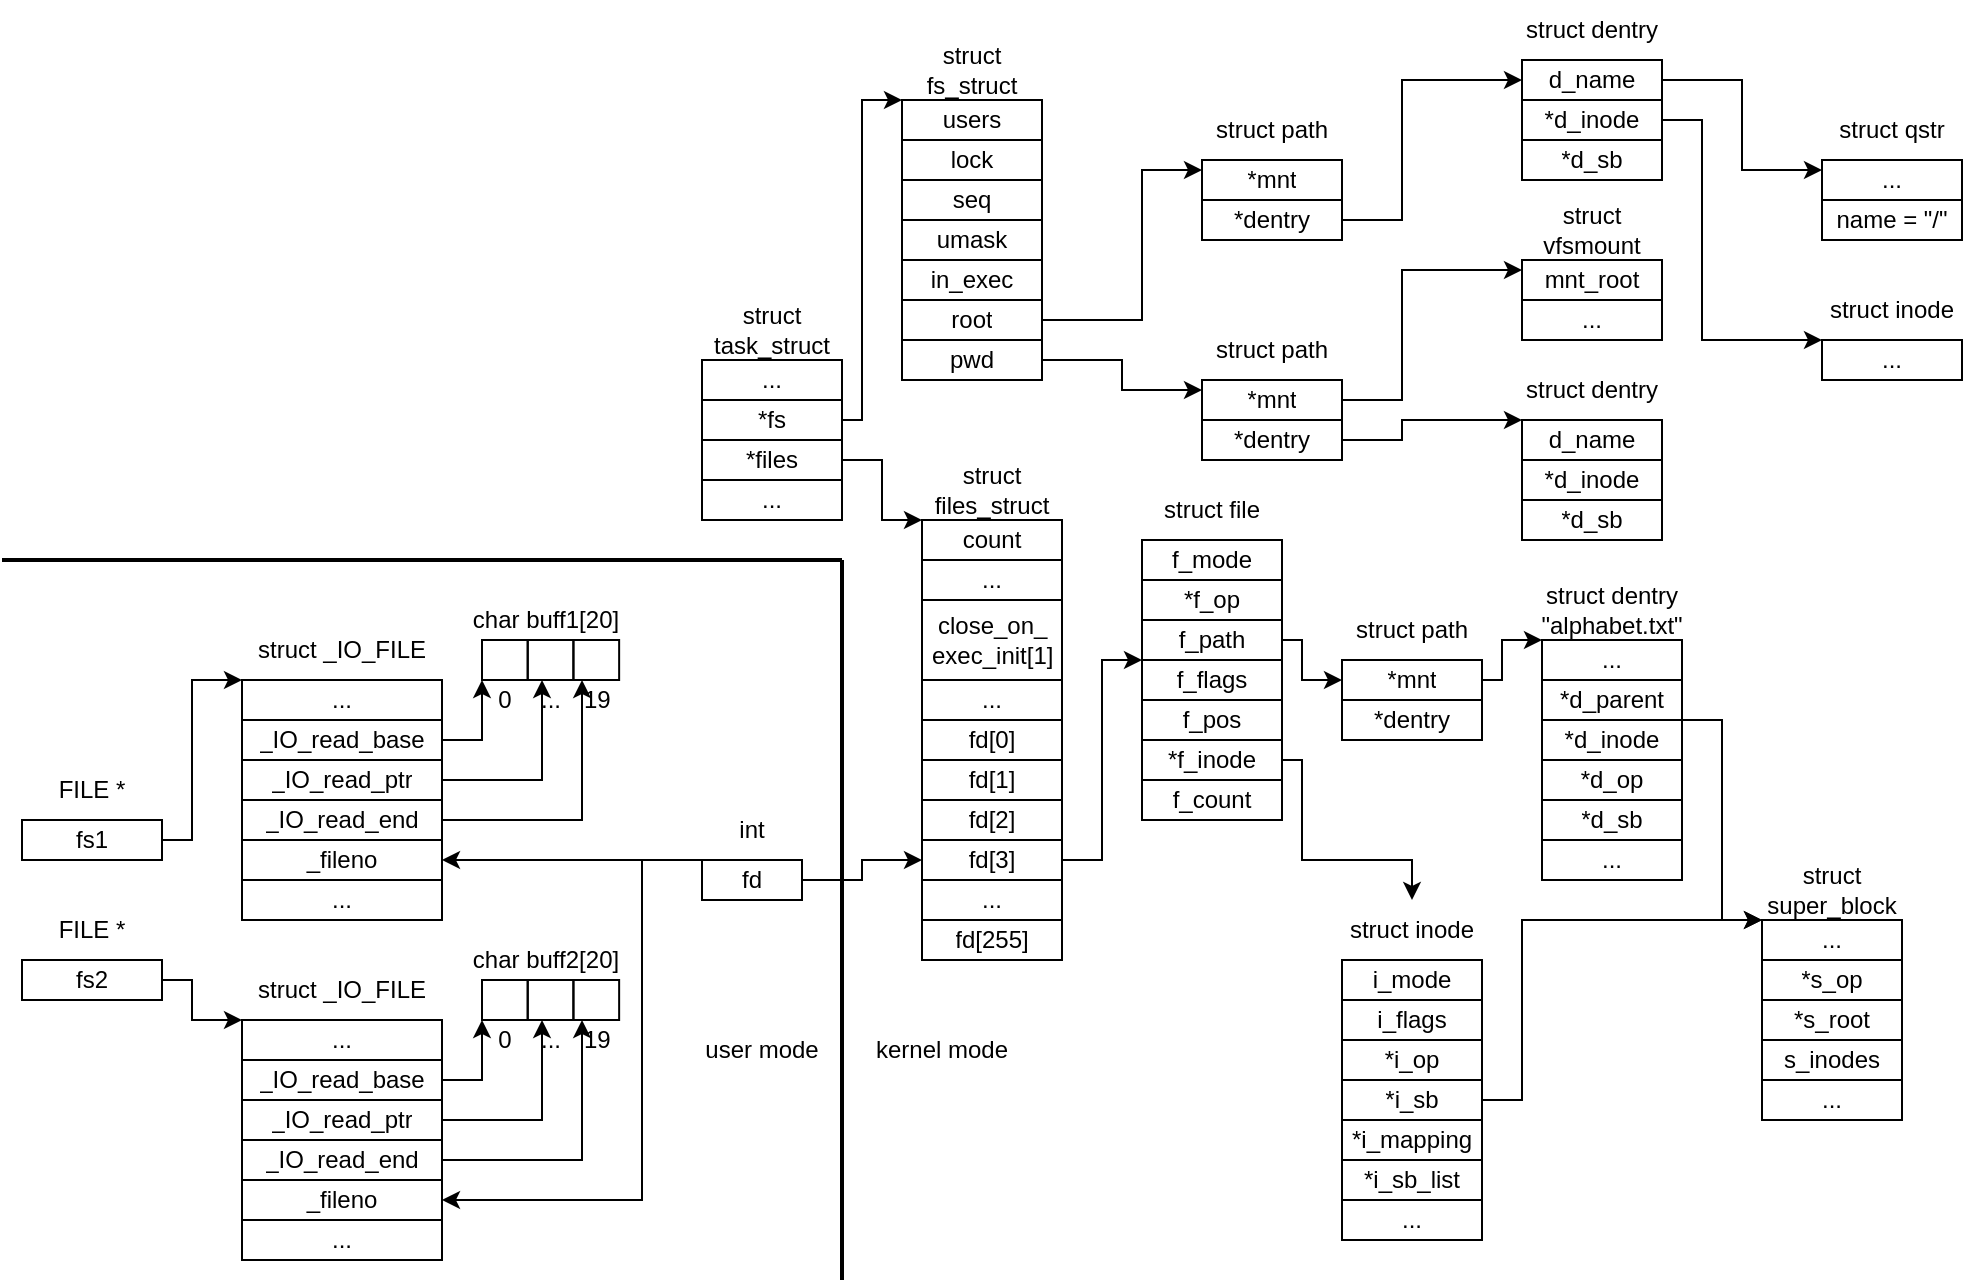 <mxfile version="24.1.0" type="device" pages="3">
  <diagram name="1" id="CVSn5mxR9Ua3llEDAh_u">
    <mxGraphModel dx="2045" dy="656" grid="1" gridSize="10" guides="1" tooltips="1" connect="1" arrows="1" fold="1" page="1" pageScale="1" pageWidth="850" pageHeight="1100" math="0" shadow="0">
      <root>
        <mxCell id="x5pfj3FXUeSIFP_9i6a1-0" />
        <mxCell id="x5pfj3FXUeSIFP_9i6a1-1" parent="x5pfj3FXUeSIFP_9i6a1-0" />
        <mxCell id="x5pfj3FXUeSIFP_9i6a1-2" value="struct task_struct" style="swimlane;fontStyle=0;childLayout=stackLayout;horizontal=1;startSize=30;horizontalStack=0;resizeParent=1;resizeParentMax=0;resizeLast=0;collapsible=1;marginBottom=0;whiteSpace=wrap;html=1;swimlaneLine=1;strokeColor=none;fillColor=default;" parent="x5pfj3FXUeSIFP_9i6a1-1" vertex="1">
          <mxGeometry x="130" y="310" width="70" height="110" as="geometry" />
        </mxCell>
        <mxCell id="x5pfj3FXUeSIFP_9i6a1-3" value="..." style="text;strokeColor=default;fillColor=none;align=center;verticalAlign=middle;spacingLeft=4;spacingRight=4;overflow=hidden;points=[[0,0.5],[1,0.5]];portConstraint=eastwest;rotatable=0;whiteSpace=wrap;html=1;" parent="x5pfj3FXUeSIFP_9i6a1-2" vertex="1">
          <mxGeometry y="30" width="70" height="20" as="geometry" />
        </mxCell>
        <mxCell id="x5pfj3FXUeSIFP_9i6a1-4" value="*fs" style="text;strokeColor=default;fillColor=none;align=center;verticalAlign=middle;spacingLeft=4;spacingRight=4;overflow=hidden;points=[[0,0.5],[1,0.5]];portConstraint=eastwest;rotatable=0;whiteSpace=wrap;html=1;" parent="x5pfj3FXUeSIFP_9i6a1-2" vertex="1">
          <mxGeometry y="50" width="70" height="20" as="geometry" />
        </mxCell>
        <mxCell id="x5pfj3FXUeSIFP_9i6a1-5" value="*files" style="text;strokeColor=default;fillColor=none;align=center;verticalAlign=middle;spacingLeft=4;spacingRight=4;overflow=hidden;points=[[0,0.5],[1,0.5]];portConstraint=eastwest;rotatable=0;whiteSpace=wrap;html=1;" parent="x5pfj3FXUeSIFP_9i6a1-2" vertex="1">
          <mxGeometry y="70" width="70" height="20" as="geometry" />
        </mxCell>
        <mxCell id="x5pfj3FXUeSIFP_9i6a1-6" value="..." style="text;strokeColor=default;fillColor=none;align=center;verticalAlign=middle;spacingLeft=4;spacingRight=4;overflow=hidden;points=[[0,0.5],[1,0.5]];portConstraint=eastwest;rotatable=0;whiteSpace=wrap;html=1;" parent="x5pfj3FXUeSIFP_9i6a1-2" vertex="1">
          <mxGeometry y="90" width="70" height="20" as="geometry" />
        </mxCell>
        <mxCell id="x5pfj3FXUeSIFP_9i6a1-7" value="struct files_struct" style="swimlane;fontStyle=0;childLayout=stackLayout;horizontal=1;startSize=30;horizontalStack=0;resizeParent=1;resizeParentMax=0;resizeLast=0;collapsible=1;marginBottom=0;whiteSpace=wrap;html=1;swimlaneLine=1;strokeColor=none;fillColor=default;" parent="x5pfj3FXUeSIFP_9i6a1-1" vertex="1">
          <mxGeometry x="240" y="390" width="70" height="250" as="geometry" />
        </mxCell>
        <mxCell id="x5pfj3FXUeSIFP_9i6a1-8" value="count" style="text;strokeColor=default;fillColor=none;align=center;verticalAlign=middle;spacingLeft=4;spacingRight=4;overflow=hidden;points=[[0,0.5],[1,0.5]];portConstraint=eastwest;rotatable=0;whiteSpace=wrap;html=1;" parent="x5pfj3FXUeSIFP_9i6a1-7" vertex="1">
          <mxGeometry y="30" width="70" height="20" as="geometry" />
        </mxCell>
        <mxCell id="x5pfj3FXUeSIFP_9i6a1-9" value="..." style="text;strokeColor=default;fillColor=none;align=center;verticalAlign=middle;spacingLeft=4;spacingRight=4;overflow=hidden;points=[[0,0.5],[1,0.5]];portConstraint=eastwest;rotatable=0;whiteSpace=wrap;html=1;" parent="x5pfj3FXUeSIFP_9i6a1-7" vertex="1">
          <mxGeometry y="50" width="70" height="20" as="geometry" />
        </mxCell>
        <mxCell id="x5pfj3FXUeSIFP_9i6a1-10" value="close_on_&lt;br&gt;&lt;div&gt;exec_init[1]&lt;/div&gt;" style="text;strokeColor=default;fillColor=none;align=center;verticalAlign=middle;spacingLeft=4;spacingRight=4;overflow=hidden;points=[[0,0.5],[1,0.5]];portConstraint=eastwest;rotatable=0;whiteSpace=wrap;html=1;" parent="x5pfj3FXUeSIFP_9i6a1-7" vertex="1">
          <mxGeometry y="70" width="70" height="40" as="geometry" />
        </mxCell>
        <mxCell id="x5pfj3FXUeSIFP_9i6a1-11" value="..." style="text;strokeColor=default;fillColor=none;align=center;verticalAlign=middle;spacingLeft=4;spacingRight=4;overflow=hidden;points=[[0,0.5],[1,0.5]];portConstraint=eastwest;rotatable=0;whiteSpace=wrap;html=1;" parent="x5pfj3FXUeSIFP_9i6a1-7" vertex="1">
          <mxGeometry y="110" width="70" height="20" as="geometry" />
        </mxCell>
        <mxCell id="x5pfj3FXUeSIFP_9i6a1-12" value="fd[0]" style="text;strokeColor=default;fillColor=none;align=center;verticalAlign=middle;spacingLeft=4;spacingRight=4;overflow=hidden;points=[[0,0.5],[1,0.5]];portConstraint=eastwest;rotatable=0;whiteSpace=wrap;html=1;" parent="x5pfj3FXUeSIFP_9i6a1-7" vertex="1">
          <mxGeometry y="130" width="70" height="20" as="geometry" />
        </mxCell>
        <mxCell id="x5pfj3FXUeSIFP_9i6a1-13" value="fd[1&lt;span style=&quot;background-color: initial;&quot;&gt;]&lt;/span&gt;" style="text;strokeColor=default;fillColor=none;align=center;verticalAlign=middle;spacingLeft=4;spacingRight=4;overflow=hidden;points=[[0,0.5],[1,0.5]];portConstraint=eastwest;rotatable=0;whiteSpace=wrap;html=1;" parent="x5pfj3FXUeSIFP_9i6a1-7" vertex="1">
          <mxGeometry y="150" width="70" height="20" as="geometry" />
        </mxCell>
        <mxCell id="x5pfj3FXUeSIFP_9i6a1-14" value="fd[2]" style="text;strokeColor=default;fillColor=none;align=center;verticalAlign=middle;spacingLeft=4;spacingRight=4;overflow=hidden;points=[[0,0.5],[1,0.5]];portConstraint=eastwest;rotatable=0;whiteSpace=wrap;html=1;" parent="x5pfj3FXUeSIFP_9i6a1-7" vertex="1">
          <mxGeometry y="170" width="70" height="20" as="geometry" />
        </mxCell>
        <mxCell id="x5pfj3FXUeSIFP_9i6a1-15" value="fd[3]" style="text;strokeColor=default;fillColor=none;align=center;verticalAlign=middle;spacingLeft=4;spacingRight=4;overflow=hidden;points=[[0,0.5],[1,0.5]];portConstraint=eastwest;rotatable=0;whiteSpace=wrap;html=1;" parent="x5pfj3FXUeSIFP_9i6a1-7" vertex="1">
          <mxGeometry y="190" width="70" height="20" as="geometry" />
        </mxCell>
        <mxCell id="x5pfj3FXUeSIFP_9i6a1-17" value="..." style="text;strokeColor=default;fillColor=none;align=center;verticalAlign=middle;spacingLeft=4;spacingRight=4;overflow=hidden;points=[[0,0.5],[1,0.5]];portConstraint=eastwest;rotatable=0;whiteSpace=wrap;html=1;" parent="x5pfj3FXUeSIFP_9i6a1-7" vertex="1">
          <mxGeometry y="210" width="70" height="20" as="geometry" />
        </mxCell>
        <mxCell id="x5pfj3FXUeSIFP_9i6a1-18" value="&lt;div&gt;&lt;span style=&quot;background-color: initial;&quot;&gt;fd[255]&lt;/span&gt;&lt;br&gt;&lt;/div&gt;" style="text;strokeColor=default;fillColor=none;align=center;verticalAlign=middle;spacingLeft=4;spacingRight=4;overflow=hidden;points=[[0,0.5],[1,0.5]];portConstraint=eastwest;rotatable=0;whiteSpace=wrap;html=1;" parent="x5pfj3FXUeSIFP_9i6a1-7" vertex="1">
          <mxGeometry y="230" width="70" height="20" as="geometry" />
        </mxCell>
        <mxCell id="x5pfj3FXUeSIFP_9i6a1-19" style="edgeStyle=orthogonalEdgeStyle;rounded=0;orthogonalLoop=1;jettySize=auto;html=1;" parent="x5pfj3FXUeSIFP_9i6a1-1" source="x5pfj3FXUeSIFP_9i6a1-5" target="x5pfj3FXUeSIFP_9i6a1-7" edge="1">
          <mxGeometry relative="1" as="geometry">
            <mxPoint x="270" y="490" as="targetPoint" />
            <Array as="points">
              <mxPoint x="220" y="390" />
              <mxPoint x="220" y="420" />
            </Array>
          </mxGeometry>
        </mxCell>
        <mxCell id="x5pfj3FXUeSIFP_9i6a1-20" value="struct file" style="swimlane;fontStyle=0;childLayout=stackLayout;horizontal=1;startSize=30;horizontalStack=0;resizeParent=1;resizeParentMax=0;resizeLast=0;collapsible=1;marginBottom=0;whiteSpace=wrap;html=1;swimlaneLine=1;strokeColor=none;fillColor=default;" parent="x5pfj3FXUeSIFP_9i6a1-1" vertex="1">
          <mxGeometry x="350" y="400" width="70" height="170" as="geometry" />
        </mxCell>
        <mxCell id="x5pfj3FXUeSIFP_9i6a1-21" value="f_mode" style="text;strokeColor=default;fillColor=none;align=center;verticalAlign=middle;spacingLeft=4;spacingRight=4;overflow=hidden;points=[[0,0.5],[1,0.5]];portConstraint=eastwest;rotatable=0;whiteSpace=wrap;html=1;" parent="x5pfj3FXUeSIFP_9i6a1-20" vertex="1">
          <mxGeometry y="30" width="70" height="20" as="geometry" />
        </mxCell>
        <mxCell id="x5pfj3FXUeSIFP_9i6a1-22" value="*f_op" style="text;strokeColor=default;fillColor=none;align=center;verticalAlign=middle;spacingLeft=4;spacingRight=4;overflow=hidden;points=[[0,0.5],[1,0.5]];portConstraint=eastwest;rotatable=0;whiteSpace=wrap;html=1;" parent="x5pfj3FXUeSIFP_9i6a1-20" vertex="1">
          <mxGeometry y="50" width="70" height="20" as="geometry" />
        </mxCell>
        <mxCell id="x5pfj3FXUeSIFP_9i6a1-23" value="f_path" style="text;strokeColor=default;fillColor=none;align=center;verticalAlign=middle;spacingLeft=4;spacingRight=4;overflow=hidden;points=[[0,0.5],[1,0.5]];portConstraint=eastwest;rotatable=0;whiteSpace=wrap;html=1;" parent="x5pfj3FXUeSIFP_9i6a1-20" vertex="1">
          <mxGeometry y="70" width="70" height="20" as="geometry" />
        </mxCell>
        <mxCell id="x5pfj3FXUeSIFP_9i6a1-24" value="f_flags" style="text;strokeColor=default;fillColor=none;align=center;verticalAlign=middle;spacingLeft=4;spacingRight=4;overflow=hidden;points=[[0,0.5],[1,0.5]];portConstraint=eastwest;rotatable=0;whiteSpace=wrap;html=1;" parent="x5pfj3FXUeSIFP_9i6a1-20" vertex="1">
          <mxGeometry y="90" width="70" height="20" as="geometry" />
        </mxCell>
        <mxCell id="x5pfj3FXUeSIFP_9i6a1-25" value="f_pos" style="text;strokeColor=default;fillColor=none;align=center;verticalAlign=middle;spacingLeft=4;spacingRight=4;overflow=hidden;points=[[0,0.5],[1,0.5]];portConstraint=eastwest;rotatable=0;whiteSpace=wrap;html=1;" parent="x5pfj3FXUeSIFP_9i6a1-20" vertex="1">
          <mxGeometry y="110" width="70" height="20" as="geometry" />
        </mxCell>
        <mxCell id="x5pfj3FXUeSIFP_9i6a1-26" value="*f_inode" style="text;strokeColor=default;fillColor=none;align=center;verticalAlign=middle;spacingLeft=4;spacingRight=4;overflow=hidden;points=[[0,0.5],[1,0.5]];portConstraint=eastwest;rotatable=0;whiteSpace=wrap;html=1;" parent="x5pfj3FXUeSIFP_9i6a1-20" vertex="1">
          <mxGeometry y="130" width="70" height="20" as="geometry" />
        </mxCell>
        <mxCell id="x5pfj3FXUeSIFP_9i6a1-27" value="f_count" style="text;strokeColor=default;fillColor=none;align=center;verticalAlign=middle;spacingLeft=4;spacingRight=4;overflow=hidden;points=[[0,0.5],[1,0.5]];portConstraint=eastwest;rotatable=0;whiteSpace=wrap;html=1;" parent="x5pfj3FXUeSIFP_9i6a1-20" vertex="1">
          <mxGeometry y="150" width="70" height="20" as="geometry" />
        </mxCell>
        <mxCell id="x5pfj3FXUeSIFP_9i6a1-28" value="FILE *" style="swimlane;fontStyle=0;childLayout=stackLayout;horizontal=1;startSize=30;horizontalStack=0;resizeParent=1;resizeParentMax=0;resizeLast=0;collapsible=1;marginBottom=0;whiteSpace=wrap;html=1;swimlaneLine=1;strokeColor=none;fillColor=default;" parent="x5pfj3FXUeSIFP_9i6a1-1" vertex="1">
          <mxGeometry x="-210" y="540" width="70" height="50" as="geometry" />
        </mxCell>
        <mxCell id="x5pfj3FXUeSIFP_9i6a1-29" value="fs1" style="text;strokeColor=default;fillColor=none;align=center;verticalAlign=middle;spacingLeft=4;spacingRight=4;overflow=hidden;points=[[0,0.5],[1,0.5]];portConstraint=eastwest;rotatable=0;whiteSpace=wrap;html=1;" parent="x5pfj3FXUeSIFP_9i6a1-28" vertex="1">
          <mxGeometry y="30" width="70" height="20" as="geometry" />
        </mxCell>
        <mxCell id="x5pfj3FXUeSIFP_9i6a1-34" value="struct path" style="swimlane;fontStyle=0;childLayout=stackLayout;horizontal=1;startSize=30;horizontalStack=0;resizeParent=1;resizeParentMax=0;resizeLast=0;collapsible=1;marginBottom=0;whiteSpace=wrap;html=1;swimlaneLine=1;strokeColor=none;fillColor=default;" parent="x5pfj3FXUeSIFP_9i6a1-1" vertex="1">
          <mxGeometry x="450" y="460" width="70" height="70" as="geometry" />
        </mxCell>
        <mxCell id="x5pfj3FXUeSIFP_9i6a1-35" value="*mnt" style="text;strokeColor=default;fillColor=none;align=center;verticalAlign=middle;spacingLeft=4;spacingRight=4;overflow=hidden;points=[[0,0.5],[1,0.5]];portConstraint=eastwest;rotatable=0;whiteSpace=wrap;html=1;" parent="x5pfj3FXUeSIFP_9i6a1-34" vertex="1">
          <mxGeometry y="30" width="70" height="20" as="geometry" />
        </mxCell>
        <mxCell id="x5pfj3FXUeSIFP_9i6a1-36" value="*dentry" style="text;strokeColor=default;fillColor=none;align=center;verticalAlign=middle;spacingLeft=4;spacingRight=4;overflow=hidden;points=[[0,0.5],[1,0.5]];portConstraint=eastwest;rotatable=0;whiteSpace=wrap;html=1;" parent="x5pfj3FXUeSIFP_9i6a1-34" vertex="1">
          <mxGeometry y="50" width="70" height="20" as="geometry" />
        </mxCell>
        <mxCell id="x5pfj3FXUeSIFP_9i6a1-37" value="struct dentry &quot;alphabet.txt&quot;" style="swimlane;fontStyle=0;childLayout=stackLayout;horizontal=1;startSize=30;horizontalStack=0;resizeParent=1;resizeParentMax=0;resizeLast=0;collapsible=1;marginBottom=0;whiteSpace=wrap;html=1;swimlaneLine=1;strokeColor=none;fillColor=default;" parent="x5pfj3FXUeSIFP_9i6a1-1" vertex="1">
          <mxGeometry x="550" y="450" width="70" height="150" as="geometry" />
        </mxCell>
        <mxCell id="x5pfj3FXUeSIFP_9i6a1-38" value="..." style="text;strokeColor=default;fillColor=none;align=center;verticalAlign=middle;spacingLeft=4;spacingRight=4;overflow=hidden;points=[[0,0.5],[1,0.5]];portConstraint=eastwest;rotatable=0;whiteSpace=wrap;html=1;" parent="x5pfj3FXUeSIFP_9i6a1-37" vertex="1">
          <mxGeometry y="30" width="70" height="20" as="geometry" />
        </mxCell>
        <mxCell id="x5pfj3FXUeSIFP_9i6a1-39" value="*d_parent" style="text;strokeColor=default;fillColor=none;align=center;verticalAlign=middle;spacingLeft=4;spacingRight=4;overflow=hidden;points=[[0,0.5],[1,0.5]];portConstraint=eastwest;rotatable=0;whiteSpace=wrap;html=1;" parent="x5pfj3FXUeSIFP_9i6a1-37" vertex="1">
          <mxGeometry y="50" width="70" height="20" as="geometry" />
        </mxCell>
        <mxCell id="x5pfj3FXUeSIFP_9i6a1-40" value="*d_inode" style="text;strokeColor=default;fillColor=none;align=center;verticalAlign=middle;spacingLeft=4;spacingRight=4;overflow=hidden;points=[[0,0.5],[1,0.5]];portConstraint=eastwest;rotatable=0;whiteSpace=wrap;html=1;" parent="x5pfj3FXUeSIFP_9i6a1-37" vertex="1">
          <mxGeometry y="70" width="70" height="20" as="geometry" />
        </mxCell>
        <mxCell id="x5pfj3FXUeSIFP_9i6a1-41" value="*d_op" style="text;strokeColor=default;fillColor=none;align=center;verticalAlign=middle;spacingLeft=4;spacingRight=4;overflow=hidden;points=[[0,0.5],[1,0.5]];portConstraint=eastwest;rotatable=0;whiteSpace=wrap;html=1;" parent="x5pfj3FXUeSIFP_9i6a1-37" vertex="1">
          <mxGeometry y="90" width="70" height="20" as="geometry" />
        </mxCell>
        <mxCell id="x5pfj3FXUeSIFP_9i6a1-42" value="*d_sb" style="text;strokeColor=default;fillColor=none;align=center;verticalAlign=middle;spacingLeft=4;spacingRight=4;overflow=hidden;points=[[0,0.5],[1,0.5]];portConstraint=eastwest;rotatable=0;whiteSpace=wrap;html=1;" parent="x5pfj3FXUeSIFP_9i6a1-37" vertex="1">
          <mxGeometry y="110" width="70" height="20" as="geometry" />
        </mxCell>
        <mxCell id="x5pfj3FXUeSIFP_9i6a1-43" value="..." style="text;strokeColor=default;fillColor=none;align=center;verticalAlign=middle;spacingLeft=4;spacingRight=4;overflow=hidden;points=[[0,0.5],[1,0.5]];portConstraint=eastwest;rotatable=0;whiteSpace=wrap;html=1;" parent="x5pfj3FXUeSIFP_9i6a1-37" vertex="1">
          <mxGeometry y="130" width="70" height="20" as="geometry" />
        </mxCell>
        <mxCell id="x5pfj3FXUeSIFP_9i6a1-44" style="edgeStyle=orthogonalEdgeStyle;rounded=0;orthogonalLoop=1;jettySize=auto;html=1;exitX=1;exitY=0.5;exitDx=0;exitDy=0;" parent="x5pfj3FXUeSIFP_9i6a1-1" source="x5pfj3FXUeSIFP_9i6a1-36" target="x5pfj3FXUeSIFP_9i6a1-37" edge="1">
          <mxGeometry relative="1" as="geometry">
            <Array as="points">
              <mxPoint x="520" y="500" />
              <mxPoint x="530" y="500" />
              <mxPoint x="530" y="480" />
            </Array>
          </mxGeometry>
        </mxCell>
        <mxCell id="x5pfj3FXUeSIFP_9i6a1-45" style="edgeStyle=orthogonalEdgeStyle;rounded=0;orthogonalLoop=1;jettySize=auto;html=1;exitX=1;exitY=0.5;exitDx=0;exitDy=0;" parent="x5pfj3FXUeSIFP_9i6a1-1" source="x5pfj3FXUeSIFP_9i6a1-15" target="x5pfj3FXUeSIFP_9i6a1-20" edge="1">
          <mxGeometry relative="1" as="geometry">
            <mxPoint x="350" y="490" as="targetPoint" />
            <Array as="points">
              <mxPoint x="330" y="590" />
              <mxPoint x="330" y="490" />
            </Array>
          </mxGeometry>
        </mxCell>
        <mxCell id="x5pfj3FXUeSIFP_9i6a1-46" style="edgeStyle=orthogonalEdgeStyle;rounded=0;orthogonalLoop=1;jettySize=auto;html=1;" parent="x5pfj3FXUeSIFP_9i6a1-1" source="x5pfj3FXUeSIFP_9i6a1-23" target="x5pfj3FXUeSIFP_9i6a1-34" edge="1">
          <mxGeometry relative="1" as="geometry">
            <Array as="points">
              <mxPoint x="430" y="480" />
              <mxPoint x="430" y="500" />
            </Array>
          </mxGeometry>
        </mxCell>
        <mxCell id="x5pfj3FXUeSIFP_9i6a1-47" value="struct super_&lt;span style=&quot;background-color: initial;&quot;&gt;block&lt;/span&gt;" style="swimlane;fontStyle=0;childLayout=stackLayout;horizontal=1;startSize=30;horizontalStack=0;resizeParent=1;resizeParentMax=0;resizeLast=0;collapsible=1;marginBottom=0;whiteSpace=wrap;html=1;swimlaneLine=1;strokeColor=none;fillColor=default;" parent="x5pfj3FXUeSIFP_9i6a1-1" vertex="1">
          <mxGeometry x="660" y="590" width="70" height="130" as="geometry" />
        </mxCell>
        <mxCell id="x5pfj3FXUeSIFP_9i6a1-48" value="..." style="text;strokeColor=default;fillColor=none;align=center;verticalAlign=middle;spacingLeft=4;spacingRight=4;overflow=hidden;points=[[0,0.5],[1,0.5]];portConstraint=eastwest;rotatable=0;whiteSpace=wrap;html=1;" parent="x5pfj3FXUeSIFP_9i6a1-47" vertex="1">
          <mxGeometry y="30" width="70" height="20" as="geometry" />
        </mxCell>
        <mxCell id="x5pfj3FXUeSIFP_9i6a1-49" value="*s_op" style="text;strokeColor=default;fillColor=none;align=center;verticalAlign=middle;spacingLeft=4;spacingRight=4;overflow=hidden;points=[[0,0.5],[1,0.5]];portConstraint=eastwest;rotatable=0;whiteSpace=wrap;html=1;" parent="x5pfj3FXUeSIFP_9i6a1-47" vertex="1">
          <mxGeometry y="50" width="70" height="20" as="geometry" />
        </mxCell>
        <mxCell id="x5pfj3FXUeSIFP_9i6a1-50" value="*s_root" style="text;strokeColor=default;fillColor=none;align=center;verticalAlign=middle;spacingLeft=4;spacingRight=4;overflow=hidden;points=[[0,0.5],[1,0.5]];portConstraint=eastwest;rotatable=0;whiteSpace=wrap;html=1;" parent="x5pfj3FXUeSIFP_9i6a1-47" vertex="1">
          <mxGeometry y="70" width="70" height="20" as="geometry" />
        </mxCell>
        <mxCell id="x5pfj3FXUeSIFP_9i6a1-51" value="s_inodes" style="text;strokeColor=default;fillColor=none;align=center;verticalAlign=middle;spacingLeft=4;spacingRight=4;overflow=hidden;points=[[0,0.5],[1,0.5]];portConstraint=eastwest;rotatable=0;whiteSpace=wrap;html=1;" parent="x5pfj3FXUeSIFP_9i6a1-47" vertex="1">
          <mxGeometry y="90" width="70" height="20" as="geometry" />
        </mxCell>
        <mxCell id="x5pfj3FXUeSIFP_9i6a1-52" value="..." style="text;strokeColor=default;fillColor=none;align=center;verticalAlign=middle;spacingLeft=4;spacingRight=4;overflow=hidden;points=[[0,0.5],[1,0.5]];portConstraint=eastwest;rotatable=0;whiteSpace=wrap;html=1;" parent="x5pfj3FXUeSIFP_9i6a1-47" vertex="1">
          <mxGeometry y="110" width="70" height="20" as="geometry" />
        </mxCell>
        <mxCell id="x5pfj3FXUeSIFP_9i6a1-62" style="edgeStyle=orthogonalEdgeStyle;rounded=0;orthogonalLoop=1;jettySize=auto;html=1;exitX=1;exitY=0.5;exitDx=0;exitDy=0;" parent="x5pfj3FXUeSIFP_9i6a1-1" source="x5pfj3FXUeSIFP_9i6a1-42" target="x5pfj3FXUeSIFP_9i6a1-47" edge="1">
          <mxGeometry relative="1" as="geometry">
            <Array as="points">
              <mxPoint x="620" y="520" />
              <mxPoint x="640" y="520" />
              <mxPoint x="640" y="620" />
            </Array>
          </mxGeometry>
        </mxCell>
        <mxCell id="x5pfj3FXUeSIFP_9i6a1-73" style="edgeStyle=orthogonalEdgeStyle;rounded=0;orthogonalLoop=1;jettySize=auto;html=1;exitX=1;exitY=0.5;exitDx=0;exitDy=0;" parent="x5pfj3FXUeSIFP_9i6a1-1" source="x5pfj3FXUeSIFP_9i6a1-26" target="V0-ovXm06xdF6f9HhUZ2-0" edge="1">
          <mxGeometry relative="1" as="geometry">
            <mxPoint x="470" y="690" as="targetPoint" />
            <Array as="points">
              <mxPoint x="430" y="540" />
              <mxPoint x="430" y="590" />
              <mxPoint x="485" y="590" />
            </Array>
          </mxGeometry>
        </mxCell>
        <mxCell id="x5pfj3FXUeSIFP_9i6a1-74" value="" style="endArrow=none;html=1;rounded=0;strokeWidth=2;" parent="x5pfj3FXUeSIFP_9i6a1-1" edge="1">
          <mxGeometry width="50" height="50" relative="1" as="geometry">
            <mxPoint x="-220" y="440" as="sourcePoint" />
            <mxPoint x="200" y="440" as="targetPoint" />
          </mxGeometry>
        </mxCell>
        <mxCell id="x5pfj3FXUeSIFP_9i6a1-75" value="" style="endArrow=none;html=1;rounded=0;strokeWidth=2;" parent="x5pfj3FXUeSIFP_9i6a1-1" edge="1">
          <mxGeometry width="50" height="50" relative="1" as="geometry">
            <mxPoint x="200" y="440" as="sourcePoint" />
            <mxPoint x="200" y="800" as="targetPoint" />
          </mxGeometry>
        </mxCell>
        <mxCell id="x5pfj3FXUeSIFP_9i6a1-76" value="user mode" style="text;html=1;align=center;verticalAlign=middle;whiteSpace=wrap;rounded=0;" parent="x5pfj3FXUeSIFP_9i6a1-1" vertex="1">
          <mxGeometry x="130" y="670" width="60" height="30" as="geometry" />
        </mxCell>
        <mxCell id="x5pfj3FXUeSIFP_9i6a1-77" value="kernel mode" style="text;html=1;align=center;verticalAlign=middle;whiteSpace=wrap;rounded=0;" parent="x5pfj3FXUeSIFP_9i6a1-1" vertex="1">
          <mxGeometry x="210" y="670" width="80" height="30" as="geometry" />
        </mxCell>
        <mxCell id="V0-ovXm06xdF6f9HhUZ2-0" value="struct inode" style="swimlane;fontStyle=0;childLayout=stackLayout;horizontal=1;startSize=30;horizontalStack=0;resizeParent=1;resizeParentMax=0;resizeLast=0;collapsible=1;marginBottom=0;whiteSpace=wrap;html=1;swimlaneLine=1;strokeColor=none;fillColor=default;" parent="x5pfj3FXUeSIFP_9i6a1-1" vertex="1">
          <mxGeometry x="450" y="610" width="70" height="170" as="geometry" />
        </mxCell>
        <mxCell id="V0-ovXm06xdF6f9HhUZ2-1" value="i_mode" style="text;strokeColor=default;fillColor=none;align=center;verticalAlign=middle;spacingLeft=4;spacingRight=4;overflow=hidden;points=[[0,0.5],[1,0.5]];portConstraint=eastwest;rotatable=0;whiteSpace=wrap;html=1;" parent="V0-ovXm06xdF6f9HhUZ2-0" vertex="1">
          <mxGeometry y="30" width="70" height="20" as="geometry" />
        </mxCell>
        <mxCell id="V0-ovXm06xdF6f9HhUZ2-2" value="i_flags" style="text;strokeColor=default;fillColor=none;align=center;verticalAlign=middle;spacingLeft=4;spacingRight=4;overflow=hidden;points=[[0,0.5],[1,0.5]];portConstraint=eastwest;rotatable=0;whiteSpace=wrap;html=1;" parent="V0-ovXm06xdF6f9HhUZ2-0" vertex="1">
          <mxGeometry y="50" width="70" height="20" as="geometry" />
        </mxCell>
        <mxCell id="V0-ovXm06xdF6f9HhUZ2-3" value="*i_op" style="text;strokeColor=default;fillColor=none;align=center;verticalAlign=middle;spacingLeft=4;spacingRight=4;overflow=hidden;points=[[0,0.5],[1,0.5]];portConstraint=eastwest;rotatable=0;whiteSpace=wrap;html=1;" parent="V0-ovXm06xdF6f9HhUZ2-0" vertex="1">
          <mxGeometry y="70" width="70" height="20" as="geometry" />
        </mxCell>
        <mxCell id="V0-ovXm06xdF6f9HhUZ2-4" value="*i_sb" style="text;strokeColor=default;fillColor=none;align=center;verticalAlign=middle;spacingLeft=4;spacingRight=4;overflow=hidden;points=[[0,0.5],[1,0.5]];portConstraint=eastwest;rotatable=0;whiteSpace=wrap;html=1;" parent="V0-ovXm06xdF6f9HhUZ2-0" vertex="1">
          <mxGeometry y="90" width="70" height="20" as="geometry" />
        </mxCell>
        <mxCell id="V0-ovXm06xdF6f9HhUZ2-5" value="*i_mapping" style="text;strokeColor=default;fillColor=none;align=center;verticalAlign=middle;spacingLeft=4;spacingRight=4;overflow=hidden;points=[[0,0.5],[1,0.5]];portConstraint=eastwest;rotatable=0;whiteSpace=wrap;html=1;" parent="V0-ovXm06xdF6f9HhUZ2-0" vertex="1">
          <mxGeometry y="110" width="70" height="20" as="geometry" />
        </mxCell>
        <mxCell id="V0-ovXm06xdF6f9HhUZ2-7" value="*i_sb_list" style="text;strokeColor=default;fillColor=none;align=center;verticalAlign=middle;spacingLeft=4;spacingRight=4;overflow=hidden;points=[[0,0.5],[1,0.5]];portConstraint=eastwest;rotatable=0;whiteSpace=wrap;html=1;" parent="V0-ovXm06xdF6f9HhUZ2-0" vertex="1">
          <mxGeometry y="130" width="70" height="20" as="geometry" />
        </mxCell>
        <mxCell id="V0-ovXm06xdF6f9HhUZ2-6" value="..." style="text;strokeColor=default;fillColor=none;align=center;verticalAlign=middle;spacingLeft=4;spacingRight=4;overflow=hidden;points=[[0,0.5],[1,0.5]];portConstraint=eastwest;rotatable=0;whiteSpace=wrap;html=1;" parent="V0-ovXm06xdF6f9HhUZ2-0" vertex="1">
          <mxGeometry y="150" width="70" height="20" as="geometry" />
        </mxCell>
        <mxCell id="V0-ovXm06xdF6f9HhUZ2-9" style="edgeStyle=orthogonalEdgeStyle;rounded=0;orthogonalLoop=1;jettySize=auto;html=1;exitX=1;exitY=0.5;exitDx=0;exitDy=0;" parent="x5pfj3FXUeSIFP_9i6a1-1" source="V0-ovXm06xdF6f9HhUZ2-4" target="x5pfj3FXUeSIFP_9i6a1-47" edge="1">
          <mxGeometry relative="1" as="geometry">
            <Array as="points">
              <mxPoint x="540" y="710" />
              <mxPoint x="540" y="620" />
            </Array>
          </mxGeometry>
        </mxCell>
        <mxCell id="GYHSR6qRm1gEe9oGfBOl-0" value="FILE *" style="swimlane;fontStyle=0;childLayout=stackLayout;horizontal=1;startSize=30;horizontalStack=0;resizeParent=1;resizeParentMax=0;resizeLast=0;collapsible=1;marginBottom=0;whiteSpace=wrap;html=1;swimlaneLine=1;strokeColor=none;fillColor=default;" parent="x5pfj3FXUeSIFP_9i6a1-1" vertex="1">
          <mxGeometry x="-210" y="610" width="70" height="50" as="geometry" />
        </mxCell>
        <mxCell id="GYHSR6qRm1gEe9oGfBOl-1" value="fs2" style="text;strokeColor=default;fillColor=none;align=center;verticalAlign=middle;spacingLeft=4;spacingRight=4;overflow=hidden;points=[[0,0.5],[1,0.5]];portConstraint=eastwest;rotatable=0;whiteSpace=wrap;html=1;" parent="GYHSR6qRm1gEe9oGfBOl-0" vertex="1">
          <mxGeometry y="30" width="70" height="20" as="geometry" />
        </mxCell>
        <mxCell id="GYHSR6qRm1gEe9oGfBOl-15" value="struct _IO_FILE" style="swimlane;fontStyle=0;childLayout=stackLayout;horizontal=1;startSize=30;horizontalStack=0;resizeParent=1;resizeParentMax=0;resizeLast=0;collapsible=1;marginBottom=0;whiteSpace=wrap;html=1;swimlaneLine=1;strokeColor=none;fillColor=default;" parent="x5pfj3FXUeSIFP_9i6a1-1" vertex="1">
          <mxGeometry x="-100" y="470" width="100" height="150" as="geometry" />
        </mxCell>
        <mxCell id="GYHSR6qRm1gEe9oGfBOl-16" value="..." style="text;strokeColor=default;fillColor=none;align=center;verticalAlign=middle;spacingLeft=4;spacingRight=4;overflow=hidden;points=[[0,0.5],[1,0.5]];portConstraint=eastwest;rotatable=0;whiteSpace=wrap;html=1;" parent="GYHSR6qRm1gEe9oGfBOl-15" vertex="1">
          <mxGeometry y="30" width="100" height="20" as="geometry" />
        </mxCell>
        <mxCell id="GYHSR6qRm1gEe9oGfBOl-17" value="_IO_read_base" style="text;strokeColor=default;fillColor=none;align=center;verticalAlign=middle;spacingLeft=4;spacingRight=4;overflow=hidden;points=[[0,0.5],[1,0.5]];portConstraint=eastwest;rotatable=0;whiteSpace=wrap;html=1;" parent="GYHSR6qRm1gEe9oGfBOl-15" vertex="1">
          <mxGeometry y="50" width="100" height="20" as="geometry" />
        </mxCell>
        <mxCell id="GYHSR6qRm1gEe9oGfBOl-18" value="_IO_read_ptr" style="text;strokeColor=default;fillColor=none;align=center;verticalAlign=middle;spacingLeft=4;spacingRight=4;overflow=hidden;points=[[0,0.5],[1,0.5]];portConstraint=eastwest;rotatable=0;whiteSpace=wrap;html=1;" parent="GYHSR6qRm1gEe9oGfBOl-15" vertex="1">
          <mxGeometry y="70" width="100" height="20" as="geometry" />
        </mxCell>
        <mxCell id="GYHSR6qRm1gEe9oGfBOl-19" value="_IO_read_end" style="text;strokeColor=default;fillColor=none;align=center;verticalAlign=middle;spacingLeft=4;spacingRight=4;overflow=hidden;points=[[0,0.5],[1,0.5]];portConstraint=eastwest;rotatable=0;whiteSpace=wrap;html=1;" parent="GYHSR6qRm1gEe9oGfBOl-15" vertex="1">
          <mxGeometry y="90" width="100" height="20" as="geometry" />
        </mxCell>
        <mxCell id="GYHSR6qRm1gEe9oGfBOl-20" value="_fileno" style="text;strokeColor=default;fillColor=none;align=center;verticalAlign=middle;spacingLeft=4;spacingRight=4;overflow=hidden;points=[[0,0.5],[1,0.5]];portConstraint=eastwest;rotatable=0;whiteSpace=wrap;html=1;" parent="GYHSR6qRm1gEe9oGfBOl-15" vertex="1">
          <mxGeometry y="110" width="100" height="20" as="geometry" />
        </mxCell>
        <mxCell id="GYHSR6qRm1gEe9oGfBOl-22" value="..." style="text;strokeColor=default;fillColor=none;align=center;verticalAlign=middle;spacingLeft=4;spacingRight=4;overflow=hidden;points=[[0,0.5],[1,0.5]];portConstraint=eastwest;rotatable=0;whiteSpace=wrap;html=1;" parent="GYHSR6qRm1gEe9oGfBOl-15" vertex="1">
          <mxGeometry y="130" width="100" height="20" as="geometry" />
        </mxCell>
        <mxCell id="GYHSR6qRm1gEe9oGfBOl-23" value="struct _IO_FILE" style="swimlane;fontStyle=0;childLayout=stackLayout;horizontal=1;startSize=30;horizontalStack=0;resizeParent=1;resizeParentMax=0;resizeLast=0;collapsible=1;marginBottom=0;whiteSpace=wrap;html=1;swimlaneLine=1;strokeColor=none;fillColor=default;" parent="x5pfj3FXUeSIFP_9i6a1-1" vertex="1">
          <mxGeometry x="-100" y="640" width="100" height="150" as="geometry" />
        </mxCell>
        <mxCell id="GYHSR6qRm1gEe9oGfBOl-24" value="..." style="text;strokeColor=default;fillColor=none;align=center;verticalAlign=middle;spacingLeft=4;spacingRight=4;overflow=hidden;points=[[0,0.5],[1,0.5]];portConstraint=eastwest;rotatable=0;whiteSpace=wrap;html=1;" parent="GYHSR6qRm1gEe9oGfBOl-23" vertex="1">
          <mxGeometry y="30" width="100" height="20" as="geometry" />
        </mxCell>
        <mxCell id="GYHSR6qRm1gEe9oGfBOl-25" value="_IO_read_base" style="text;strokeColor=default;fillColor=none;align=center;verticalAlign=middle;spacingLeft=4;spacingRight=4;overflow=hidden;points=[[0,0.5],[1,0.5]];portConstraint=eastwest;rotatable=0;whiteSpace=wrap;html=1;" parent="GYHSR6qRm1gEe9oGfBOl-23" vertex="1">
          <mxGeometry y="50" width="100" height="20" as="geometry" />
        </mxCell>
        <mxCell id="GYHSR6qRm1gEe9oGfBOl-26" value="_IO_read_ptr" style="text;strokeColor=default;fillColor=none;align=center;verticalAlign=middle;spacingLeft=4;spacingRight=4;overflow=hidden;points=[[0,0.5],[1,0.5]];portConstraint=eastwest;rotatable=0;whiteSpace=wrap;html=1;" parent="GYHSR6qRm1gEe9oGfBOl-23" vertex="1">
          <mxGeometry y="70" width="100" height="20" as="geometry" />
        </mxCell>
        <mxCell id="GYHSR6qRm1gEe9oGfBOl-27" value="_IO_read_end" style="text;strokeColor=default;fillColor=none;align=center;verticalAlign=middle;spacingLeft=4;spacingRight=4;overflow=hidden;points=[[0,0.5],[1,0.5]];portConstraint=eastwest;rotatable=0;whiteSpace=wrap;html=1;" parent="GYHSR6qRm1gEe9oGfBOl-23" vertex="1">
          <mxGeometry y="90" width="100" height="20" as="geometry" />
        </mxCell>
        <mxCell id="GYHSR6qRm1gEe9oGfBOl-28" value="_fileno" style="text;strokeColor=default;fillColor=none;align=center;verticalAlign=middle;spacingLeft=4;spacingRight=4;overflow=hidden;points=[[0,0.5],[1,0.5]];portConstraint=eastwest;rotatable=0;whiteSpace=wrap;html=1;" parent="GYHSR6qRm1gEe9oGfBOl-23" vertex="1">
          <mxGeometry y="110" width="100" height="20" as="geometry" />
        </mxCell>
        <mxCell id="GYHSR6qRm1gEe9oGfBOl-29" value="..." style="text;strokeColor=default;fillColor=none;align=center;verticalAlign=middle;spacingLeft=4;spacingRight=4;overflow=hidden;points=[[0,0.5],[1,0.5]];portConstraint=eastwest;rotatable=0;whiteSpace=wrap;html=1;" parent="GYHSR6qRm1gEe9oGfBOl-23" vertex="1">
          <mxGeometry y="130" width="100" height="20" as="geometry" />
        </mxCell>
        <mxCell id="GYHSR6qRm1gEe9oGfBOl-30" style="edgeStyle=orthogonalEdgeStyle;rounded=0;orthogonalLoop=1;jettySize=auto;html=1;exitX=1;exitY=0.5;exitDx=0;exitDy=0;" parent="x5pfj3FXUeSIFP_9i6a1-1" source="x5pfj3FXUeSIFP_9i6a1-29" target="GYHSR6qRm1gEe9oGfBOl-15" edge="1">
          <mxGeometry relative="1" as="geometry">
            <Array as="points">
              <mxPoint x="-125" y="580" />
              <mxPoint x="-125" y="500" />
            </Array>
          </mxGeometry>
        </mxCell>
        <mxCell id="GYHSR6qRm1gEe9oGfBOl-31" style="edgeStyle=orthogonalEdgeStyle;rounded=0;orthogonalLoop=1;jettySize=auto;html=1;exitX=1;exitY=0.5;exitDx=0;exitDy=0;" parent="x5pfj3FXUeSIFP_9i6a1-1" source="GYHSR6qRm1gEe9oGfBOl-1" target="GYHSR6qRm1gEe9oGfBOl-23" edge="1">
          <mxGeometry relative="1" as="geometry">
            <Array as="points">
              <mxPoint x="-125" y="650" />
              <mxPoint x="-125" y="670" />
            </Array>
          </mxGeometry>
        </mxCell>
        <mxCell id="GYHSR6qRm1gEe9oGfBOl-73" value="" style="group" parent="x5pfj3FXUeSIFP_9i6a1-1" vertex="1" connectable="0">
          <mxGeometry x="20" y="460" width="80" height="60" as="geometry" />
        </mxCell>
        <mxCell id="GYHSR6qRm1gEe9oGfBOl-62" value="" style="group" parent="GYHSR6qRm1gEe9oGfBOl-73" vertex="1" connectable="0">
          <mxGeometry width="80" height="40" as="geometry" />
        </mxCell>
        <mxCell id="GYHSR6qRm1gEe9oGfBOl-40" value="" style="group" parent="GYHSR6qRm1gEe9oGfBOl-62" vertex="1" connectable="0">
          <mxGeometry y="20" width="68.571" height="20" as="geometry" />
        </mxCell>
        <mxCell id="GYHSR6qRm1gEe9oGfBOl-33" value="" style="text;strokeColor=default;fillColor=none;align=center;verticalAlign=middle;spacingLeft=4;spacingRight=4;overflow=hidden;points=[[0,0.5],[1,0.5]];portConstraint=eastwest;rotatable=0;whiteSpace=wrap;html=1;" parent="GYHSR6qRm1gEe9oGfBOl-40" vertex="1">
          <mxGeometry x="45.714" width="22.857" height="20" as="geometry" />
        </mxCell>
        <mxCell id="GYHSR6qRm1gEe9oGfBOl-34" value="" style="text;strokeColor=default;fillColor=none;align=center;verticalAlign=middle;spacingLeft=4;spacingRight=4;overflow=hidden;points=[[0,0.5],[1,0.5]];portConstraint=eastwest;rotatable=0;whiteSpace=wrap;html=1;" parent="GYHSR6qRm1gEe9oGfBOl-40" vertex="1">
          <mxGeometry x="22.857" width="22.857" height="20" as="geometry" />
        </mxCell>
        <mxCell id="GYHSR6qRm1gEe9oGfBOl-35" value="" style="text;strokeColor=default;fillColor=none;align=center;verticalAlign=middle;spacingLeft=4;spacingRight=4;overflow=hidden;points=[[0,0.5],[1,0.5]];portConstraint=eastwest;rotatable=0;whiteSpace=wrap;html=1;" parent="GYHSR6qRm1gEe9oGfBOl-40" vertex="1">
          <mxGeometry width="22.857" height="20" as="geometry" />
        </mxCell>
        <mxCell id="GYHSR6qRm1gEe9oGfBOl-61" value="char buff1[20]" style="text;strokeColor=none;fillColor=none;align=center;verticalAlign=middle;spacingLeft=4;spacingRight=4;overflow=hidden;points=[[0,0.5],[1,0.5]];portConstraint=eastwest;rotatable=0;whiteSpace=wrap;html=1;" parent="GYHSR6qRm1gEe9oGfBOl-62" vertex="1">
          <mxGeometry x="-10" width="84.29" height="20" as="geometry" />
        </mxCell>
        <mxCell id="GYHSR6qRm1gEe9oGfBOl-69" value="" style="group" parent="GYHSR6qRm1gEe9oGfBOl-73" vertex="1" connectable="0">
          <mxGeometry y="40" width="68.571" height="20" as="geometry" />
        </mxCell>
        <mxCell id="GYHSR6qRm1gEe9oGfBOl-70" value="19" style="text;strokeColor=none;fillColor=none;align=center;verticalAlign=middle;spacingLeft=4;spacingRight=4;overflow=hidden;points=[[0,0.5],[1,0.5]];portConstraint=eastwest;rotatable=0;whiteSpace=wrap;html=1;" parent="GYHSR6qRm1gEe9oGfBOl-69" vertex="1">
          <mxGeometry x="45.714" width="22.857" height="20" as="geometry" />
        </mxCell>
        <mxCell id="GYHSR6qRm1gEe9oGfBOl-71" value="..." style="text;strokeColor=none;fillColor=none;align=center;verticalAlign=middle;spacingLeft=4;spacingRight=4;overflow=hidden;points=[[0,0.5],[1,0.5]];portConstraint=eastwest;rotatable=0;whiteSpace=wrap;html=1;" parent="GYHSR6qRm1gEe9oGfBOl-69" vertex="1">
          <mxGeometry x="22.857" width="22.857" height="20" as="geometry" />
        </mxCell>
        <mxCell id="GYHSR6qRm1gEe9oGfBOl-72" value="0" style="text;strokeColor=none;fillColor=none;align=center;verticalAlign=middle;spacingLeft=4;spacingRight=4;overflow=hidden;points=[[0,0.5],[1,0.5]];portConstraint=eastwest;rotatable=0;whiteSpace=wrap;html=1;" parent="GYHSR6qRm1gEe9oGfBOl-69" vertex="1">
          <mxGeometry width="22.857" height="20" as="geometry" />
        </mxCell>
        <mxCell id="GYHSR6qRm1gEe9oGfBOl-74" value="" style="group" parent="x5pfj3FXUeSIFP_9i6a1-1" vertex="1" connectable="0">
          <mxGeometry x="20" y="630" width="80" height="60" as="geometry" />
        </mxCell>
        <mxCell id="GYHSR6qRm1gEe9oGfBOl-75" value="" style="group" parent="GYHSR6qRm1gEe9oGfBOl-74" vertex="1" connectable="0">
          <mxGeometry width="80" height="40" as="geometry" />
        </mxCell>
        <mxCell id="GYHSR6qRm1gEe9oGfBOl-76" value="" style="group" parent="GYHSR6qRm1gEe9oGfBOl-75" vertex="1" connectable="0">
          <mxGeometry y="20" width="68.571" height="20" as="geometry" />
        </mxCell>
        <mxCell id="GYHSR6qRm1gEe9oGfBOl-77" value="" style="text;strokeColor=default;fillColor=none;align=center;verticalAlign=middle;spacingLeft=4;spacingRight=4;overflow=hidden;points=[[0,0.5],[1,0.5]];portConstraint=eastwest;rotatable=0;whiteSpace=wrap;html=1;" parent="GYHSR6qRm1gEe9oGfBOl-76" vertex="1">
          <mxGeometry x="45.714" width="22.857" height="20" as="geometry" />
        </mxCell>
        <mxCell id="GYHSR6qRm1gEe9oGfBOl-78" value="" style="text;strokeColor=default;fillColor=none;align=center;verticalAlign=middle;spacingLeft=4;spacingRight=4;overflow=hidden;points=[[0,0.5],[1,0.5]];portConstraint=eastwest;rotatable=0;whiteSpace=wrap;html=1;" parent="GYHSR6qRm1gEe9oGfBOl-76" vertex="1">
          <mxGeometry x="22.857" width="22.857" height="20" as="geometry" />
        </mxCell>
        <mxCell id="GYHSR6qRm1gEe9oGfBOl-79" value="" style="text;strokeColor=default;fillColor=none;align=center;verticalAlign=middle;spacingLeft=4;spacingRight=4;overflow=hidden;points=[[0,0.5],[1,0.5]];portConstraint=eastwest;rotatable=0;whiteSpace=wrap;html=1;" parent="GYHSR6qRm1gEe9oGfBOl-76" vertex="1">
          <mxGeometry width="22.857" height="20" as="geometry" />
        </mxCell>
        <mxCell id="GYHSR6qRm1gEe9oGfBOl-80" value="char buff2[20]" style="text;strokeColor=none;fillColor=none;align=center;verticalAlign=middle;spacingLeft=4;spacingRight=4;overflow=hidden;points=[[0,0.5],[1,0.5]];portConstraint=eastwest;rotatable=0;whiteSpace=wrap;html=1;" parent="GYHSR6qRm1gEe9oGfBOl-75" vertex="1">
          <mxGeometry x="-10" width="84.29" height="20" as="geometry" />
        </mxCell>
        <mxCell id="GYHSR6qRm1gEe9oGfBOl-81" value="" style="group" parent="GYHSR6qRm1gEe9oGfBOl-74" vertex="1" connectable="0">
          <mxGeometry y="40" width="68.571" height="20" as="geometry" />
        </mxCell>
        <mxCell id="GYHSR6qRm1gEe9oGfBOl-82" value="19" style="text;strokeColor=none;fillColor=none;align=center;verticalAlign=middle;spacingLeft=4;spacingRight=4;overflow=hidden;points=[[0,0.5],[1,0.5]];portConstraint=eastwest;rotatable=0;whiteSpace=wrap;html=1;" parent="GYHSR6qRm1gEe9oGfBOl-81" vertex="1">
          <mxGeometry x="45.714" width="22.857" height="20" as="geometry" />
        </mxCell>
        <mxCell id="GYHSR6qRm1gEe9oGfBOl-83" value="..." style="text;strokeColor=none;fillColor=none;align=center;verticalAlign=middle;spacingLeft=4;spacingRight=4;overflow=hidden;points=[[0,0.5],[1,0.5]];portConstraint=eastwest;rotatable=0;whiteSpace=wrap;html=1;" parent="GYHSR6qRm1gEe9oGfBOl-81" vertex="1">
          <mxGeometry x="22.857" width="22.857" height="20" as="geometry" />
        </mxCell>
        <mxCell id="GYHSR6qRm1gEe9oGfBOl-84" value="0" style="text;strokeColor=none;fillColor=none;align=center;verticalAlign=middle;spacingLeft=4;spacingRight=4;overflow=hidden;points=[[0,0.5],[1,0.5]];portConstraint=eastwest;rotatable=0;whiteSpace=wrap;html=1;" parent="GYHSR6qRm1gEe9oGfBOl-81" vertex="1">
          <mxGeometry width="22.857" height="20" as="geometry" />
        </mxCell>
        <mxCell id="GYHSR6qRm1gEe9oGfBOl-85" style="edgeStyle=orthogonalEdgeStyle;rounded=0;orthogonalLoop=1;jettySize=auto;html=1;exitX=1;exitY=0.5;exitDx=0;exitDy=0;" parent="x5pfj3FXUeSIFP_9i6a1-1" source="GYHSR6qRm1gEe9oGfBOl-17" target="GYHSR6qRm1gEe9oGfBOl-35" edge="1">
          <mxGeometry relative="1" as="geometry">
            <Array as="points">
              <mxPoint x="20" y="530" />
            </Array>
          </mxGeometry>
        </mxCell>
        <mxCell id="GYHSR6qRm1gEe9oGfBOl-86" style="edgeStyle=orthogonalEdgeStyle;rounded=0;orthogonalLoop=1;jettySize=auto;html=1;exitX=1;exitY=0.5;exitDx=0;exitDy=0;" parent="x5pfj3FXUeSIFP_9i6a1-1" source="GYHSR6qRm1gEe9oGfBOl-18" target="GYHSR6qRm1gEe9oGfBOl-34" edge="1">
          <mxGeometry relative="1" as="geometry">
            <Array as="points">
              <mxPoint x="50" y="550" />
            </Array>
          </mxGeometry>
        </mxCell>
        <mxCell id="GYHSR6qRm1gEe9oGfBOl-87" style="edgeStyle=orthogonalEdgeStyle;rounded=0;orthogonalLoop=1;jettySize=auto;html=1;" parent="x5pfj3FXUeSIFP_9i6a1-1" source="GYHSR6qRm1gEe9oGfBOl-19" target="GYHSR6qRm1gEe9oGfBOl-33" edge="1">
          <mxGeometry relative="1" as="geometry">
            <Array as="points">
              <mxPoint x="70" y="570" />
            </Array>
          </mxGeometry>
        </mxCell>
        <mxCell id="GYHSR6qRm1gEe9oGfBOl-88" style="edgeStyle=orthogonalEdgeStyle;rounded=0;orthogonalLoop=1;jettySize=auto;html=1;exitX=1;exitY=0.5;exitDx=0;exitDy=0;" parent="x5pfj3FXUeSIFP_9i6a1-1" source="GYHSR6qRm1gEe9oGfBOl-25" target="GYHSR6qRm1gEe9oGfBOl-79" edge="1">
          <mxGeometry relative="1" as="geometry">
            <Array as="points">
              <mxPoint x="20" y="700" />
            </Array>
          </mxGeometry>
        </mxCell>
        <mxCell id="GYHSR6qRm1gEe9oGfBOl-89" style="edgeStyle=orthogonalEdgeStyle;rounded=0;orthogonalLoop=1;jettySize=auto;html=1;exitX=1;exitY=0.5;exitDx=0;exitDy=0;" parent="x5pfj3FXUeSIFP_9i6a1-1" source="GYHSR6qRm1gEe9oGfBOl-26" target="GYHSR6qRm1gEe9oGfBOl-78" edge="1">
          <mxGeometry relative="1" as="geometry">
            <Array as="points">
              <mxPoint x="50" y="720" />
            </Array>
          </mxGeometry>
        </mxCell>
        <mxCell id="GYHSR6qRm1gEe9oGfBOl-90" style="edgeStyle=orthogonalEdgeStyle;rounded=0;orthogonalLoop=1;jettySize=auto;html=1;exitX=1;exitY=0.5;exitDx=0;exitDy=0;" parent="x5pfj3FXUeSIFP_9i6a1-1" source="GYHSR6qRm1gEe9oGfBOl-27" target="GYHSR6qRm1gEe9oGfBOl-77" edge="1">
          <mxGeometry relative="1" as="geometry">
            <Array as="points">
              <mxPoint x="70" y="740" />
            </Array>
          </mxGeometry>
        </mxCell>
        <mxCell id="GYHSR6qRm1gEe9oGfBOl-91" value="int" style="swimlane;fontStyle=0;childLayout=stackLayout;horizontal=1;startSize=30;horizontalStack=0;resizeParent=1;resizeParentMax=0;resizeLast=0;collapsible=1;marginBottom=0;whiteSpace=wrap;html=1;swimlaneLine=1;strokeColor=none;fillColor=default;" parent="x5pfj3FXUeSIFP_9i6a1-1" vertex="1">
          <mxGeometry x="130" y="560" width="50" height="50" as="geometry" />
        </mxCell>
        <mxCell id="GYHSR6qRm1gEe9oGfBOl-92" value="fd" style="text;strokeColor=default;fillColor=none;align=center;verticalAlign=middle;spacingLeft=4;spacingRight=4;overflow=hidden;points=[[0,0.5],[1,0.5]];portConstraint=eastwest;rotatable=0;whiteSpace=wrap;html=1;" parent="GYHSR6qRm1gEe9oGfBOl-91" vertex="1">
          <mxGeometry y="30" width="50" height="20" as="geometry" />
        </mxCell>
        <mxCell id="GYHSR6qRm1gEe9oGfBOl-94" style="edgeStyle=orthogonalEdgeStyle;rounded=0;orthogonalLoop=1;jettySize=auto;html=1;exitX=1;exitY=0.5;exitDx=0;exitDy=0;startArrow=classic;startFill=1;endArrow=none;endFill=0;" parent="x5pfj3FXUeSIFP_9i6a1-1" source="GYHSR6qRm1gEe9oGfBOl-28" target="GYHSR6qRm1gEe9oGfBOl-92" edge="1">
          <mxGeometry relative="1" as="geometry">
            <Array as="points">
              <mxPoint x="100" y="760" />
              <mxPoint x="100" y="590" />
            </Array>
          </mxGeometry>
        </mxCell>
        <mxCell id="GYHSR6qRm1gEe9oGfBOl-95" style="edgeStyle=orthogonalEdgeStyle;rounded=0;orthogonalLoop=1;jettySize=auto;html=1;exitX=1;exitY=0.5;exitDx=0;exitDy=0;entryX=0;entryY=0.5;entryDx=0;entryDy=0;" parent="x5pfj3FXUeSIFP_9i6a1-1" source="GYHSR6qRm1gEe9oGfBOl-92" target="x5pfj3FXUeSIFP_9i6a1-15" edge="1">
          <mxGeometry relative="1" as="geometry" />
        </mxCell>
        <mxCell id="tFeZO7xrxwOa1nlK-BcU-1" style="edgeStyle=orthogonalEdgeStyle;rounded=0;orthogonalLoop=1;jettySize=auto;html=1;exitX=1;exitY=0.5;exitDx=0;exitDy=0;endArrow=none;endFill=0;startArrow=classic;startFill=1;" parent="x5pfj3FXUeSIFP_9i6a1-1" source="GYHSR6qRm1gEe9oGfBOl-20" target="GYHSR6qRm1gEe9oGfBOl-91" edge="1">
          <mxGeometry relative="1" as="geometry">
            <Array as="points">
              <mxPoint x="100" y="590" />
              <mxPoint x="100" y="590" />
            </Array>
          </mxGeometry>
        </mxCell>
        <mxCell id="Wy0WAE5aw-4L-WELScac-0" value="struct fs_struct" style="swimlane;fontStyle=0;childLayout=stackLayout;horizontal=1;startSize=30;horizontalStack=0;resizeParent=1;resizeParentMax=0;resizeLast=0;collapsible=1;marginBottom=0;whiteSpace=wrap;html=1;swimlaneLine=1;strokeColor=none;fillColor=default;" vertex="1" parent="x5pfj3FXUeSIFP_9i6a1-1">
          <mxGeometry x="230" y="180" width="70" height="170" as="geometry" />
        </mxCell>
        <mxCell id="Wy0WAE5aw-4L-WELScac-1" value="users" style="text;strokeColor=default;fillColor=none;align=center;verticalAlign=middle;spacingLeft=4;spacingRight=4;overflow=hidden;points=[[0,0.5],[1,0.5]];portConstraint=eastwest;rotatable=0;whiteSpace=wrap;html=1;" vertex="1" parent="Wy0WAE5aw-4L-WELScac-0">
          <mxGeometry y="30" width="70" height="20" as="geometry" />
        </mxCell>
        <mxCell id="Wy0WAE5aw-4L-WELScac-2" value="lock" style="text;strokeColor=default;fillColor=none;align=center;verticalAlign=middle;spacingLeft=4;spacingRight=4;overflow=hidden;points=[[0,0.5],[1,0.5]];portConstraint=eastwest;rotatable=0;whiteSpace=wrap;html=1;" vertex="1" parent="Wy0WAE5aw-4L-WELScac-0">
          <mxGeometry y="50" width="70" height="20" as="geometry" />
        </mxCell>
        <mxCell id="Wy0WAE5aw-4L-WELScac-3" value="seq" style="text;strokeColor=default;fillColor=none;align=center;verticalAlign=middle;spacingLeft=4;spacingRight=4;overflow=hidden;points=[[0,0.5],[1,0.5]];portConstraint=eastwest;rotatable=0;whiteSpace=wrap;html=1;" vertex="1" parent="Wy0WAE5aw-4L-WELScac-0">
          <mxGeometry y="70" width="70" height="20" as="geometry" />
        </mxCell>
        <mxCell id="Wy0WAE5aw-4L-WELScac-4" value="umask" style="text;strokeColor=default;fillColor=none;align=center;verticalAlign=middle;spacingLeft=4;spacingRight=4;overflow=hidden;points=[[0,0.5],[1,0.5]];portConstraint=eastwest;rotatable=0;whiteSpace=wrap;html=1;" vertex="1" parent="Wy0WAE5aw-4L-WELScac-0">
          <mxGeometry y="90" width="70" height="20" as="geometry" />
        </mxCell>
        <mxCell id="Wy0WAE5aw-4L-WELScac-5" value="in_exec" style="text;strokeColor=default;fillColor=none;align=center;verticalAlign=middle;spacingLeft=4;spacingRight=4;overflow=hidden;points=[[0,0.5],[1,0.5]];portConstraint=eastwest;rotatable=0;whiteSpace=wrap;html=1;" vertex="1" parent="Wy0WAE5aw-4L-WELScac-0">
          <mxGeometry y="110" width="70" height="20" as="geometry" />
        </mxCell>
        <mxCell id="Wy0WAE5aw-4L-WELScac-6" value="root" style="text;strokeColor=default;fillColor=none;align=center;verticalAlign=middle;spacingLeft=4;spacingRight=4;overflow=hidden;points=[[0,0.5],[1,0.5]];portConstraint=eastwest;rotatable=0;whiteSpace=wrap;html=1;" vertex="1" parent="Wy0WAE5aw-4L-WELScac-0">
          <mxGeometry y="130" width="70" height="20" as="geometry" />
        </mxCell>
        <mxCell id="Wy0WAE5aw-4L-WELScac-7" value="pwd" style="text;strokeColor=default;fillColor=none;align=center;verticalAlign=middle;spacingLeft=4;spacingRight=4;overflow=hidden;points=[[0,0.5],[1,0.5]];portConstraint=eastwest;rotatable=0;whiteSpace=wrap;html=1;" vertex="1" parent="Wy0WAE5aw-4L-WELScac-0">
          <mxGeometry y="150" width="70" height="20" as="geometry" />
        </mxCell>
        <mxCell id="Wy0WAE5aw-4L-WELScac-8" value="struct path" style="swimlane;fontStyle=0;childLayout=stackLayout;horizontal=1;startSize=30;horizontalStack=0;resizeParent=1;resizeParentMax=0;resizeLast=0;collapsible=1;marginBottom=0;whiteSpace=wrap;html=1;swimlaneLine=1;strokeColor=none;fillColor=default;" vertex="1" parent="x5pfj3FXUeSIFP_9i6a1-1">
          <mxGeometry x="380" y="210" width="70" height="70" as="geometry" />
        </mxCell>
        <mxCell id="Wy0WAE5aw-4L-WELScac-9" value="*mnt" style="text;strokeColor=default;fillColor=none;align=center;verticalAlign=middle;spacingLeft=4;spacingRight=4;overflow=hidden;points=[[0,0.5],[1,0.5]];portConstraint=eastwest;rotatable=0;whiteSpace=wrap;html=1;" vertex="1" parent="Wy0WAE5aw-4L-WELScac-8">
          <mxGeometry y="30" width="70" height="20" as="geometry" />
        </mxCell>
        <mxCell id="Wy0WAE5aw-4L-WELScac-10" value="*dentry" style="text;strokeColor=default;fillColor=none;align=center;verticalAlign=middle;spacingLeft=4;spacingRight=4;overflow=hidden;points=[[0,0.5],[1,0.5]];portConstraint=eastwest;rotatable=0;whiteSpace=wrap;html=1;" vertex="1" parent="Wy0WAE5aw-4L-WELScac-8">
          <mxGeometry y="50" width="70" height="20" as="geometry" />
        </mxCell>
        <mxCell id="Wy0WAE5aw-4L-WELScac-11" style="edgeStyle=orthogonalEdgeStyle;rounded=0;orthogonalLoop=1;jettySize=auto;html=1;exitX=1;exitY=0.5;exitDx=0;exitDy=0;" edge="1" parent="x5pfj3FXUeSIFP_9i6a1-1" source="Wy0WAE5aw-4L-WELScac-6" target="Wy0WAE5aw-4L-WELScac-8">
          <mxGeometry relative="1" as="geometry">
            <Array as="points">
              <mxPoint x="350" y="320" />
              <mxPoint x="350" y="245" />
            </Array>
          </mxGeometry>
        </mxCell>
        <mxCell id="Wy0WAE5aw-4L-WELScac-12" value="struct path" style="swimlane;fontStyle=0;childLayout=stackLayout;horizontal=1;startSize=30;horizontalStack=0;resizeParent=1;resizeParentMax=0;resizeLast=0;collapsible=1;marginBottom=0;whiteSpace=wrap;html=1;swimlaneLine=1;strokeColor=none;fillColor=default;" vertex="1" parent="x5pfj3FXUeSIFP_9i6a1-1">
          <mxGeometry x="380" y="320" width="70" height="70" as="geometry" />
        </mxCell>
        <mxCell id="Wy0WAE5aw-4L-WELScac-13" value="*mnt" style="text;strokeColor=default;fillColor=none;align=center;verticalAlign=middle;spacingLeft=4;spacingRight=4;overflow=hidden;points=[[0,0.5],[1,0.5]];portConstraint=eastwest;rotatable=0;whiteSpace=wrap;html=1;" vertex="1" parent="Wy0WAE5aw-4L-WELScac-12">
          <mxGeometry y="30" width="70" height="20" as="geometry" />
        </mxCell>
        <mxCell id="Wy0WAE5aw-4L-WELScac-14" value="*dentry" style="text;strokeColor=default;fillColor=none;align=center;verticalAlign=middle;spacingLeft=4;spacingRight=4;overflow=hidden;points=[[0,0.5],[1,0.5]];portConstraint=eastwest;rotatable=0;whiteSpace=wrap;html=1;" vertex="1" parent="Wy0WAE5aw-4L-WELScac-12">
          <mxGeometry y="50" width="70" height="20" as="geometry" />
        </mxCell>
        <mxCell id="Wy0WAE5aw-4L-WELScac-15" style="edgeStyle=orthogonalEdgeStyle;rounded=0;orthogonalLoop=1;jettySize=auto;html=1;exitX=1;exitY=0.5;exitDx=0;exitDy=0;" edge="1" parent="x5pfj3FXUeSIFP_9i6a1-1" source="Wy0WAE5aw-4L-WELScac-7" target="Wy0WAE5aw-4L-WELScac-12">
          <mxGeometry relative="1" as="geometry" />
        </mxCell>
        <mxCell id="Wy0WAE5aw-4L-WELScac-16" value="struct vfsmount" style="swimlane;fontStyle=0;childLayout=stackLayout;horizontal=1;startSize=30;horizontalStack=0;resizeParent=1;resizeParentMax=0;resizeLast=0;collapsible=1;marginBottom=0;whiteSpace=wrap;html=1;swimlaneLine=1;strokeColor=none;fillColor=default;" vertex="1" parent="x5pfj3FXUeSIFP_9i6a1-1">
          <mxGeometry x="540" y="260" width="70" height="70" as="geometry" />
        </mxCell>
        <mxCell id="Wy0WAE5aw-4L-WELScac-17" value="mnt_root" style="text;strokeColor=default;fillColor=none;align=center;verticalAlign=middle;spacingLeft=4;spacingRight=4;overflow=hidden;points=[[0,0.5],[1,0.5]];portConstraint=eastwest;rotatable=0;whiteSpace=wrap;html=1;" vertex="1" parent="Wy0WAE5aw-4L-WELScac-16">
          <mxGeometry y="30" width="70" height="20" as="geometry" />
        </mxCell>
        <mxCell id="Wy0WAE5aw-4L-WELScac-18" value="..." style="text;strokeColor=default;fillColor=none;align=center;verticalAlign=middle;spacingLeft=4;spacingRight=4;overflow=hidden;points=[[0,0.5],[1,0.5]];portConstraint=eastwest;rotatable=0;whiteSpace=wrap;html=1;" vertex="1" parent="Wy0WAE5aw-4L-WELScac-16">
          <mxGeometry y="50" width="70" height="20" as="geometry" />
        </mxCell>
        <mxCell id="Wy0WAE5aw-4L-WELScac-20" style="edgeStyle=orthogonalEdgeStyle;rounded=0;orthogonalLoop=1;jettySize=auto;html=1;exitX=1;exitY=0.5;exitDx=0;exitDy=0;" edge="1" parent="x5pfj3FXUeSIFP_9i6a1-1" source="Wy0WAE5aw-4L-WELScac-13" target="Wy0WAE5aw-4L-WELScac-16">
          <mxGeometry relative="1" as="geometry">
            <Array as="points">
              <mxPoint x="480" y="360" />
              <mxPoint x="480" y="295" />
            </Array>
          </mxGeometry>
        </mxCell>
        <mxCell id="Wy0WAE5aw-4L-WELScac-24" value="struct dentry" style="swimlane;fontStyle=0;childLayout=stackLayout;horizontal=1;startSize=30;horizontalStack=0;resizeParent=1;resizeParentMax=0;resizeLast=0;collapsible=1;marginBottom=0;whiteSpace=wrap;html=1;swimlaneLine=1;strokeColor=none;fillColor=default;" vertex="1" parent="x5pfj3FXUeSIFP_9i6a1-1">
          <mxGeometry x="540" y="160" width="70" height="90" as="geometry" />
        </mxCell>
        <mxCell id="Wy0WAE5aw-4L-WELScac-27" value="d_name" style="text;strokeColor=default;fillColor=none;align=center;verticalAlign=middle;spacingLeft=4;spacingRight=4;overflow=hidden;points=[[0,0.5],[1,0.5]];portConstraint=eastwest;rotatable=0;whiteSpace=wrap;html=1;" vertex="1" parent="Wy0WAE5aw-4L-WELScac-24">
          <mxGeometry y="30" width="70" height="20" as="geometry" />
        </mxCell>
        <mxCell id="Wy0WAE5aw-4L-WELScac-28" value="*d_inode" style="text;strokeColor=default;fillColor=none;align=center;verticalAlign=middle;spacingLeft=4;spacingRight=4;overflow=hidden;points=[[0,0.5],[1,0.5]];portConstraint=eastwest;rotatable=0;whiteSpace=wrap;html=1;" vertex="1" parent="Wy0WAE5aw-4L-WELScac-24">
          <mxGeometry y="50" width="70" height="20" as="geometry" />
        </mxCell>
        <mxCell id="Wy0WAE5aw-4L-WELScac-29" value="*d_sb" style="text;strokeColor=default;fillColor=none;align=center;verticalAlign=middle;spacingLeft=4;spacingRight=4;overflow=hidden;points=[[0,0.5],[1,0.5]];portConstraint=eastwest;rotatable=0;whiteSpace=wrap;html=1;" vertex="1" parent="Wy0WAE5aw-4L-WELScac-24">
          <mxGeometry y="70" width="70" height="20" as="geometry" />
        </mxCell>
        <mxCell id="jbf5ILNIt8M-_XddeZKJ-0" style="edgeStyle=orthogonalEdgeStyle;rounded=0;orthogonalLoop=1;jettySize=auto;html=1;exitX=1;exitY=0.5;exitDx=0;exitDy=0;" edge="1" parent="x5pfj3FXUeSIFP_9i6a1-1" source="Wy0WAE5aw-4L-WELScac-10" target="Wy0WAE5aw-4L-WELScac-24">
          <mxGeometry relative="1" as="geometry">
            <Array as="points">
              <mxPoint x="480" y="270" />
              <mxPoint x="480" y="200" />
            </Array>
          </mxGeometry>
        </mxCell>
        <mxCell id="jbf5ILNIt8M-_XddeZKJ-1" value="struct qstr" style="swimlane;fontStyle=0;childLayout=stackLayout;horizontal=1;startSize=30;horizontalStack=0;resizeParent=1;resizeParentMax=0;resizeLast=0;collapsible=1;marginBottom=0;whiteSpace=wrap;html=1;swimlaneLine=1;strokeColor=none;fillColor=default;" vertex="1" parent="x5pfj3FXUeSIFP_9i6a1-1">
          <mxGeometry x="690" y="210" width="70" height="70" as="geometry" />
        </mxCell>
        <mxCell id="jbf5ILNIt8M-_XddeZKJ-3" value="..." style="text;strokeColor=default;fillColor=none;align=center;verticalAlign=middle;spacingLeft=4;spacingRight=4;overflow=hidden;points=[[0,0.5],[1,0.5]];portConstraint=eastwest;rotatable=0;whiteSpace=wrap;html=1;" vertex="1" parent="jbf5ILNIt8M-_XddeZKJ-1">
          <mxGeometry y="30" width="70" height="20" as="geometry" />
        </mxCell>
        <mxCell id="jbf5ILNIt8M-_XddeZKJ-4" value="name = &quot;/&quot;" style="text;strokeColor=default;fillColor=none;align=center;verticalAlign=middle;spacingLeft=4;spacingRight=4;overflow=hidden;points=[[0,0.5],[1,0.5]];portConstraint=eastwest;rotatable=0;whiteSpace=wrap;html=1;" vertex="1" parent="jbf5ILNIt8M-_XddeZKJ-1">
          <mxGeometry y="50" width="70" height="20" as="geometry" />
        </mxCell>
        <mxCell id="jbf5ILNIt8M-_XddeZKJ-5" style="edgeStyle=orthogonalEdgeStyle;rounded=0;orthogonalLoop=1;jettySize=auto;html=1;exitX=1;exitY=0.5;exitDx=0;exitDy=0;" edge="1" parent="x5pfj3FXUeSIFP_9i6a1-1" source="Wy0WAE5aw-4L-WELScac-27" target="jbf5ILNIt8M-_XddeZKJ-1">
          <mxGeometry relative="1" as="geometry" />
        </mxCell>
        <mxCell id="jbf5ILNIt8M-_XddeZKJ-6" value="struct dentry" style="swimlane;fontStyle=0;childLayout=stackLayout;horizontal=1;startSize=30;horizontalStack=0;resizeParent=1;resizeParentMax=0;resizeLast=0;collapsible=1;marginBottom=0;whiteSpace=wrap;html=1;swimlaneLine=1;strokeColor=none;fillColor=default;" vertex="1" parent="x5pfj3FXUeSIFP_9i6a1-1">
          <mxGeometry x="540" y="340" width="70" height="90" as="geometry" />
        </mxCell>
        <mxCell id="jbf5ILNIt8M-_XddeZKJ-7" value="d_name" style="text;strokeColor=default;fillColor=none;align=center;verticalAlign=middle;spacingLeft=4;spacingRight=4;overflow=hidden;points=[[0,0.5],[1,0.5]];portConstraint=eastwest;rotatable=0;whiteSpace=wrap;html=1;" vertex="1" parent="jbf5ILNIt8M-_XddeZKJ-6">
          <mxGeometry y="30" width="70" height="20" as="geometry" />
        </mxCell>
        <mxCell id="jbf5ILNIt8M-_XddeZKJ-8" value="*d_inode" style="text;strokeColor=default;fillColor=none;align=center;verticalAlign=middle;spacingLeft=4;spacingRight=4;overflow=hidden;points=[[0,0.5],[1,0.5]];portConstraint=eastwest;rotatable=0;whiteSpace=wrap;html=1;" vertex="1" parent="jbf5ILNIt8M-_XddeZKJ-6">
          <mxGeometry y="50" width="70" height="20" as="geometry" />
        </mxCell>
        <mxCell id="jbf5ILNIt8M-_XddeZKJ-9" value="*d_sb" style="text;strokeColor=default;fillColor=none;align=center;verticalAlign=middle;spacingLeft=4;spacingRight=4;overflow=hidden;points=[[0,0.5],[1,0.5]];portConstraint=eastwest;rotatable=0;whiteSpace=wrap;html=1;" vertex="1" parent="jbf5ILNIt8M-_XddeZKJ-6">
          <mxGeometry y="70" width="70" height="20" as="geometry" />
        </mxCell>
        <mxCell id="jbf5ILNIt8M-_XddeZKJ-11" style="edgeStyle=orthogonalEdgeStyle;rounded=0;orthogonalLoop=1;jettySize=auto;html=1;exitX=1;exitY=0.5;exitDx=0;exitDy=0;" edge="1" parent="x5pfj3FXUeSIFP_9i6a1-1" source="Wy0WAE5aw-4L-WELScac-14" target="jbf5ILNIt8M-_XddeZKJ-6">
          <mxGeometry relative="1" as="geometry">
            <Array as="points">
              <mxPoint x="480" y="380" />
              <mxPoint x="480" y="370" />
            </Array>
          </mxGeometry>
        </mxCell>
        <mxCell id="jbf5ILNIt8M-_XddeZKJ-13" style="edgeStyle=orthogonalEdgeStyle;rounded=0;orthogonalLoop=1;jettySize=auto;html=1;exitX=1;exitY=0.5;exitDx=0;exitDy=0;" edge="1" parent="x5pfj3FXUeSIFP_9i6a1-1" source="x5pfj3FXUeSIFP_9i6a1-4" target="Wy0WAE5aw-4L-WELScac-0">
          <mxGeometry relative="1" as="geometry">
            <Array as="points">
              <mxPoint x="210" y="370" />
              <mxPoint x="210" y="210" />
            </Array>
          </mxGeometry>
        </mxCell>
        <mxCell id="jbf5ILNIt8M-_XddeZKJ-22" value="struct inode" style="swimlane;fontStyle=0;childLayout=stackLayout;horizontal=1;startSize=30;horizontalStack=0;resizeParent=1;resizeParentMax=0;resizeLast=0;collapsible=1;marginBottom=0;whiteSpace=wrap;html=1;swimlaneLine=1;strokeColor=none;fillColor=default;" vertex="1" parent="x5pfj3FXUeSIFP_9i6a1-1">
          <mxGeometry x="690" y="300" width="70" height="50" as="geometry" />
        </mxCell>
        <mxCell id="jbf5ILNIt8M-_XddeZKJ-23" value="..." style="text;strokeColor=default;fillColor=none;align=center;verticalAlign=middle;spacingLeft=4;spacingRight=4;overflow=hidden;points=[[0,0.5],[1,0.5]];portConstraint=eastwest;rotatable=0;whiteSpace=wrap;html=1;" vertex="1" parent="jbf5ILNIt8M-_XddeZKJ-22">
          <mxGeometry y="30" width="70" height="20" as="geometry" />
        </mxCell>
        <mxCell id="jbf5ILNIt8M-_XddeZKJ-26" style="edgeStyle=orthogonalEdgeStyle;rounded=0;orthogonalLoop=1;jettySize=auto;html=1;exitX=1;exitY=0.5;exitDx=0;exitDy=0;" edge="1" parent="x5pfj3FXUeSIFP_9i6a1-1" source="Wy0WAE5aw-4L-WELScac-28" target="jbf5ILNIt8M-_XddeZKJ-22">
          <mxGeometry relative="1" as="geometry">
            <Array as="points">
              <mxPoint x="630" y="220" />
              <mxPoint x="630" y="330" />
            </Array>
          </mxGeometry>
        </mxCell>
      </root>
    </mxGraphModel>
  </diagram>
  <diagram name="2" id="YtqZ68-hMUKHfv8thWH_">
    <mxGraphModel dx="2284" dy="787" grid="1" gridSize="10" guides="1" tooltips="1" connect="1" arrows="1" fold="1" page="1" pageScale="1" pageWidth="850" pageHeight="1100" math="0" shadow="0">
      <root>
        <mxCell id="0" />
        <mxCell id="1" parent="0" />
        <mxCell id="m142op10-0SbfcjAk-B3-1" value="struct task_struct" style="swimlane;fontStyle=0;childLayout=stackLayout;horizontal=1;startSize=30;horizontalStack=0;resizeParent=1;resizeParentMax=0;resizeLast=0;collapsible=1;marginBottom=0;whiteSpace=wrap;html=1;swimlaneLine=1;strokeColor=none;fillColor=default;" parent="1" vertex="1">
          <mxGeometry x="130" y="290" width="70" height="110" as="geometry" />
        </mxCell>
        <mxCell id="m142op10-0SbfcjAk-B3-2" value="..." style="text;strokeColor=default;fillColor=none;align=center;verticalAlign=middle;spacingLeft=4;spacingRight=4;overflow=hidden;points=[[0,0.5],[1,0.5]];portConstraint=eastwest;rotatable=0;whiteSpace=wrap;html=1;" parent="m142op10-0SbfcjAk-B3-1" vertex="1">
          <mxGeometry y="30" width="70" height="20" as="geometry" />
        </mxCell>
        <mxCell id="m142op10-0SbfcjAk-B3-3" value="*fs" style="text;strokeColor=default;fillColor=none;align=center;verticalAlign=middle;spacingLeft=4;spacingRight=4;overflow=hidden;points=[[0,0.5],[1,0.5]];portConstraint=eastwest;rotatable=0;whiteSpace=wrap;html=1;" parent="m142op10-0SbfcjAk-B3-1" vertex="1">
          <mxGeometry y="50" width="70" height="20" as="geometry" />
        </mxCell>
        <mxCell id="m142op10-0SbfcjAk-B3-4" value="*files" style="text;strokeColor=default;fillColor=none;align=center;verticalAlign=middle;spacingLeft=4;spacingRight=4;overflow=hidden;points=[[0,0.5],[1,0.5]];portConstraint=eastwest;rotatable=0;whiteSpace=wrap;html=1;" parent="m142op10-0SbfcjAk-B3-1" vertex="1">
          <mxGeometry y="70" width="70" height="20" as="geometry" />
        </mxCell>
        <mxCell id="m142op10-0SbfcjAk-B3-5" value="..." style="text;strokeColor=default;fillColor=none;align=center;verticalAlign=middle;spacingLeft=4;spacingRight=4;overflow=hidden;points=[[0,0.5],[1,0.5]];portConstraint=eastwest;rotatable=0;whiteSpace=wrap;html=1;" parent="m142op10-0SbfcjAk-B3-1" vertex="1">
          <mxGeometry y="90" width="70" height="20" as="geometry" />
        </mxCell>
        <mxCell id="m142op10-0SbfcjAk-B3-15" value="struct files_struct" style="swimlane;fontStyle=0;childLayout=stackLayout;horizontal=1;startSize=30;horizontalStack=0;resizeParent=1;resizeParentMax=0;resizeLast=0;collapsible=1;marginBottom=0;whiteSpace=wrap;html=1;swimlaneLine=1;strokeColor=none;fillColor=default;" parent="1" vertex="1">
          <mxGeometry x="270" y="340" width="70" height="270" as="geometry" />
        </mxCell>
        <mxCell id="m142op10-0SbfcjAk-B3-16" value="count" style="text;strokeColor=default;fillColor=none;align=center;verticalAlign=middle;spacingLeft=4;spacingRight=4;overflow=hidden;points=[[0,0.5],[1,0.5]];portConstraint=eastwest;rotatable=0;whiteSpace=wrap;html=1;" parent="m142op10-0SbfcjAk-B3-15" vertex="1">
          <mxGeometry y="30" width="70" height="20" as="geometry" />
        </mxCell>
        <mxCell id="m142op10-0SbfcjAk-B3-71" value="..." style="text;strokeColor=default;fillColor=none;align=center;verticalAlign=middle;spacingLeft=4;spacingRight=4;overflow=hidden;points=[[0,0.5],[1,0.5]];portConstraint=eastwest;rotatable=0;whiteSpace=wrap;html=1;" parent="m142op10-0SbfcjAk-B3-15" vertex="1">
          <mxGeometry y="50" width="70" height="20" as="geometry" />
        </mxCell>
        <mxCell id="m142op10-0SbfcjAk-B3-17" value="close_on_&lt;br&gt;&lt;div&gt;exec_init[1]&lt;/div&gt;" style="text;strokeColor=default;fillColor=none;align=center;verticalAlign=middle;spacingLeft=4;spacingRight=4;overflow=hidden;points=[[0,0.5],[1,0.5]];portConstraint=eastwest;rotatable=0;whiteSpace=wrap;html=1;" parent="m142op10-0SbfcjAk-B3-15" vertex="1">
          <mxGeometry y="70" width="70" height="40" as="geometry" />
        </mxCell>
        <mxCell id="m142op10-0SbfcjAk-B3-18" value="..." style="text;strokeColor=default;fillColor=none;align=center;verticalAlign=middle;spacingLeft=4;spacingRight=4;overflow=hidden;points=[[0,0.5],[1,0.5]];portConstraint=eastwest;rotatable=0;whiteSpace=wrap;html=1;" parent="m142op10-0SbfcjAk-B3-15" vertex="1">
          <mxGeometry y="110" width="70" height="20" as="geometry" />
        </mxCell>
        <mxCell id="m142op10-0SbfcjAk-B3-19" value="fd[0]" style="text;strokeColor=default;fillColor=none;align=center;verticalAlign=middle;spacingLeft=4;spacingRight=4;overflow=hidden;points=[[0,0.5],[1,0.5]];portConstraint=eastwest;rotatable=0;whiteSpace=wrap;html=1;" parent="m142op10-0SbfcjAk-B3-15" vertex="1">
          <mxGeometry y="130" width="70" height="20" as="geometry" />
        </mxCell>
        <mxCell id="m142op10-0SbfcjAk-B3-72" value="fd[1&lt;span style=&quot;background-color: initial;&quot;&gt;]&lt;/span&gt;" style="text;strokeColor=default;fillColor=none;align=center;verticalAlign=middle;spacingLeft=4;spacingRight=4;overflow=hidden;points=[[0,0.5],[1,0.5]];portConstraint=eastwest;rotatable=0;whiteSpace=wrap;html=1;" parent="m142op10-0SbfcjAk-B3-15" vertex="1">
          <mxGeometry y="150" width="70" height="20" as="geometry" />
        </mxCell>
        <mxCell id="m142op10-0SbfcjAk-B3-73" value="fd[2]" style="text;strokeColor=default;fillColor=none;align=center;verticalAlign=middle;spacingLeft=4;spacingRight=4;overflow=hidden;points=[[0,0.5],[1,0.5]];portConstraint=eastwest;rotatable=0;whiteSpace=wrap;html=1;" parent="m142op10-0SbfcjAk-B3-15" vertex="1">
          <mxGeometry y="170" width="70" height="20" as="geometry" />
        </mxCell>
        <mxCell id="m142op10-0SbfcjAk-B3-76" value="fd[3]" style="text;strokeColor=default;fillColor=none;align=center;verticalAlign=middle;spacingLeft=4;spacingRight=4;overflow=hidden;points=[[0,0.5],[1,0.5]];portConstraint=eastwest;rotatable=0;whiteSpace=wrap;html=1;" parent="m142op10-0SbfcjAk-B3-15" vertex="1">
          <mxGeometry y="190" width="70" height="20" as="geometry" />
        </mxCell>
        <mxCell id="m142op10-0SbfcjAk-B3-132" value="fd[4]" style="text;strokeColor=default;fillColor=none;align=center;verticalAlign=middle;spacingLeft=4;spacingRight=4;overflow=hidden;points=[[0,0.5],[1,0.5]];portConstraint=eastwest;rotatable=0;whiteSpace=wrap;html=1;" parent="m142op10-0SbfcjAk-B3-15" vertex="1">
          <mxGeometry y="210" width="70" height="20" as="geometry" />
        </mxCell>
        <mxCell id="m142op10-0SbfcjAk-B3-74" value="..." style="text;strokeColor=default;fillColor=none;align=center;verticalAlign=middle;spacingLeft=4;spacingRight=4;overflow=hidden;points=[[0,0.5],[1,0.5]];portConstraint=eastwest;rotatable=0;whiteSpace=wrap;html=1;" parent="m142op10-0SbfcjAk-B3-15" vertex="1">
          <mxGeometry y="230" width="70" height="20" as="geometry" />
        </mxCell>
        <mxCell id="m142op10-0SbfcjAk-B3-75" value="&lt;div&gt;&lt;span style=&quot;background-color: initial;&quot;&gt;fd[255]&lt;/span&gt;&lt;br&gt;&lt;/div&gt;" style="text;strokeColor=default;fillColor=none;align=center;verticalAlign=middle;spacingLeft=4;spacingRight=4;overflow=hidden;points=[[0,0.5],[1,0.5]];portConstraint=eastwest;rotatable=0;whiteSpace=wrap;html=1;" parent="m142op10-0SbfcjAk-B3-15" vertex="1">
          <mxGeometry y="250" width="70" height="20" as="geometry" />
        </mxCell>
        <mxCell id="m142op10-0SbfcjAk-B3-70" style="edgeStyle=orthogonalEdgeStyle;rounded=0;orthogonalLoop=1;jettySize=auto;html=1;" parent="1" source="m142op10-0SbfcjAk-B3-4" target="m142op10-0SbfcjAk-B3-15" edge="1">
          <mxGeometry relative="1" as="geometry">
            <mxPoint x="270" y="440" as="targetPoint" />
            <Array as="points">
              <mxPoint x="220" y="370" />
              <mxPoint x="220" y="370" />
            </Array>
          </mxGeometry>
        </mxCell>
        <mxCell id="m142op10-0SbfcjAk-B3-77" value="struct file" style="swimlane;fontStyle=0;childLayout=stackLayout;horizontal=1;startSize=30;horizontalStack=0;resizeParent=1;resizeParentMax=0;resizeLast=0;collapsible=1;marginBottom=0;whiteSpace=wrap;html=1;swimlaneLine=1;strokeColor=none;fillColor=default;" parent="1" vertex="1">
          <mxGeometry x="410" y="350" width="70" height="170" as="geometry" />
        </mxCell>
        <mxCell id="m142op10-0SbfcjAk-B3-79" value="f_mode" style="text;strokeColor=default;fillColor=none;align=center;verticalAlign=middle;spacingLeft=4;spacingRight=4;overflow=hidden;points=[[0,0.5],[1,0.5]];portConstraint=eastwest;rotatable=0;whiteSpace=wrap;html=1;" parent="m142op10-0SbfcjAk-B3-77" vertex="1">
          <mxGeometry y="30" width="70" height="20" as="geometry" />
        </mxCell>
        <mxCell id="m142op10-0SbfcjAk-B3-85" value="*f_op" style="text;strokeColor=default;fillColor=none;align=center;verticalAlign=middle;spacingLeft=4;spacingRight=4;overflow=hidden;points=[[0,0.5],[1,0.5]];portConstraint=eastwest;rotatable=0;whiteSpace=wrap;html=1;" parent="m142op10-0SbfcjAk-B3-77" vertex="1">
          <mxGeometry y="50" width="70" height="20" as="geometry" />
        </mxCell>
        <mxCell id="m142op10-0SbfcjAk-B3-83" value="f_path" style="text;strokeColor=default;fillColor=none;align=center;verticalAlign=middle;spacingLeft=4;spacingRight=4;overflow=hidden;points=[[0,0.5],[1,0.5]];portConstraint=eastwest;rotatable=0;whiteSpace=wrap;html=1;" parent="m142op10-0SbfcjAk-B3-77" vertex="1">
          <mxGeometry y="70" width="70" height="20" as="geometry" />
        </mxCell>
        <mxCell id="m142op10-0SbfcjAk-B3-81" value="f_flags" style="text;strokeColor=default;fillColor=none;align=center;verticalAlign=middle;spacingLeft=4;spacingRight=4;overflow=hidden;points=[[0,0.5],[1,0.5]];portConstraint=eastwest;rotatable=0;whiteSpace=wrap;html=1;" parent="m142op10-0SbfcjAk-B3-77" vertex="1">
          <mxGeometry y="90" width="70" height="20" as="geometry" />
        </mxCell>
        <mxCell id="m142op10-0SbfcjAk-B3-80" value="f_pos" style="text;strokeColor=default;fillColor=none;align=center;verticalAlign=middle;spacingLeft=4;spacingRight=4;overflow=hidden;points=[[0,0.5],[1,0.5]];portConstraint=eastwest;rotatable=0;whiteSpace=wrap;html=1;" parent="m142op10-0SbfcjAk-B3-77" vertex="1">
          <mxGeometry y="110" width="70" height="20" as="geometry" />
        </mxCell>
        <mxCell id="m142op10-0SbfcjAk-B3-84" value="*f_inode" style="text;strokeColor=default;fillColor=none;align=center;verticalAlign=middle;spacingLeft=4;spacingRight=4;overflow=hidden;points=[[0,0.5],[1,0.5]];portConstraint=eastwest;rotatable=0;whiteSpace=wrap;html=1;" parent="m142op10-0SbfcjAk-B3-77" vertex="1">
          <mxGeometry y="130" width="70" height="20" as="geometry" />
        </mxCell>
        <mxCell id="m142op10-0SbfcjAk-B3-88" value="f_count" style="text;strokeColor=default;fillColor=none;align=center;verticalAlign=middle;spacingLeft=4;spacingRight=4;overflow=hidden;points=[[0,0.5],[1,0.5]];portConstraint=eastwest;rotatable=0;whiteSpace=wrap;html=1;" parent="m142op10-0SbfcjAk-B3-77" vertex="1">
          <mxGeometry y="150" width="70" height="20" as="geometry" />
        </mxCell>
        <mxCell id="m142op10-0SbfcjAk-B3-100" value="int" style="swimlane;fontStyle=0;childLayout=stackLayout;horizontal=1;startSize=30;horizontalStack=0;resizeParent=1;resizeParentMax=0;resizeLast=0;collapsible=1;marginBottom=0;whiteSpace=wrap;html=1;swimlaneLine=1;strokeColor=none;fillColor=default;" parent="1" vertex="1">
          <mxGeometry x="50" y="485" width="70" height="50" as="geometry" />
        </mxCell>
        <mxCell id="m142op10-0SbfcjAk-B3-101" value="fd1" style="text;strokeColor=default;fillColor=none;align=center;verticalAlign=middle;spacingLeft=4;spacingRight=4;overflow=hidden;points=[[0,0.5],[1,0.5]];portConstraint=eastwest;rotatable=0;whiteSpace=wrap;html=1;" parent="m142op10-0SbfcjAk-B3-100" vertex="1">
          <mxGeometry y="30" width="70" height="20" as="geometry" />
        </mxCell>
        <mxCell id="m142op10-0SbfcjAk-B3-103" value="int" style="swimlane;fontStyle=0;childLayout=stackLayout;horizontal=1;startSize=30;horizontalStack=0;resizeParent=1;resizeParentMax=0;resizeLast=0;collapsible=1;marginBottom=0;whiteSpace=wrap;html=1;swimlaneLine=1;strokeColor=none;fillColor=default;" parent="1" vertex="1">
          <mxGeometry x="50" y="565" width="70" height="50" as="geometry" />
        </mxCell>
        <mxCell id="m142op10-0SbfcjAk-B3-104" value="fd2" style="text;strokeColor=default;fillColor=none;align=center;verticalAlign=middle;spacingLeft=4;spacingRight=4;overflow=hidden;points=[[0,0.5],[1,0.5]];portConstraint=eastwest;rotatable=0;whiteSpace=wrap;html=1;" parent="m142op10-0SbfcjAk-B3-103" vertex="1">
          <mxGeometry y="30" width="70" height="20" as="geometry" />
        </mxCell>
        <mxCell id="m142op10-0SbfcjAk-B3-108" style="edgeStyle=orthogonalEdgeStyle;rounded=0;orthogonalLoop=1;jettySize=auto;html=1;exitX=1;exitY=0.5;exitDx=0;exitDy=0;" parent="1" source="m142op10-0SbfcjAk-B3-101" target="m142op10-0SbfcjAk-B3-15" edge="1">
          <mxGeometry relative="1" as="geometry">
            <mxPoint x="170" y="530" as="targetPoint" />
            <Array as="points">
              <mxPoint x="150" y="525" />
              <mxPoint x="150" y="540" />
            </Array>
          </mxGeometry>
        </mxCell>
        <mxCell id="m142op10-0SbfcjAk-B3-109" style="edgeStyle=orthogonalEdgeStyle;rounded=0;orthogonalLoop=1;jettySize=auto;html=1;" parent="1" source="m142op10-0SbfcjAk-B3-104" target="m142op10-0SbfcjAk-B3-15" edge="1">
          <mxGeometry relative="1" as="geometry">
            <mxPoint x="150" y="550" as="targetPoint" />
            <Array as="points">
              <mxPoint x="150" y="605" />
              <mxPoint x="150" y="560" />
            </Array>
          </mxGeometry>
        </mxCell>
        <mxCell id="m142op10-0SbfcjAk-B3-110" value="struct path" style="swimlane;fontStyle=0;childLayout=stackLayout;horizontal=1;startSize=30;horizontalStack=0;resizeParent=1;resizeParentMax=0;resizeLast=0;collapsible=1;marginBottom=0;whiteSpace=wrap;html=1;swimlaneLine=1;strokeColor=none;fillColor=default;" parent="1" vertex="1">
          <mxGeometry x="520" y="410" width="70" height="70" as="geometry" />
        </mxCell>
        <mxCell id="m142op10-0SbfcjAk-B3-111" value="*mnt" style="text;strokeColor=default;fillColor=none;align=center;verticalAlign=middle;spacingLeft=4;spacingRight=4;overflow=hidden;points=[[0,0.5],[1,0.5]];portConstraint=eastwest;rotatable=0;whiteSpace=wrap;html=1;" parent="m142op10-0SbfcjAk-B3-110" vertex="1">
          <mxGeometry y="30" width="70" height="20" as="geometry" />
        </mxCell>
        <mxCell id="m142op10-0SbfcjAk-B3-112" value="*dentry" style="text;strokeColor=default;fillColor=none;align=center;verticalAlign=middle;spacingLeft=4;spacingRight=4;overflow=hidden;points=[[0,0.5],[1,0.5]];portConstraint=eastwest;rotatable=0;whiteSpace=wrap;html=1;" parent="m142op10-0SbfcjAk-B3-110" vertex="1">
          <mxGeometry y="50" width="70" height="20" as="geometry" />
        </mxCell>
        <mxCell id="m142op10-0SbfcjAk-B3-113" value="struct dentry" style="swimlane;fontStyle=0;childLayout=stackLayout;horizontal=1;startSize=30;horizontalStack=0;resizeParent=1;resizeParentMax=0;resizeLast=0;collapsible=1;marginBottom=0;whiteSpace=wrap;html=1;swimlaneLine=1;strokeColor=none;fillColor=default;" parent="1" vertex="1">
          <mxGeometry x="620" y="400" width="70" height="150" as="geometry" />
        </mxCell>
        <mxCell id="m142op10-0SbfcjAk-B3-114" value="..." style="text;strokeColor=default;fillColor=none;align=center;verticalAlign=middle;spacingLeft=4;spacingRight=4;overflow=hidden;points=[[0,0.5],[1,0.5]];portConstraint=eastwest;rotatable=0;whiteSpace=wrap;html=1;" parent="m142op10-0SbfcjAk-B3-113" vertex="1">
          <mxGeometry y="30" width="70" height="20" as="geometry" />
        </mxCell>
        <mxCell id="m142op10-0SbfcjAk-B3-121" value="*d_parent" style="text;strokeColor=default;fillColor=none;align=center;verticalAlign=middle;spacingLeft=4;spacingRight=4;overflow=hidden;points=[[0,0.5],[1,0.5]];portConstraint=eastwest;rotatable=0;whiteSpace=wrap;html=1;" parent="m142op10-0SbfcjAk-B3-113" vertex="1">
          <mxGeometry y="50" width="70" height="20" as="geometry" />
        </mxCell>
        <mxCell id="m142op10-0SbfcjAk-B3-115" value="*d_inode" style="text;strokeColor=default;fillColor=none;align=center;verticalAlign=middle;spacingLeft=4;spacingRight=4;overflow=hidden;points=[[0,0.5],[1,0.5]];portConstraint=eastwest;rotatable=0;whiteSpace=wrap;html=1;" parent="m142op10-0SbfcjAk-B3-113" vertex="1">
          <mxGeometry y="70" width="70" height="20" as="geometry" />
        </mxCell>
        <mxCell id="m142op10-0SbfcjAk-B3-116" value="*d_op" style="text;strokeColor=default;fillColor=none;align=center;verticalAlign=middle;spacingLeft=4;spacingRight=4;overflow=hidden;points=[[0,0.5],[1,0.5]];portConstraint=eastwest;rotatable=0;whiteSpace=wrap;html=1;" parent="m142op10-0SbfcjAk-B3-113" vertex="1">
          <mxGeometry y="90" width="70" height="20" as="geometry" />
        </mxCell>
        <mxCell id="m142op10-0SbfcjAk-B3-122" value="*d_sb" style="text;strokeColor=default;fillColor=none;align=center;verticalAlign=middle;spacingLeft=4;spacingRight=4;overflow=hidden;points=[[0,0.5],[1,0.5]];portConstraint=eastwest;rotatable=0;whiteSpace=wrap;html=1;" parent="m142op10-0SbfcjAk-B3-113" vertex="1">
          <mxGeometry y="110" width="70" height="20" as="geometry" />
        </mxCell>
        <mxCell id="m142op10-0SbfcjAk-B3-117" value="..." style="text;strokeColor=default;fillColor=none;align=center;verticalAlign=middle;spacingLeft=4;spacingRight=4;overflow=hidden;points=[[0,0.5],[1,0.5]];portConstraint=eastwest;rotatable=0;whiteSpace=wrap;html=1;" parent="m142op10-0SbfcjAk-B3-113" vertex="1">
          <mxGeometry y="130" width="70" height="20" as="geometry" />
        </mxCell>
        <mxCell id="m142op10-0SbfcjAk-B3-118" style="edgeStyle=orthogonalEdgeStyle;rounded=0;orthogonalLoop=1;jettySize=auto;html=1;exitX=1;exitY=0.5;exitDx=0;exitDy=0;" parent="1" source="m142op10-0SbfcjAk-B3-112" target="m142op10-0SbfcjAk-B3-113" edge="1">
          <mxGeometry relative="1" as="geometry">
            <Array as="points">
              <mxPoint x="600" y="470" />
              <mxPoint x="600" y="430" />
            </Array>
          </mxGeometry>
        </mxCell>
        <mxCell id="m142op10-0SbfcjAk-B3-119" style="edgeStyle=orthogonalEdgeStyle;rounded=0;orthogonalLoop=1;jettySize=auto;html=1;exitX=1;exitY=0.5;exitDx=0;exitDy=0;" parent="1" source="m142op10-0SbfcjAk-B3-76" target="m142op10-0SbfcjAk-B3-77" edge="1">
          <mxGeometry relative="1" as="geometry">
            <mxPoint x="380" y="440" as="targetPoint" />
            <Array as="points">
              <mxPoint x="375" y="540" />
              <mxPoint x="375" y="440" />
            </Array>
          </mxGeometry>
        </mxCell>
        <mxCell id="m142op10-0SbfcjAk-B3-120" style="edgeStyle=orthogonalEdgeStyle;rounded=0;orthogonalLoop=1;jettySize=auto;html=1;" parent="1" source="m142op10-0SbfcjAk-B3-83" target="m142op10-0SbfcjAk-B3-110" edge="1">
          <mxGeometry relative="1" as="geometry">
            <Array as="points">
              <mxPoint x="500" y="430" />
              <mxPoint x="500" y="470" />
            </Array>
          </mxGeometry>
        </mxCell>
        <mxCell id="m142op10-0SbfcjAk-B3-123" value="struct super_&lt;span style=&quot;background-color: initial;&quot;&gt;block&lt;/span&gt;" style="swimlane;fontStyle=0;childLayout=stackLayout;horizontal=1;startSize=30;horizontalStack=0;resizeParent=1;resizeParentMax=0;resizeLast=0;collapsible=1;marginBottom=0;whiteSpace=wrap;html=1;swimlaneLine=1;strokeColor=none;fillColor=default;" parent="1" vertex="1">
          <mxGeometry x="730" y="540" width="70" height="130" as="geometry" />
        </mxCell>
        <mxCell id="m142op10-0SbfcjAk-B3-124" value="..." style="text;strokeColor=default;fillColor=none;align=center;verticalAlign=middle;spacingLeft=4;spacingRight=4;overflow=hidden;points=[[0,0.5],[1,0.5]];portConstraint=eastwest;rotatable=0;whiteSpace=wrap;html=1;" parent="m142op10-0SbfcjAk-B3-123" vertex="1">
          <mxGeometry y="30" width="70" height="20" as="geometry" />
        </mxCell>
        <mxCell id="m142op10-0SbfcjAk-B3-127" value="*s_op" style="text;strokeColor=default;fillColor=none;align=center;verticalAlign=middle;spacingLeft=4;spacingRight=4;overflow=hidden;points=[[0,0.5],[1,0.5]];portConstraint=eastwest;rotatable=0;whiteSpace=wrap;html=1;" parent="m142op10-0SbfcjAk-B3-123" vertex="1">
          <mxGeometry y="50" width="70" height="20" as="geometry" />
        </mxCell>
        <mxCell id="m142op10-0SbfcjAk-B3-131" value="*s_root" style="text;strokeColor=default;fillColor=none;align=center;verticalAlign=middle;spacingLeft=4;spacingRight=4;overflow=hidden;points=[[0,0.5],[1,0.5]];portConstraint=eastwest;rotatable=0;whiteSpace=wrap;html=1;" parent="m142op10-0SbfcjAk-B3-123" vertex="1">
          <mxGeometry y="70" width="70" height="20" as="geometry" />
        </mxCell>
        <mxCell id="m142op10-0SbfcjAk-B3-128" value="s_inodes" style="text;strokeColor=default;fillColor=none;align=center;verticalAlign=middle;spacingLeft=4;spacingRight=4;overflow=hidden;points=[[0,0.5],[1,0.5]];portConstraint=eastwest;rotatable=0;whiteSpace=wrap;html=1;" parent="m142op10-0SbfcjAk-B3-123" vertex="1">
          <mxGeometry y="90" width="70" height="20" as="geometry" />
        </mxCell>
        <mxCell id="m142op10-0SbfcjAk-B3-129" value="..." style="text;strokeColor=default;fillColor=none;align=center;verticalAlign=middle;spacingLeft=4;spacingRight=4;overflow=hidden;points=[[0,0.5],[1,0.5]];portConstraint=eastwest;rotatable=0;whiteSpace=wrap;html=1;" parent="m142op10-0SbfcjAk-B3-123" vertex="1">
          <mxGeometry y="110" width="70" height="20" as="geometry" />
        </mxCell>
        <mxCell id="m142op10-0SbfcjAk-B3-133" value="struct file" style="swimlane;fontStyle=0;childLayout=stackLayout;horizontal=1;startSize=30;horizontalStack=0;resizeParent=1;resizeParentMax=0;resizeLast=0;collapsible=1;marginBottom=0;whiteSpace=wrap;html=1;swimlaneLine=1;strokeColor=none;fillColor=default;" parent="1" vertex="1">
          <mxGeometry x="410" y="550" width="70" height="170" as="geometry" />
        </mxCell>
        <mxCell id="m142op10-0SbfcjAk-B3-135" value="f_mode" style="text;strokeColor=default;fillColor=none;align=center;verticalAlign=middle;spacingLeft=4;spacingRight=4;overflow=hidden;points=[[0,0.5],[1,0.5]];portConstraint=eastwest;rotatable=0;whiteSpace=wrap;html=1;" parent="m142op10-0SbfcjAk-B3-133" vertex="1">
          <mxGeometry y="30" width="70" height="20" as="geometry" />
        </mxCell>
        <mxCell id="m142op10-0SbfcjAk-B3-137" value="*f_op" style="text;strokeColor=default;fillColor=none;align=center;verticalAlign=middle;spacingLeft=4;spacingRight=4;overflow=hidden;points=[[0,0.5],[1,0.5]];portConstraint=eastwest;rotatable=0;whiteSpace=wrap;html=1;" parent="m142op10-0SbfcjAk-B3-133" vertex="1">
          <mxGeometry y="50" width="70" height="20" as="geometry" />
        </mxCell>
        <mxCell id="m142op10-0SbfcjAk-B3-139" value="f_path" style="text;strokeColor=default;fillColor=none;align=center;verticalAlign=middle;spacingLeft=4;spacingRight=4;overflow=hidden;points=[[0,0.5],[1,0.5]];portConstraint=eastwest;rotatable=0;whiteSpace=wrap;html=1;" parent="m142op10-0SbfcjAk-B3-133" vertex="1">
          <mxGeometry y="70" width="70" height="20" as="geometry" />
        </mxCell>
        <mxCell id="m142op10-0SbfcjAk-B3-141" value="f_flags" style="text;strokeColor=default;fillColor=none;align=center;verticalAlign=middle;spacingLeft=4;spacingRight=4;overflow=hidden;points=[[0,0.5],[1,0.5]];portConstraint=eastwest;rotatable=0;whiteSpace=wrap;html=1;" parent="m142op10-0SbfcjAk-B3-133" vertex="1">
          <mxGeometry y="90" width="70" height="20" as="geometry" />
        </mxCell>
        <mxCell id="m142op10-0SbfcjAk-B3-142" value="f_pos" style="text;strokeColor=default;fillColor=none;align=center;verticalAlign=middle;spacingLeft=4;spacingRight=4;overflow=hidden;points=[[0,0.5],[1,0.5]];portConstraint=eastwest;rotatable=0;whiteSpace=wrap;html=1;" parent="m142op10-0SbfcjAk-B3-133" vertex="1">
          <mxGeometry y="110" width="70" height="20" as="geometry" />
        </mxCell>
        <mxCell id="m142op10-0SbfcjAk-B3-138" value="*f_inode" style="text;strokeColor=default;fillColor=none;align=center;verticalAlign=middle;spacingLeft=4;spacingRight=4;overflow=hidden;points=[[0,0.5],[1,0.5]];portConstraint=eastwest;rotatable=0;whiteSpace=wrap;html=1;" parent="m142op10-0SbfcjAk-B3-133" vertex="1">
          <mxGeometry y="130" width="70" height="20" as="geometry" />
        </mxCell>
        <mxCell id="m142op10-0SbfcjAk-B3-143" value="f_count" style="text;strokeColor=default;fillColor=none;align=center;verticalAlign=middle;spacingLeft=4;spacingRight=4;overflow=hidden;points=[[0,0.5],[1,0.5]];portConstraint=eastwest;rotatable=0;whiteSpace=wrap;html=1;" parent="m142op10-0SbfcjAk-B3-133" vertex="1">
          <mxGeometry y="150" width="70" height="20" as="geometry" />
        </mxCell>
        <mxCell id="m142op10-0SbfcjAk-B3-144" style="edgeStyle=orthogonalEdgeStyle;rounded=0;orthogonalLoop=1;jettySize=auto;html=1;exitX=1;exitY=0.5;exitDx=0;exitDy=0;" parent="1" source="m142op10-0SbfcjAk-B3-132" target="m142op10-0SbfcjAk-B3-133" edge="1">
          <mxGeometry relative="1" as="geometry">
            <Array as="points">
              <mxPoint x="370" y="560" />
              <mxPoint x="370" y="630" />
            </Array>
          </mxGeometry>
        </mxCell>
        <mxCell id="m142op10-0SbfcjAk-B3-145" style="edgeStyle=orthogonalEdgeStyle;rounded=0;orthogonalLoop=1;jettySize=auto;html=1;exitX=1;exitY=0.5;exitDx=0;exitDy=0;" parent="1" source="m142op10-0SbfcjAk-B3-122" target="m142op10-0SbfcjAk-B3-123" edge="1">
          <mxGeometry relative="1" as="geometry">
            <Array as="points">
              <mxPoint x="710" y="520" />
              <mxPoint x="710" y="570" />
            </Array>
          </mxGeometry>
        </mxCell>
        <mxCell id="m142op10-0SbfcjAk-B3-161" style="edgeStyle=orthogonalEdgeStyle;rounded=0;orthogonalLoop=1;jettySize=auto;html=1;" parent="1" source="m142op10-0SbfcjAk-B3-138" target="CDtHz1kchcPp8IVei2dZ-1" edge="1">
          <mxGeometry relative="1" as="geometry">
            <Array as="points">
              <mxPoint x="500" y="690" />
              <mxPoint x="500" y="620" />
            </Array>
          </mxGeometry>
        </mxCell>
        <mxCell id="m142op10-0SbfcjAk-B3-162" style="edgeStyle=orthogonalEdgeStyle;rounded=0;orthogonalLoop=1;jettySize=auto;html=1;exitX=1;exitY=0.5;exitDx=0;exitDy=0;" parent="1" source="m142op10-0SbfcjAk-B3-84" target="CDtHz1kchcPp8IVei2dZ-1" edge="1">
          <mxGeometry relative="1" as="geometry">
            <mxPoint x="530" y="690" as="targetPoint" />
            <Array as="points">
              <mxPoint x="500" y="490" />
              <mxPoint x="500" y="620" />
            </Array>
          </mxGeometry>
        </mxCell>
        <mxCell id="m142op10-0SbfcjAk-B3-164" value="" style="endArrow=none;html=1;rounded=0;strokeWidth=2;" parent="1" edge="1">
          <mxGeometry width="50" height="50" relative="1" as="geometry">
            <mxPoint y="440" as="sourcePoint" />
            <mxPoint x="200" y="440" as="targetPoint" />
          </mxGeometry>
        </mxCell>
        <mxCell id="m142op10-0SbfcjAk-B3-165" value="" style="endArrow=none;html=1;rounded=0;strokeWidth=2;" parent="1" edge="1">
          <mxGeometry width="50" height="50" relative="1" as="geometry">
            <mxPoint x="200" y="440" as="sourcePoint" />
            <mxPoint x="200" y="760" as="targetPoint" />
          </mxGeometry>
        </mxCell>
        <mxCell id="m142op10-0SbfcjAk-B3-166" value="user mode" style="text;html=1;align=center;verticalAlign=middle;whiteSpace=wrap;rounded=0;" parent="1" vertex="1">
          <mxGeometry x="130" y="670" width="60" height="30" as="geometry" />
        </mxCell>
        <mxCell id="m142op10-0SbfcjAk-B3-168" value="kernel mode" style="text;html=1;align=center;verticalAlign=middle;whiteSpace=wrap;rounded=0;" parent="1" vertex="1">
          <mxGeometry x="210" y="670" width="80" height="30" as="geometry" />
        </mxCell>
        <mxCell id="CDtHz1kchcPp8IVei2dZ-1" value="struct inode" style="swimlane;fontStyle=0;childLayout=stackLayout;horizontal=1;startSize=30;horizontalStack=0;resizeParent=1;resizeParentMax=0;resizeLast=0;collapsible=1;marginBottom=0;whiteSpace=wrap;html=1;swimlaneLine=1;strokeColor=none;fillColor=default;" parent="1" vertex="1">
          <mxGeometry x="530" y="580" width="70" height="170" as="geometry" />
        </mxCell>
        <mxCell id="CDtHz1kchcPp8IVei2dZ-2" value="i_mode" style="text;strokeColor=default;fillColor=none;align=center;verticalAlign=middle;spacingLeft=4;spacingRight=4;overflow=hidden;points=[[0,0.5],[1,0.5]];portConstraint=eastwest;rotatable=0;whiteSpace=wrap;html=1;" parent="CDtHz1kchcPp8IVei2dZ-1" vertex="1">
          <mxGeometry y="30" width="70" height="20" as="geometry" />
        </mxCell>
        <mxCell id="CDtHz1kchcPp8IVei2dZ-3" value="i_flags" style="text;strokeColor=default;fillColor=none;align=center;verticalAlign=middle;spacingLeft=4;spacingRight=4;overflow=hidden;points=[[0,0.5],[1,0.5]];portConstraint=eastwest;rotatable=0;whiteSpace=wrap;html=1;" parent="CDtHz1kchcPp8IVei2dZ-1" vertex="1">
          <mxGeometry y="50" width="70" height="20" as="geometry" />
        </mxCell>
        <mxCell id="CDtHz1kchcPp8IVei2dZ-4" value="*i_op" style="text;strokeColor=default;fillColor=none;align=center;verticalAlign=middle;spacingLeft=4;spacingRight=4;overflow=hidden;points=[[0,0.5],[1,0.5]];portConstraint=eastwest;rotatable=0;whiteSpace=wrap;html=1;" parent="CDtHz1kchcPp8IVei2dZ-1" vertex="1">
          <mxGeometry y="70" width="70" height="20" as="geometry" />
        </mxCell>
        <mxCell id="CDtHz1kchcPp8IVei2dZ-5" value="*i_sb" style="text;strokeColor=default;fillColor=none;align=center;verticalAlign=middle;spacingLeft=4;spacingRight=4;overflow=hidden;points=[[0,0.5],[1,0.5]];portConstraint=eastwest;rotatable=0;whiteSpace=wrap;html=1;" parent="CDtHz1kchcPp8IVei2dZ-1" vertex="1">
          <mxGeometry y="90" width="70" height="20" as="geometry" />
        </mxCell>
        <mxCell id="CDtHz1kchcPp8IVei2dZ-6" value="*i_mapping" style="text;strokeColor=default;fillColor=none;align=center;verticalAlign=middle;spacingLeft=4;spacingRight=4;overflow=hidden;points=[[0,0.5],[1,0.5]];portConstraint=eastwest;rotatable=0;whiteSpace=wrap;html=1;" parent="CDtHz1kchcPp8IVei2dZ-1" vertex="1">
          <mxGeometry y="110" width="70" height="20" as="geometry" />
        </mxCell>
        <mxCell id="CDtHz1kchcPp8IVei2dZ-7" value="*i_sb_list" style="text;strokeColor=default;fillColor=none;align=center;verticalAlign=middle;spacingLeft=4;spacingRight=4;overflow=hidden;points=[[0,0.5],[1,0.5]];portConstraint=eastwest;rotatable=0;whiteSpace=wrap;html=1;" parent="CDtHz1kchcPp8IVei2dZ-1" vertex="1">
          <mxGeometry y="130" width="70" height="20" as="geometry" />
        </mxCell>
        <mxCell id="CDtHz1kchcPp8IVei2dZ-8" value="..." style="text;strokeColor=default;fillColor=none;align=center;verticalAlign=middle;spacingLeft=4;spacingRight=4;overflow=hidden;points=[[0,0.5],[1,0.5]];portConstraint=eastwest;rotatable=0;whiteSpace=wrap;html=1;" parent="CDtHz1kchcPp8IVei2dZ-1" vertex="1">
          <mxGeometry y="150" width="70" height="20" as="geometry" />
        </mxCell>
        <mxCell id="CDtHz1kchcPp8IVei2dZ-10" style="edgeStyle=orthogonalEdgeStyle;rounded=0;orthogonalLoop=1;jettySize=auto;html=1;exitX=1;exitY=0.5;exitDx=0;exitDy=0;" parent="1" source="CDtHz1kchcPp8IVei2dZ-5" target="m142op10-0SbfcjAk-B3-123" edge="1">
          <mxGeometry relative="1" as="geometry">
            <Array as="points">
              <mxPoint x="620" y="680" />
              <mxPoint x="620" y="570" />
            </Array>
          </mxGeometry>
        </mxCell>
        <mxCell id="Wjv9Ll45spAq1IUI5Uat-1" value="struct fs_struct" style="swimlane;fontStyle=0;childLayout=stackLayout;horizontal=1;startSize=30;horizontalStack=0;resizeParent=1;resizeParentMax=0;resizeLast=0;collapsible=1;marginBottom=0;whiteSpace=wrap;html=1;swimlaneLine=1;strokeColor=none;fillColor=default;" vertex="1" parent="1">
          <mxGeometry x="250" y="140" width="70" height="170" as="geometry" />
        </mxCell>
        <mxCell id="Wjv9Ll45spAq1IUI5Uat-2" value="users" style="text;strokeColor=default;fillColor=none;align=center;verticalAlign=middle;spacingLeft=4;spacingRight=4;overflow=hidden;points=[[0,0.5],[1,0.5]];portConstraint=eastwest;rotatable=0;whiteSpace=wrap;html=1;" vertex="1" parent="Wjv9Ll45spAq1IUI5Uat-1">
          <mxGeometry y="30" width="70" height="20" as="geometry" />
        </mxCell>
        <mxCell id="Wjv9Ll45spAq1IUI5Uat-3" value="lock" style="text;strokeColor=default;fillColor=none;align=center;verticalAlign=middle;spacingLeft=4;spacingRight=4;overflow=hidden;points=[[0,0.5],[1,0.5]];portConstraint=eastwest;rotatable=0;whiteSpace=wrap;html=1;" vertex="1" parent="Wjv9Ll45spAq1IUI5Uat-1">
          <mxGeometry y="50" width="70" height="20" as="geometry" />
        </mxCell>
        <mxCell id="Wjv9Ll45spAq1IUI5Uat-4" value="seq" style="text;strokeColor=default;fillColor=none;align=center;verticalAlign=middle;spacingLeft=4;spacingRight=4;overflow=hidden;points=[[0,0.5],[1,0.5]];portConstraint=eastwest;rotatable=0;whiteSpace=wrap;html=1;" vertex="1" parent="Wjv9Ll45spAq1IUI5Uat-1">
          <mxGeometry y="70" width="70" height="20" as="geometry" />
        </mxCell>
        <mxCell id="Wjv9Ll45spAq1IUI5Uat-5" value="umask" style="text;strokeColor=default;fillColor=none;align=center;verticalAlign=middle;spacingLeft=4;spacingRight=4;overflow=hidden;points=[[0,0.5],[1,0.5]];portConstraint=eastwest;rotatable=0;whiteSpace=wrap;html=1;" vertex="1" parent="Wjv9Ll45spAq1IUI5Uat-1">
          <mxGeometry y="90" width="70" height="20" as="geometry" />
        </mxCell>
        <mxCell id="Wjv9Ll45spAq1IUI5Uat-6" value="in_exec" style="text;strokeColor=default;fillColor=none;align=center;verticalAlign=middle;spacingLeft=4;spacingRight=4;overflow=hidden;points=[[0,0.5],[1,0.5]];portConstraint=eastwest;rotatable=0;whiteSpace=wrap;html=1;" vertex="1" parent="Wjv9Ll45spAq1IUI5Uat-1">
          <mxGeometry y="110" width="70" height="20" as="geometry" />
        </mxCell>
        <mxCell id="Wjv9Ll45spAq1IUI5Uat-7" value="root" style="text;strokeColor=default;fillColor=none;align=center;verticalAlign=middle;spacingLeft=4;spacingRight=4;overflow=hidden;points=[[0,0.5],[1,0.5]];portConstraint=eastwest;rotatable=0;whiteSpace=wrap;html=1;" vertex="1" parent="Wjv9Ll45spAq1IUI5Uat-1">
          <mxGeometry y="130" width="70" height="20" as="geometry" />
        </mxCell>
        <mxCell id="Wjv9Ll45spAq1IUI5Uat-8" value="pwd" style="text;strokeColor=default;fillColor=none;align=center;verticalAlign=middle;spacingLeft=4;spacingRight=4;overflow=hidden;points=[[0,0.5],[1,0.5]];portConstraint=eastwest;rotatable=0;whiteSpace=wrap;html=1;" vertex="1" parent="Wjv9Ll45spAq1IUI5Uat-1">
          <mxGeometry y="150" width="70" height="20" as="geometry" />
        </mxCell>
        <mxCell id="Wjv9Ll45spAq1IUI5Uat-9" value="struct path" style="swimlane;fontStyle=0;childLayout=stackLayout;horizontal=1;startSize=30;horizontalStack=0;resizeParent=1;resizeParentMax=0;resizeLast=0;collapsible=1;marginBottom=0;whiteSpace=wrap;html=1;swimlaneLine=1;strokeColor=none;fillColor=default;" vertex="1" parent="1">
          <mxGeometry x="400" y="170" width="70" height="70" as="geometry" />
        </mxCell>
        <mxCell id="Wjv9Ll45spAq1IUI5Uat-10" value="*mnt" style="text;strokeColor=default;fillColor=none;align=center;verticalAlign=middle;spacingLeft=4;spacingRight=4;overflow=hidden;points=[[0,0.5],[1,0.5]];portConstraint=eastwest;rotatable=0;whiteSpace=wrap;html=1;" vertex="1" parent="Wjv9Ll45spAq1IUI5Uat-9">
          <mxGeometry y="30" width="70" height="20" as="geometry" />
        </mxCell>
        <mxCell id="Wjv9Ll45spAq1IUI5Uat-11" value="*dentry" style="text;strokeColor=default;fillColor=none;align=center;verticalAlign=middle;spacingLeft=4;spacingRight=4;overflow=hidden;points=[[0,0.5],[1,0.5]];portConstraint=eastwest;rotatable=0;whiteSpace=wrap;html=1;" vertex="1" parent="Wjv9Ll45spAq1IUI5Uat-9">
          <mxGeometry y="50" width="70" height="20" as="geometry" />
        </mxCell>
        <mxCell id="Wjv9Ll45spAq1IUI5Uat-12" style="edgeStyle=orthogonalEdgeStyle;rounded=0;orthogonalLoop=1;jettySize=auto;html=1;exitX=1;exitY=0.5;exitDx=0;exitDy=0;" edge="1" parent="1" source="Wjv9Ll45spAq1IUI5Uat-7" target="Wjv9Ll45spAq1IUI5Uat-9">
          <mxGeometry relative="1" as="geometry">
            <Array as="points">
              <mxPoint x="370" y="280" />
              <mxPoint x="370" y="205" />
            </Array>
          </mxGeometry>
        </mxCell>
        <mxCell id="Wjv9Ll45spAq1IUI5Uat-13" value="struct path" style="swimlane;fontStyle=0;childLayout=stackLayout;horizontal=1;startSize=30;horizontalStack=0;resizeParent=1;resizeParentMax=0;resizeLast=0;collapsible=1;marginBottom=0;whiteSpace=wrap;html=1;swimlaneLine=1;strokeColor=none;fillColor=default;" vertex="1" parent="1">
          <mxGeometry x="400" y="280" width="70" height="70" as="geometry" />
        </mxCell>
        <mxCell id="Wjv9Ll45spAq1IUI5Uat-14" value="*mnt" style="text;strokeColor=default;fillColor=none;align=center;verticalAlign=middle;spacingLeft=4;spacingRight=4;overflow=hidden;points=[[0,0.5],[1,0.5]];portConstraint=eastwest;rotatable=0;whiteSpace=wrap;html=1;" vertex="1" parent="Wjv9Ll45spAq1IUI5Uat-13">
          <mxGeometry y="30" width="70" height="20" as="geometry" />
        </mxCell>
        <mxCell id="Wjv9Ll45spAq1IUI5Uat-15" value="*dentry" style="text;strokeColor=default;fillColor=none;align=center;verticalAlign=middle;spacingLeft=4;spacingRight=4;overflow=hidden;points=[[0,0.5],[1,0.5]];portConstraint=eastwest;rotatable=0;whiteSpace=wrap;html=1;" vertex="1" parent="Wjv9Ll45spAq1IUI5Uat-13">
          <mxGeometry y="50" width="70" height="20" as="geometry" />
        </mxCell>
        <mxCell id="Wjv9Ll45spAq1IUI5Uat-16" style="edgeStyle=orthogonalEdgeStyle;rounded=0;orthogonalLoop=1;jettySize=auto;html=1;exitX=1;exitY=0.5;exitDx=0;exitDy=0;" edge="1" parent="1" source="Wjv9Ll45spAq1IUI5Uat-8" target="Wjv9Ll45spAq1IUI5Uat-13">
          <mxGeometry relative="1" as="geometry" />
        </mxCell>
        <mxCell id="Wjv9Ll45spAq1IUI5Uat-17" value="struct vfsmount" style="swimlane;fontStyle=0;childLayout=stackLayout;horizontal=1;startSize=30;horizontalStack=0;resizeParent=1;resizeParentMax=0;resizeLast=0;collapsible=1;marginBottom=0;whiteSpace=wrap;html=1;swimlaneLine=1;strokeColor=none;fillColor=default;" vertex="1" parent="1">
          <mxGeometry x="560" y="220" width="70" height="70" as="geometry" />
        </mxCell>
        <mxCell id="Wjv9Ll45spAq1IUI5Uat-18" value="mnt_root" style="text;strokeColor=default;fillColor=none;align=center;verticalAlign=middle;spacingLeft=4;spacingRight=4;overflow=hidden;points=[[0,0.5],[1,0.5]];portConstraint=eastwest;rotatable=0;whiteSpace=wrap;html=1;" vertex="1" parent="Wjv9Ll45spAq1IUI5Uat-17">
          <mxGeometry y="30" width="70" height="20" as="geometry" />
        </mxCell>
        <mxCell id="Wjv9Ll45spAq1IUI5Uat-19" value="..." style="text;strokeColor=default;fillColor=none;align=center;verticalAlign=middle;spacingLeft=4;spacingRight=4;overflow=hidden;points=[[0,0.5],[1,0.5]];portConstraint=eastwest;rotatable=0;whiteSpace=wrap;html=1;" vertex="1" parent="Wjv9Ll45spAq1IUI5Uat-17">
          <mxGeometry y="50" width="70" height="20" as="geometry" />
        </mxCell>
        <mxCell id="Wjv9Ll45spAq1IUI5Uat-20" style="edgeStyle=orthogonalEdgeStyle;rounded=0;orthogonalLoop=1;jettySize=auto;html=1;exitX=1;exitY=0.5;exitDx=0;exitDy=0;" edge="1" parent="1" source="Wjv9Ll45spAq1IUI5Uat-14" target="Wjv9Ll45spAq1IUI5Uat-17">
          <mxGeometry relative="1" as="geometry">
            <Array as="points">
              <mxPoint x="500" y="320" />
              <mxPoint x="500" y="255" />
            </Array>
          </mxGeometry>
        </mxCell>
        <mxCell id="Wjv9Ll45spAq1IUI5Uat-21" value="struct dentry" style="swimlane;fontStyle=0;childLayout=stackLayout;horizontal=1;startSize=30;horizontalStack=0;resizeParent=1;resizeParentMax=0;resizeLast=0;collapsible=1;marginBottom=0;whiteSpace=wrap;html=1;swimlaneLine=1;strokeColor=none;fillColor=default;" vertex="1" parent="1">
          <mxGeometry x="560" y="120" width="70" height="90" as="geometry" />
        </mxCell>
        <mxCell id="Wjv9Ll45spAq1IUI5Uat-22" value="d_name" style="text;strokeColor=default;fillColor=none;align=center;verticalAlign=middle;spacingLeft=4;spacingRight=4;overflow=hidden;points=[[0,0.5],[1,0.5]];portConstraint=eastwest;rotatable=0;whiteSpace=wrap;html=1;" vertex="1" parent="Wjv9Ll45spAq1IUI5Uat-21">
          <mxGeometry y="30" width="70" height="20" as="geometry" />
        </mxCell>
        <mxCell id="Wjv9Ll45spAq1IUI5Uat-23" value="*d_inode" style="text;strokeColor=default;fillColor=none;align=center;verticalAlign=middle;spacingLeft=4;spacingRight=4;overflow=hidden;points=[[0,0.5],[1,0.5]];portConstraint=eastwest;rotatable=0;whiteSpace=wrap;html=1;" vertex="1" parent="Wjv9Ll45spAq1IUI5Uat-21">
          <mxGeometry y="50" width="70" height="20" as="geometry" />
        </mxCell>
        <mxCell id="Wjv9Ll45spAq1IUI5Uat-24" value="*d_sb" style="text;strokeColor=default;fillColor=none;align=center;verticalAlign=middle;spacingLeft=4;spacingRight=4;overflow=hidden;points=[[0,0.5],[1,0.5]];portConstraint=eastwest;rotatable=0;whiteSpace=wrap;html=1;" vertex="1" parent="Wjv9Ll45spAq1IUI5Uat-21">
          <mxGeometry y="70" width="70" height="20" as="geometry" />
        </mxCell>
        <mxCell id="Wjv9Ll45spAq1IUI5Uat-25" style="edgeStyle=orthogonalEdgeStyle;rounded=0;orthogonalLoop=1;jettySize=auto;html=1;exitX=1;exitY=0.5;exitDx=0;exitDy=0;" edge="1" parent="1" source="Wjv9Ll45spAq1IUI5Uat-11" target="Wjv9Ll45spAq1IUI5Uat-21">
          <mxGeometry relative="1" as="geometry">
            <Array as="points">
              <mxPoint x="500" y="230" />
              <mxPoint x="500" y="160" />
            </Array>
          </mxGeometry>
        </mxCell>
        <mxCell id="Wjv9Ll45spAq1IUI5Uat-26" value="struct qstr" style="swimlane;fontStyle=0;childLayout=stackLayout;horizontal=1;startSize=30;horizontalStack=0;resizeParent=1;resizeParentMax=0;resizeLast=0;collapsible=1;marginBottom=0;whiteSpace=wrap;html=1;swimlaneLine=1;strokeColor=none;fillColor=default;" vertex="1" parent="1">
          <mxGeometry x="710" y="170" width="70" height="70" as="geometry" />
        </mxCell>
        <mxCell id="Wjv9Ll45spAq1IUI5Uat-27" value="..." style="text;strokeColor=default;fillColor=none;align=center;verticalAlign=middle;spacingLeft=4;spacingRight=4;overflow=hidden;points=[[0,0.5],[1,0.5]];portConstraint=eastwest;rotatable=0;whiteSpace=wrap;html=1;" vertex="1" parent="Wjv9Ll45spAq1IUI5Uat-26">
          <mxGeometry y="30" width="70" height="20" as="geometry" />
        </mxCell>
        <mxCell id="Wjv9Ll45spAq1IUI5Uat-28" value="name = &quot;/&quot;" style="text;strokeColor=default;fillColor=none;align=center;verticalAlign=middle;spacingLeft=4;spacingRight=4;overflow=hidden;points=[[0,0.5],[1,0.5]];portConstraint=eastwest;rotatable=0;whiteSpace=wrap;html=1;" vertex="1" parent="Wjv9Ll45spAq1IUI5Uat-26">
          <mxGeometry y="50" width="70" height="20" as="geometry" />
        </mxCell>
        <mxCell id="Wjv9Ll45spAq1IUI5Uat-29" style="edgeStyle=orthogonalEdgeStyle;rounded=0;orthogonalLoop=1;jettySize=auto;html=1;exitX=1;exitY=0.5;exitDx=0;exitDy=0;" edge="1" parent="1" source="Wjv9Ll45spAq1IUI5Uat-22" target="Wjv9Ll45spAq1IUI5Uat-26">
          <mxGeometry relative="1" as="geometry" />
        </mxCell>
        <mxCell id="Wjv9Ll45spAq1IUI5Uat-30" value="struct dentry" style="swimlane;fontStyle=0;childLayout=stackLayout;horizontal=1;startSize=30;horizontalStack=0;resizeParent=1;resizeParentMax=0;resizeLast=0;collapsible=1;marginBottom=0;whiteSpace=wrap;html=1;swimlaneLine=1;strokeColor=none;fillColor=default;" vertex="1" parent="1">
          <mxGeometry x="560" y="300" width="70" height="90" as="geometry" />
        </mxCell>
        <mxCell id="Wjv9Ll45spAq1IUI5Uat-31" value="d_name" style="text;strokeColor=default;fillColor=none;align=center;verticalAlign=middle;spacingLeft=4;spacingRight=4;overflow=hidden;points=[[0,0.5],[1,0.5]];portConstraint=eastwest;rotatable=0;whiteSpace=wrap;html=1;" vertex="1" parent="Wjv9Ll45spAq1IUI5Uat-30">
          <mxGeometry y="30" width="70" height="20" as="geometry" />
        </mxCell>
        <mxCell id="Wjv9Ll45spAq1IUI5Uat-32" value="*d_inode" style="text;strokeColor=default;fillColor=none;align=center;verticalAlign=middle;spacingLeft=4;spacingRight=4;overflow=hidden;points=[[0,0.5],[1,0.5]];portConstraint=eastwest;rotatable=0;whiteSpace=wrap;html=1;" vertex="1" parent="Wjv9Ll45spAq1IUI5Uat-30">
          <mxGeometry y="50" width="70" height="20" as="geometry" />
        </mxCell>
        <mxCell id="Wjv9Ll45spAq1IUI5Uat-33" value="*d_sb" style="text;strokeColor=default;fillColor=none;align=center;verticalAlign=middle;spacingLeft=4;spacingRight=4;overflow=hidden;points=[[0,0.5],[1,0.5]];portConstraint=eastwest;rotatable=0;whiteSpace=wrap;html=1;" vertex="1" parent="Wjv9Ll45spAq1IUI5Uat-30">
          <mxGeometry y="70" width="70" height="20" as="geometry" />
        </mxCell>
        <mxCell id="Wjv9Ll45spAq1IUI5Uat-34" style="edgeStyle=orthogonalEdgeStyle;rounded=0;orthogonalLoop=1;jettySize=auto;html=1;exitX=1;exitY=0.5;exitDx=0;exitDy=0;" edge="1" parent="1" source="Wjv9Ll45spAq1IUI5Uat-15" target="Wjv9Ll45spAq1IUI5Uat-30">
          <mxGeometry relative="1" as="geometry">
            <Array as="points">
              <mxPoint x="500" y="340" />
              <mxPoint x="500" y="330" />
            </Array>
          </mxGeometry>
        </mxCell>
        <mxCell id="Wjv9Ll45spAq1IUI5Uat-35" value="struct inode" style="swimlane;fontStyle=0;childLayout=stackLayout;horizontal=1;startSize=30;horizontalStack=0;resizeParent=1;resizeParentMax=0;resizeLast=0;collapsible=1;marginBottom=0;whiteSpace=wrap;html=1;swimlaneLine=1;strokeColor=none;fillColor=default;" vertex="1" parent="1">
          <mxGeometry x="710" y="260" width="70" height="50" as="geometry" />
        </mxCell>
        <mxCell id="Wjv9Ll45spAq1IUI5Uat-36" value="..." style="text;strokeColor=default;fillColor=none;align=center;verticalAlign=middle;spacingLeft=4;spacingRight=4;overflow=hidden;points=[[0,0.5],[1,0.5]];portConstraint=eastwest;rotatable=0;whiteSpace=wrap;html=1;" vertex="1" parent="Wjv9Ll45spAq1IUI5Uat-35">
          <mxGeometry y="30" width="70" height="20" as="geometry" />
        </mxCell>
        <mxCell id="Wjv9Ll45spAq1IUI5Uat-39" style="edgeStyle=orthogonalEdgeStyle;rounded=0;orthogonalLoop=1;jettySize=auto;html=1;exitX=1;exitY=0.5;exitDx=0;exitDy=0;" edge="1" parent="1" source="Wjv9Ll45spAq1IUI5Uat-23" target="Wjv9Ll45spAq1IUI5Uat-35">
          <mxGeometry relative="1" as="geometry">
            <Array as="points">
              <mxPoint x="650" y="180" />
              <mxPoint x="650" y="290" />
            </Array>
          </mxGeometry>
        </mxCell>
        <mxCell id="Wjv9Ll45spAq1IUI5Uat-40" style="edgeStyle=orthogonalEdgeStyle;rounded=0;orthogonalLoop=1;jettySize=auto;html=1;exitX=1;exitY=0.5;exitDx=0;exitDy=0;" edge="1" parent="1" source="m142op10-0SbfcjAk-B3-3" target="Wjv9Ll45spAq1IUI5Uat-1">
          <mxGeometry relative="1" as="geometry">
            <Array as="points">
              <mxPoint x="220" y="350" />
              <mxPoint x="220" y="170" />
            </Array>
          </mxGeometry>
        </mxCell>
      </root>
    </mxGraphModel>
  </diagram>
  <diagram name="3" id="s4vp73kclx0aihepyIDX">
    <mxGraphModel dx="2284" dy="787" grid="1" gridSize="10" guides="1" tooltips="1" connect="1" arrows="1" fold="1" page="1" pageScale="1" pageWidth="850" pageHeight="1100" math="0" shadow="0">
      <root>
        <mxCell id="8w9-IXUI6j-jav2uio0l-0" />
        <mxCell id="8w9-IXUI6j-jav2uio0l-1" parent="8w9-IXUI6j-jav2uio0l-0" />
        <mxCell id="8w9-IXUI6j-jav2uio0l-2" value="struct task_struct" style="swimlane;fontStyle=0;childLayout=stackLayout;horizontal=1;startSize=30;horizontalStack=0;resizeParent=1;resizeParentMax=0;resizeLast=0;collapsible=1;marginBottom=0;whiteSpace=wrap;html=1;swimlaneLine=1;strokeColor=none;fillColor=default;" parent="8w9-IXUI6j-jav2uio0l-1" vertex="1">
          <mxGeometry x="130" y="290" width="70" height="110" as="geometry" />
        </mxCell>
        <mxCell id="8w9-IXUI6j-jav2uio0l-3" value="..." style="text;strokeColor=default;fillColor=none;align=center;verticalAlign=middle;spacingLeft=4;spacingRight=4;overflow=hidden;points=[[0,0.5],[1,0.5]];portConstraint=eastwest;rotatable=0;whiteSpace=wrap;html=1;" parent="8w9-IXUI6j-jav2uio0l-2" vertex="1">
          <mxGeometry y="30" width="70" height="20" as="geometry" />
        </mxCell>
        <mxCell id="8w9-IXUI6j-jav2uio0l-4" value="*fs" style="text;strokeColor=default;fillColor=none;align=center;verticalAlign=middle;spacingLeft=4;spacingRight=4;overflow=hidden;points=[[0,0.5],[1,0.5]];portConstraint=eastwest;rotatable=0;whiteSpace=wrap;html=1;" parent="8w9-IXUI6j-jav2uio0l-2" vertex="1">
          <mxGeometry y="50" width="70" height="20" as="geometry" />
        </mxCell>
        <mxCell id="8w9-IXUI6j-jav2uio0l-5" value="*files" style="text;strokeColor=default;fillColor=none;align=center;verticalAlign=middle;spacingLeft=4;spacingRight=4;overflow=hidden;points=[[0,0.5],[1,0.5]];portConstraint=eastwest;rotatable=0;whiteSpace=wrap;html=1;" parent="8w9-IXUI6j-jav2uio0l-2" vertex="1">
          <mxGeometry y="70" width="70" height="20" as="geometry" />
        </mxCell>
        <mxCell id="8w9-IXUI6j-jav2uio0l-6" value="..." style="text;strokeColor=default;fillColor=none;align=center;verticalAlign=middle;spacingLeft=4;spacingRight=4;overflow=hidden;points=[[0,0.5],[1,0.5]];portConstraint=eastwest;rotatable=0;whiteSpace=wrap;html=1;" parent="8w9-IXUI6j-jav2uio0l-2" vertex="1">
          <mxGeometry y="90" width="70" height="20" as="geometry" />
        </mxCell>
        <mxCell id="8w9-IXUI6j-jav2uio0l-7" value="struct files_struct" style="swimlane;fontStyle=0;childLayout=stackLayout;horizontal=1;startSize=30;horizontalStack=0;resizeParent=1;resizeParentMax=0;resizeLast=0;collapsible=1;marginBottom=0;whiteSpace=wrap;html=1;swimlaneLine=1;strokeColor=none;fillColor=default;" parent="8w9-IXUI6j-jav2uio0l-1" vertex="1">
          <mxGeometry x="270" y="340" width="70" height="270" as="geometry" />
        </mxCell>
        <mxCell id="8w9-IXUI6j-jav2uio0l-8" value="count" style="text;strokeColor=default;fillColor=none;align=center;verticalAlign=middle;spacingLeft=4;spacingRight=4;overflow=hidden;points=[[0,0.5],[1,0.5]];portConstraint=eastwest;rotatable=0;whiteSpace=wrap;html=1;" parent="8w9-IXUI6j-jav2uio0l-7" vertex="1">
          <mxGeometry y="30" width="70" height="20" as="geometry" />
        </mxCell>
        <mxCell id="8w9-IXUI6j-jav2uio0l-9" value="..." style="text;strokeColor=default;fillColor=none;align=center;verticalAlign=middle;spacingLeft=4;spacingRight=4;overflow=hidden;points=[[0,0.5],[1,0.5]];portConstraint=eastwest;rotatable=0;whiteSpace=wrap;html=1;" parent="8w9-IXUI6j-jav2uio0l-7" vertex="1">
          <mxGeometry y="50" width="70" height="20" as="geometry" />
        </mxCell>
        <mxCell id="8w9-IXUI6j-jav2uio0l-10" value="close_on_&lt;br&gt;&lt;div&gt;exec_init[1]&lt;/div&gt;" style="text;strokeColor=default;fillColor=none;align=center;verticalAlign=middle;spacingLeft=4;spacingRight=4;overflow=hidden;points=[[0,0.5],[1,0.5]];portConstraint=eastwest;rotatable=0;whiteSpace=wrap;html=1;" parent="8w9-IXUI6j-jav2uio0l-7" vertex="1">
          <mxGeometry y="70" width="70" height="40" as="geometry" />
        </mxCell>
        <mxCell id="8w9-IXUI6j-jav2uio0l-11" value="..." style="text;strokeColor=default;fillColor=none;align=center;verticalAlign=middle;spacingLeft=4;spacingRight=4;overflow=hidden;points=[[0,0.5],[1,0.5]];portConstraint=eastwest;rotatable=0;whiteSpace=wrap;html=1;" parent="8w9-IXUI6j-jav2uio0l-7" vertex="1">
          <mxGeometry y="110" width="70" height="20" as="geometry" />
        </mxCell>
        <mxCell id="8w9-IXUI6j-jav2uio0l-12" value="fd[0]" style="text;strokeColor=default;fillColor=none;align=center;verticalAlign=middle;spacingLeft=4;spacingRight=4;overflow=hidden;points=[[0,0.5],[1,0.5]];portConstraint=eastwest;rotatable=0;whiteSpace=wrap;html=1;" parent="8w9-IXUI6j-jav2uio0l-7" vertex="1">
          <mxGeometry y="130" width="70" height="20" as="geometry" />
        </mxCell>
        <mxCell id="8w9-IXUI6j-jav2uio0l-13" value="fd[1&lt;span style=&quot;background-color: initial;&quot;&gt;]&lt;/span&gt;" style="text;strokeColor=default;fillColor=none;align=center;verticalAlign=middle;spacingLeft=4;spacingRight=4;overflow=hidden;points=[[0,0.5],[1,0.5]];portConstraint=eastwest;rotatable=0;whiteSpace=wrap;html=1;" parent="8w9-IXUI6j-jav2uio0l-7" vertex="1">
          <mxGeometry y="150" width="70" height="20" as="geometry" />
        </mxCell>
        <mxCell id="8w9-IXUI6j-jav2uio0l-14" value="fd[2]" style="text;strokeColor=default;fillColor=none;align=center;verticalAlign=middle;spacingLeft=4;spacingRight=4;overflow=hidden;points=[[0,0.5],[1,0.5]];portConstraint=eastwest;rotatable=0;whiteSpace=wrap;html=1;" parent="8w9-IXUI6j-jav2uio0l-7" vertex="1">
          <mxGeometry y="170" width="70" height="20" as="geometry" />
        </mxCell>
        <mxCell id="8w9-IXUI6j-jav2uio0l-15" value="fd[3]" style="text;strokeColor=default;fillColor=none;align=center;verticalAlign=middle;spacingLeft=4;spacingRight=4;overflow=hidden;points=[[0,0.5],[1,0.5]];portConstraint=eastwest;rotatable=0;whiteSpace=wrap;html=1;" parent="8w9-IXUI6j-jav2uio0l-7" vertex="1">
          <mxGeometry y="190" width="70" height="20" as="geometry" />
        </mxCell>
        <mxCell id="8w9-IXUI6j-jav2uio0l-16" value="fd[4]" style="text;strokeColor=default;fillColor=none;align=center;verticalAlign=middle;spacingLeft=4;spacingRight=4;overflow=hidden;points=[[0,0.5],[1,0.5]];portConstraint=eastwest;rotatable=0;whiteSpace=wrap;html=1;" parent="8w9-IXUI6j-jav2uio0l-7" vertex="1">
          <mxGeometry y="210" width="70" height="20" as="geometry" />
        </mxCell>
        <mxCell id="8w9-IXUI6j-jav2uio0l-17" value="..." style="text;strokeColor=default;fillColor=none;align=center;verticalAlign=middle;spacingLeft=4;spacingRight=4;overflow=hidden;points=[[0,0.5],[1,0.5]];portConstraint=eastwest;rotatable=0;whiteSpace=wrap;html=1;" parent="8w9-IXUI6j-jav2uio0l-7" vertex="1">
          <mxGeometry y="230" width="70" height="20" as="geometry" />
        </mxCell>
        <mxCell id="8w9-IXUI6j-jav2uio0l-18" value="&lt;div&gt;&lt;span style=&quot;background-color: initial;&quot;&gt;fd[255]&lt;/span&gt;&lt;br&gt;&lt;/div&gt;" style="text;strokeColor=default;fillColor=none;align=center;verticalAlign=middle;spacingLeft=4;spacingRight=4;overflow=hidden;points=[[0,0.5],[1,0.5]];portConstraint=eastwest;rotatable=0;whiteSpace=wrap;html=1;" parent="8w9-IXUI6j-jav2uio0l-7" vertex="1">
          <mxGeometry y="250" width="70" height="20" as="geometry" />
        </mxCell>
        <mxCell id="8w9-IXUI6j-jav2uio0l-19" style="edgeStyle=orthogonalEdgeStyle;rounded=0;orthogonalLoop=1;jettySize=auto;html=1;" parent="8w9-IXUI6j-jav2uio0l-1" source="8w9-IXUI6j-jav2uio0l-5" target="8w9-IXUI6j-jav2uio0l-7" edge="1">
          <mxGeometry relative="1" as="geometry">
            <mxPoint x="270" y="440" as="targetPoint" />
            <Array as="points">
              <mxPoint x="220" y="370" />
              <mxPoint x="220" y="370" />
            </Array>
          </mxGeometry>
        </mxCell>
        <mxCell id="8w9-IXUI6j-jav2uio0l-20" value="struct file" style="swimlane;fontStyle=0;childLayout=stackLayout;horizontal=1;startSize=30;horizontalStack=0;resizeParent=1;resizeParentMax=0;resizeLast=0;collapsible=1;marginBottom=0;whiteSpace=wrap;html=1;swimlaneLine=1;strokeColor=none;fillColor=default;" parent="8w9-IXUI6j-jav2uio0l-1" vertex="1">
          <mxGeometry x="410" y="350" width="70" height="170" as="geometry" />
        </mxCell>
        <mxCell id="8w9-IXUI6j-jav2uio0l-21" value="f_mode" style="text;strokeColor=default;fillColor=none;align=center;verticalAlign=middle;spacingLeft=4;spacingRight=4;overflow=hidden;points=[[0,0.5],[1,0.5]];portConstraint=eastwest;rotatable=0;whiteSpace=wrap;html=1;" parent="8w9-IXUI6j-jav2uio0l-20" vertex="1">
          <mxGeometry y="30" width="70" height="20" as="geometry" />
        </mxCell>
        <mxCell id="8w9-IXUI6j-jav2uio0l-22" value="*f_op" style="text;strokeColor=default;fillColor=none;align=center;verticalAlign=middle;spacingLeft=4;spacingRight=4;overflow=hidden;points=[[0,0.5],[1,0.5]];portConstraint=eastwest;rotatable=0;whiteSpace=wrap;html=1;" parent="8w9-IXUI6j-jav2uio0l-20" vertex="1">
          <mxGeometry y="50" width="70" height="20" as="geometry" />
        </mxCell>
        <mxCell id="8w9-IXUI6j-jav2uio0l-23" value="f_path" style="text;strokeColor=default;fillColor=none;align=center;verticalAlign=middle;spacingLeft=4;spacingRight=4;overflow=hidden;points=[[0,0.5],[1,0.5]];portConstraint=eastwest;rotatable=0;whiteSpace=wrap;html=1;" parent="8w9-IXUI6j-jav2uio0l-20" vertex="1">
          <mxGeometry y="70" width="70" height="20" as="geometry" />
        </mxCell>
        <mxCell id="8w9-IXUI6j-jav2uio0l-24" value="f_flags" style="text;strokeColor=default;fillColor=none;align=center;verticalAlign=middle;spacingLeft=4;spacingRight=4;overflow=hidden;points=[[0,0.5],[1,0.5]];portConstraint=eastwest;rotatable=0;whiteSpace=wrap;html=1;" parent="8w9-IXUI6j-jav2uio0l-20" vertex="1">
          <mxGeometry y="90" width="70" height="20" as="geometry" />
        </mxCell>
        <mxCell id="8w9-IXUI6j-jav2uio0l-25" value="f_pos" style="text;strokeColor=default;fillColor=none;align=center;verticalAlign=middle;spacingLeft=4;spacingRight=4;overflow=hidden;points=[[0,0.5],[1,0.5]];portConstraint=eastwest;rotatable=0;whiteSpace=wrap;html=1;" parent="8w9-IXUI6j-jav2uio0l-20" vertex="1">
          <mxGeometry y="110" width="70" height="20" as="geometry" />
        </mxCell>
        <mxCell id="8w9-IXUI6j-jav2uio0l-26" value="*f_inode" style="text;strokeColor=default;fillColor=none;align=center;verticalAlign=middle;spacingLeft=4;spacingRight=4;overflow=hidden;points=[[0,0.5],[1,0.5]];portConstraint=eastwest;rotatable=0;whiteSpace=wrap;html=1;" parent="8w9-IXUI6j-jav2uio0l-20" vertex="1">
          <mxGeometry y="130" width="70" height="20" as="geometry" />
        </mxCell>
        <mxCell id="8w9-IXUI6j-jav2uio0l-27" value="f_count" style="text;strokeColor=default;fillColor=none;align=center;verticalAlign=middle;spacingLeft=4;spacingRight=4;overflow=hidden;points=[[0,0.5],[1,0.5]];portConstraint=eastwest;rotatable=0;whiteSpace=wrap;html=1;" parent="8w9-IXUI6j-jav2uio0l-20" vertex="1">
          <mxGeometry y="150" width="70" height="20" as="geometry" />
        </mxCell>
        <mxCell id="8w9-IXUI6j-jav2uio0l-32" style="edgeStyle=orthogonalEdgeStyle;rounded=0;orthogonalLoop=1;jettySize=auto;html=1;exitX=1;exitY=0.5;exitDx=0;exitDy=0;" parent="8w9-IXUI6j-jav2uio0l-1" source="D6qrtDKhbqOulQzO0C6l-9" target="8w9-IXUI6j-jav2uio0l-7" edge="1">
          <mxGeometry relative="1" as="geometry">
            <mxPoint x="170" y="530" as="targetPoint" />
            <mxPoint x="120" y="525" as="sourcePoint" />
            <Array as="points">
              <mxPoint x="170" y="590" />
              <mxPoint x="170" y="540" />
            </Array>
          </mxGeometry>
        </mxCell>
        <mxCell id="8w9-IXUI6j-jav2uio0l-33" style="edgeStyle=orthogonalEdgeStyle;rounded=0;orthogonalLoop=1;jettySize=auto;html=1;exitX=1;exitY=0.5;exitDx=0;exitDy=0;" parent="8w9-IXUI6j-jav2uio0l-1" source="D6qrtDKhbqOulQzO0C6l-16" target="8w9-IXUI6j-jav2uio0l-7" edge="1">
          <mxGeometry relative="1" as="geometry">
            <mxPoint x="150" y="550" as="targetPoint" />
            <mxPoint x="120" y="605" as="sourcePoint" />
            <Array as="points">
              <mxPoint x="180" y="760" />
              <mxPoint x="180" y="560" />
            </Array>
          </mxGeometry>
        </mxCell>
        <mxCell id="8w9-IXUI6j-jav2uio0l-34" value="struct path" style="swimlane;fontStyle=0;childLayout=stackLayout;horizontal=1;startSize=30;horizontalStack=0;resizeParent=1;resizeParentMax=0;resizeLast=0;collapsible=1;marginBottom=0;whiteSpace=wrap;html=1;swimlaneLine=1;strokeColor=none;fillColor=default;" parent="8w9-IXUI6j-jav2uio0l-1" vertex="1">
          <mxGeometry x="520" y="410" width="70" height="70" as="geometry" />
        </mxCell>
        <mxCell id="8w9-IXUI6j-jav2uio0l-35" value="*mnt" style="text;strokeColor=default;fillColor=none;align=center;verticalAlign=middle;spacingLeft=4;spacingRight=4;overflow=hidden;points=[[0,0.5],[1,0.5]];portConstraint=eastwest;rotatable=0;whiteSpace=wrap;html=1;" parent="8w9-IXUI6j-jav2uio0l-34" vertex="1">
          <mxGeometry y="30" width="70" height="20" as="geometry" />
        </mxCell>
        <mxCell id="8w9-IXUI6j-jav2uio0l-36" value="*dentry" style="text;strokeColor=default;fillColor=none;align=center;verticalAlign=middle;spacingLeft=4;spacingRight=4;overflow=hidden;points=[[0,0.5],[1,0.5]];portConstraint=eastwest;rotatable=0;whiteSpace=wrap;html=1;" parent="8w9-IXUI6j-jav2uio0l-34" vertex="1">
          <mxGeometry y="50" width="70" height="20" as="geometry" />
        </mxCell>
        <mxCell id="8w9-IXUI6j-jav2uio0l-37" value="struct dentry" style="swimlane;fontStyle=0;childLayout=stackLayout;horizontal=1;startSize=30;horizontalStack=0;resizeParent=1;resizeParentMax=0;resizeLast=0;collapsible=1;marginBottom=0;whiteSpace=wrap;html=1;swimlaneLine=1;strokeColor=none;fillColor=default;" parent="8w9-IXUI6j-jav2uio0l-1" vertex="1">
          <mxGeometry x="620" y="400" width="70" height="150" as="geometry" />
        </mxCell>
        <mxCell id="8w9-IXUI6j-jav2uio0l-38" value="..." style="text;strokeColor=default;fillColor=none;align=center;verticalAlign=middle;spacingLeft=4;spacingRight=4;overflow=hidden;points=[[0,0.5],[1,0.5]];portConstraint=eastwest;rotatable=0;whiteSpace=wrap;html=1;" parent="8w9-IXUI6j-jav2uio0l-37" vertex="1">
          <mxGeometry y="30" width="70" height="20" as="geometry" />
        </mxCell>
        <mxCell id="8w9-IXUI6j-jav2uio0l-39" value="*d_parent" style="text;strokeColor=default;fillColor=none;align=center;verticalAlign=middle;spacingLeft=4;spacingRight=4;overflow=hidden;points=[[0,0.5],[1,0.5]];portConstraint=eastwest;rotatable=0;whiteSpace=wrap;html=1;" parent="8w9-IXUI6j-jav2uio0l-37" vertex="1">
          <mxGeometry y="50" width="70" height="20" as="geometry" />
        </mxCell>
        <mxCell id="8w9-IXUI6j-jav2uio0l-40" value="*d_inode" style="text;strokeColor=default;fillColor=none;align=center;verticalAlign=middle;spacingLeft=4;spacingRight=4;overflow=hidden;points=[[0,0.5],[1,0.5]];portConstraint=eastwest;rotatable=0;whiteSpace=wrap;html=1;" parent="8w9-IXUI6j-jav2uio0l-37" vertex="1">
          <mxGeometry y="70" width="70" height="20" as="geometry" />
        </mxCell>
        <mxCell id="8w9-IXUI6j-jav2uio0l-41" value="*d_op" style="text;strokeColor=default;fillColor=none;align=center;verticalAlign=middle;spacingLeft=4;spacingRight=4;overflow=hidden;points=[[0,0.5],[1,0.5]];portConstraint=eastwest;rotatable=0;whiteSpace=wrap;html=1;" parent="8w9-IXUI6j-jav2uio0l-37" vertex="1">
          <mxGeometry y="90" width="70" height="20" as="geometry" />
        </mxCell>
        <mxCell id="8w9-IXUI6j-jav2uio0l-42" value="*d_sb" style="text;strokeColor=default;fillColor=none;align=center;verticalAlign=middle;spacingLeft=4;spacingRight=4;overflow=hidden;points=[[0,0.5],[1,0.5]];portConstraint=eastwest;rotatable=0;whiteSpace=wrap;html=1;" parent="8w9-IXUI6j-jav2uio0l-37" vertex="1">
          <mxGeometry y="110" width="70" height="20" as="geometry" />
        </mxCell>
        <mxCell id="8w9-IXUI6j-jav2uio0l-43" value="..." style="text;strokeColor=default;fillColor=none;align=center;verticalAlign=middle;spacingLeft=4;spacingRight=4;overflow=hidden;points=[[0,0.5],[1,0.5]];portConstraint=eastwest;rotatable=0;whiteSpace=wrap;html=1;" parent="8w9-IXUI6j-jav2uio0l-37" vertex="1">
          <mxGeometry y="130" width="70" height="20" as="geometry" />
        </mxCell>
        <mxCell id="8w9-IXUI6j-jav2uio0l-44" style="edgeStyle=orthogonalEdgeStyle;rounded=0;orthogonalLoop=1;jettySize=auto;html=1;exitX=1;exitY=0.5;exitDx=0;exitDy=0;" parent="8w9-IXUI6j-jav2uio0l-1" source="8w9-IXUI6j-jav2uio0l-36" target="8w9-IXUI6j-jav2uio0l-37" edge="1">
          <mxGeometry relative="1" as="geometry">
            <Array as="points">
              <mxPoint x="600" y="470" />
              <mxPoint x="600" y="430" />
            </Array>
          </mxGeometry>
        </mxCell>
        <mxCell id="8w9-IXUI6j-jav2uio0l-45" style="edgeStyle=orthogonalEdgeStyle;rounded=0;orthogonalLoop=1;jettySize=auto;html=1;exitX=1;exitY=0.5;exitDx=0;exitDy=0;" parent="8w9-IXUI6j-jav2uio0l-1" source="8w9-IXUI6j-jav2uio0l-15" target="8w9-IXUI6j-jav2uio0l-20" edge="1">
          <mxGeometry relative="1" as="geometry">
            <mxPoint x="380" y="440" as="targetPoint" />
            <Array as="points">
              <mxPoint x="375" y="540" />
              <mxPoint x="375" y="440" />
            </Array>
          </mxGeometry>
        </mxCell>
        <mxCell id="8w9-IXUI6j-jav2uio0l-46" style="edgeStyle=orthogonalEdgeStyle;rounded=0;orthogonalLoop=1;jettySize=auto;html=1;" parent="8w9-IXUI6j-jav2uio0l-1" source="8w9-IXUI6j-jav2uio0l-23" target="8w9-IXUI6j-jav2uio0l-34" edge="1">
          <mxGeometry relative="1" as="geometry">
            <Array as="points">
              <mxPoint x="500" y="430" />
              <mxPoint x="500" y="470" />
            </Array>
          </mxGeometry>
        </mxCell>
        <mxCell id="8w9-IXUI6j-jav2uio0l-47" value="struct super_&lt;span style=&quot;background-color: initial;&quot;&gt;block&lt;/span&gt;" style="swimlane;fontStyle=0;childLayout=stackLayout;horizontal=1;startSize=30;horizontalStack=0;resizeParent=1;resizeParentMax=0;resizeLast=0;collapsible=1;marginBottom=0;whiteSpace=wrap;html=1;swimlaneLine=1;strokeColor=none;fillColor=default;" parent="8w9-IXUI6j-jav2uio0l-1" vertex="1">
          <mxGeometry x="730" y="540" width="70" height="130" as="geometry" />
        </mxCell>
        <mxCell id="8w9-IXUI6j-jav2uio0l-48" value="..." style="text;strokeColor=default;fillColor=none;align=center;verticalAlign=middle;spacingLeft=4;spacingRight=4;overflow=hidden;points=[[0,0.5],[1,0.5]];portConstraint=eastwest;rotatable=0;whiteSpace=wrap;html=1;" parent="8w9-IXUI6j-jav2uio0l-47" vertex="1">
          <mxGeometry y="30" width="70" height="20" as="geometry" />
        </mxCell>
        <mxCell id="8w9-IXUI6j-jav2uio0l-49" value="*s_op" style="text;strokeColor=default;fillColor=none;align=center;verticalAlign=middle;spacingLeft=4;spacingRight=4;overflow=hidden;points=[[0,0.5],[1,0.5]];portConstraint=eastwest;rotatable=0;whiteSpace=wrap;html=1;" parent="8w9-IXUI6j-jav2uio0l-47" vertex="1">
          <mxGeometry y="50" width="70" height="20" as="geometry" />
        </mxCell>
        <mxCell id="8w9-IXUI6j-jav2uio0l-50" value="*s_root" style="text;strokeColor=default;fillColor=none;align=center;verticalAlign=middle;spacingLeft=4;spacingRight=4;overflow=hidden;points=[[0,0.5],[1,0.5]];portConstraint=eastwest;rotatable=0;whiteSpace=wrap;html=1;" parent="8w9-IXUI6j-jav2uio0l-47" vertex="1">
          <mxGeometry y="70" width="70" height="20" as="geometry" />
        </mxCell>
        <mxCell id="8w9-IXUI6j-jav2uio0l-51" value="s_inodes" style="text;strokeColor=default;fillColor=none;align=center;verticalAlign=middle;spacingLeft=4;spacingRight=4;overflow=hidden;points=[[0,0.5],[1,0.5]];portConstraint=eastwest;rotatable=0;whiteSpace=wrap;html=1;" parent="8w9-IXUI6j-jav2uio0l-47" vertex="1">
          <mxGeometry y="90" width="70" height="20" as="geometry" />
        </mxCell>
        <mxCell id="8w9-IXUI6j-jav2uio0l-52" value="..." style="text;strokeColor=default;fillColor=none;align=center;verticalAlign=middle;spacingLeft=4;spacingRight=4;overflow=hidden;points=[[0,0.5],[1,0.5]];portConstraint=eastwest;rotatable=0;whiteSpace=wrap;html=1;" parent="8w9-IXUI6j-jav2uio0l-47" vertex="1">
          <mxGeometry y="110" width="70" height="20" as="geometry" />
        </mxCell>
        <mxCell id="8w9-IXUI6j-jav2uio0l-53" value="struct file" style="swimlane;fontStyle=0;childLayout=stackLayout;horizontal=1;startSize=30;horizontalStack=0;resizeParent=1;resizeParentMax=0;resizeLast=0;collapsible=1;marginBottom=0;whiteSpace=wrap;html=1;swimlaneLine=1;strokeColor=none;fillColor=default;" parent="8w9-IXUI6j-jav2uio0l-1" vertex="1">
          <mxGeometry x="410" y="550" width="70" height="170" as="geometry" />
        </mxCell>
        <mxCell id="8w9-IXUI6j-jav2uio0l-54" value="f_mode" style="text;strokeColor=default;fillColor=none;align=center;verticalAlign=middle;spacingLeft=4;spacingRight=4;overflow=hidden;points=[[0,0.5],[1,0.5]];portConstraint=eastwest;rotatable=0;whiteSpace=wrap;html=1;" parent="8w9-IXUI6j-jav2uio0l-53" vertex="1">
          <mxGeometry y="30" width="70" height="20" as="geometry" />
        </mxCell>
        <mxCell id="8w9-IXUI6j-jav2uio0l-55" value="*f_op" style="text;strokeColor=default;fillColor=none;align=center;verticalAlign=middle;spacingLeft=4;spacingRight=4;overflow=hidden;points=[[0,0.5],[1,0.5]];portConstraint=eastwest;rotatable=0;whiteSpace=wrap;html=1;" parent="8w9-IXUI6j-jav2uio0l-53" vertex="1">
          <mxGeometry y="50" width="70" height="20" as="geometry" />
        </mxCell>
        <mxCell id="8w9-IXUI6j-jav2uio0l-56" value="f_path" style="text;strokeColor=default;fillColor=none;align=center;verticalAlign=middle;spacingLeft=4;spacingRight=4;overflow=hidden;points=[[0,0.5],[1,0.5]];portConstraint=eastwest;rotatable=0;whiteSpace=wrap;html=1;" parent="8w9-IXUI6j-jav2uio0l-53" vertex="1">
          <mxGeometry y="70" width="70" height="20" as="geometry" />
        </mxCell>
        <mxCell id="8w9-IXUI6j-jav2uio0l-57" value="f_flags" style="text;strokeColor=default;fillColor=none;align=center;verticalAlign=middle;spacingLeft=4;spacingRight=4;overflow=hidden;points=[[0,0.5],[1,0.5]];portConstraint=eastwest;rotatable=0;whiteSpace=wrap;html=1;" parent="8w9-IXUI6j-jav2uio0l-53" vertex="1">
          <mxGeometry y="90" width="70" height="20" as="geometry" />
        </mxCell>
        <mxCell id="8w9-IXUI6j-jav2uio0l-58" value="f_pos" style="text;strokeColor=default;fillColor=none;align=center;verticalAlign=middle;spacingLeft=4;spacingRight=4;overflow=hidden;points=[[0,0.5],[1,0.5]];portConstraint=eastwest;rotatable=0;whiteSpace=wrap;html=1;" parent="8w9-IXUI6j-jav2uio0l-53" vertex="1">
          <mxGeometry y="110" width="70" height="20" as="geometry" />
        </mxCell>
        <mxCell id="8w9-IXUI6j-jav2uio0l-59" value="*f_inode" style="text;strokeColor=default;fillColor=none;align=center;verticalAlign=middle;spacingLeft=4;spacingRight=4;overflow=hidden;points=[[0,0.5],[1,0.5]];portConstraint=eastwest;rotatable=0;whiteSpace=wrap;html=1;" parent="8w9-IXUI6j-jav2uio0l-53" vertex="1">
          <mxGeometry y="130" width="70" height="20" as="geometry" />
        </mxCell>
        <mxCell id="8w9-IXUI6j-jav2uio0l-60" value="f_count" style="text;strokeColor=default;fillColor=none;align=center;verticalAlign=middle;spacingLeft=4;spacingRight=4;overflow=hidden;points=[[0,0.5],[1,0.5]];portConstraint=eastwest;rotatable=0;whiteSpace=wrap;html=1;" parent="8w9-IXUI6j-jav2uio0l-53" vertex="1">
          <mxGeometry y="150" width="70" height="20" as="geometry" />
        </mxCell>
        <mxCell id="8w9-IXUI6j-jav2uio0l-61" style="edgeStyle=orthogonalEdgeStyle;rounded=0;orthogonalLoop=1;jettySize=auto;html=1;exitX=1;exitY=0.5;exitDx=0;exitDy=0;" parent="8w9-IXUI6j-jav2uio0l-1" source="8w9-IXUI6j-jav2uio0l-16" target="8w9-IXUI6j-jav2uio0l-53" edge="1">
          <mxGeometry relative="1" as="geometry">
            <Array as="points">
              <mxPoint x="370" y="560" />
              <mxPoint x="370" y="630" />
            </Array>
          </mxGeometry>
        </mxCell>
        <mxCell id="8w9-IXUI6j-jav2uio0l-62" style="edgeStyle=orthogonalEdgeStyle;rounded=0;orthogonalLoop=1;jettySize=auto;html=1;exitX=1;exitY=0.5;exitDx=0;exitDy=0;" parent="8w9-IXUI6j-jav2uio0l-1" source="8w9-IXUI6j-jav2uio0l-42" target="8w9-IXUI6j-jav2uio0l-47" edge="1">
          <mxGeometry relative="1" as="geometry">
            <Array as="points">
              <mxPoint x="710" y="520" />
              <mxPoint x="710" y="570" />
            </Array>
          </mxGeometry>
        </mxCell>
        <mxCell id="8w9-IXUI6j-jav2uio0l-72" style="edgeStyle=orthogonalEdgeStyle;rounded=0;orthogonalLoop=1;jettySize=auto;html=1;" parent="8w9-IXUI6j-jav2uio0l-1" source="8w9-IXUI6j-jav2uio0l-59" target="8w9-IXUI6j-jav2uio0l-78" edge="1">
          <mxGeometry relative="1" as="geometry">
            <Array as="points">
              <mxPoint x="500" y="690" />
              <mxPoint x="500" y="620" />
            </Array>
          </mxGeometry>
        </mxCell>
        <mxCell id="8w9-IXUI6j-jav2uio0l-73" style="edgeStyle=orthogonalEdgeStyle;rounded=0;orthogonalLoop=1;jettySize=auto;html=1;exitX=1;exitY=0.5;exitDx=0;exitDy=0;" parent="8w9-IXUI6j-jav2uio0l-1" source="8w9-IXUI6j-jav2uio0l-26" target="8w9-IXUI6j-jav2uio0l-78" edge="1">
          <mxGeometry relative="1" as="geometry">
            <mxPoint x="530" y="690" as="targetPoint" />
            <Array as="points">
              <mxPoint x="500" y="490" />
              <mxPoint x="500" y="620" />
            </Array>
          </mxGeometry>
        </mxCell>
        <mxCell id="8w9-IXUI6j-jav2uio0l-74" value="" style="endArrow=none;html=1;rounded=0;strokeWidth=2;" parent="8w9-IXUI6j-jav2uio0l-1" edge="1">
          <mxGeometry width="50" height="50" relative="1" as="geometry">
            <mxPoint x="-120" y="440" as="sourcePoint" />
            <mxPoint x="200" y="440" as="targetPoint" />
          </mxGeometry>
        </mxCell>
        <mxCell id="8w9-IXUI6j-jav2uio0l-75" value="" style="endArrow=none;html=1;rounded=0;strokeWidth=2;" parent="8w9-IXUI6j-jav2uio0l-1" edge="1">
          <mxGeometry width="50" height="50" relative="1" as="geometry">
            <mxPoint x="200" y="440" as="sourcePoint" />
            <mxPoint x="200" y="800" as="targetPoint" />
          </mxGeometry>
        </mxCell>
        <mxCell id="8w9-IXUI6j-jav2uio0l-76" value="user mode" style="text;html=1;align=center;verticalAlign=middle;whiteSpace=wrap;rounded=0;" parent="8w9-IXUI6j-jav2uio0l-1" vertex="1">
          <mxGeometry x="135" y="770" width="60" height="30" as="geometry" />
        </mxCell>
        <mxCell id="8w9-IXUI6j-jav2uio0l-77" value="kernel mode" style="text;html=1;align=center;verticalAlign=middle;whiteSpace=wrap;rounded=0;" parent="8w9-IXUI6j-jav2uio0l-1" vertex="1">
          <mxGeometry x="210" y="770" width="80" height="30" as="geometry" />
        </mxCell>
        <mxCell id="8w9-IXUI6j-jav2uio0l-78" value="struct inode" style="swimlane;fontStyle=0;childLayout=stackLayout;horizontal=1;startSize=30;horizontalStack=0;resizeParent=1;resizeParentMax=0;resizeLast=0;collapsible=1;marginBottom=0;whiteSpace=wrap;html=1;swimlaneLine=1;strokeColor=none;fillColor=default;" parent="8w9-IXUI6j-jav2uio0l-1" vertex="1">
          <mxGeometry x="530" y="580" width="70" height="170" as="geometry" />
        </mxCell>
        <mxCell id="8w9-IXUI6j-jav2uio0l-79" value="i_mode" style="text;strokeColor=default;fillColor=none;align=center;verticalAlign=middle;spacingLeft=4;spacingRight=4;overflow=hidden;points=[[0,0.5],[1,0.5]];portConstraint=eastwest;rotatable=0;whiteSpace=wrap;html=1;" parent="8w9-IXUI6j-jav2uio0l-78" vertex="1">
          <mxGeometry y="30" width="70" height="20" as="geometry" />
        </mxCell>
        <mxCell id="8w9-IXUI6j-jav2uio0l-80" value="i_flags" style="text;strokeColor=default;fillColor=none;align=center;verticalAlign=middle;spacingLeft=4;spacingRight=4;overflow=hidden;points=[[0,0.5],[1,0.5]];portConstraint=eastwest;rotatable=0;whiteSpace=wrap;html=1;" parent="8w9-IXUI6j-jav2uio0l-78" vertex="1">
          <mxGeometry y="50" width="70" height="20" as="geometry" />
        </mxCell>
        <mxCell id="8w9-IXUI6j-jav2uio0l-81" value="*i_op" style="text;strokeColor=default;fillColor=none;align=center;verticalAlign=middle;spacingLeft=4;spacingRight=4;overflow=hidden;points=[[0,0.5],[1,0.5]];portConstraint=eastwest;rotatable=0;whiteSpace=wrap;html=1;" parent="8w9-IXUI6j-jav2uio0l-78" vertex="1">
          <mxGeometry y="70" width="70" height="20" as="geometry" />
        </mxCell>
        <mxCell id="8w9-IXUI6j-jav2uio0l-82" value="*i_sb" style="text;strokeColor=default;fillColor=none;align=center;verticalAlign=middle;spacingLeft=4;spacingRight=4;overflow=hidden;points=[[0,0.5],[1,0.5]];portConstraint=eastwest;rotatable=0;whiteSpace=wrap;html=1;" parent="8w9-IXUI6j-jav2uio0l-78" vertex="1">
          <mxGeometry y="90" width="70" height="20" as="geometry" />
        </mxCell>
        <mxCell id="8w9-IXUI6j-jav2uio0l-83" value="*i_mapping" style="text;strokeColor=default;fillColor=none;align=center;verticalAlign=middle;spacingLeft=4;spacingRight=4;overflow=hidden;points=[[0,0.5],[1,0.5]];portConstraint=eastwest;rotatable=0;whiteSpace=wrap;html=1;" parent="8w9-IXUI6j-jav2uio0l-78" vertex="1">
          <mxGeometry y="110" width="70" height="20" as="geometry" />
        </mxCell>
        <mxCell id="8w9-IXUI6j-jav2uio0l-84" value="*i_sb_list" style="text;strokeColor=default;fillColor=none;align=center;verticalAlign=middle;spacingLeft=4;spacingRight=4;overflow=hidden;points=[[0,0.5],[1,0.5]];portConstraint=eastwest;rotatable=0;whiteSpace=wrap;html=1;" parent="8w9-IXUI6j-jav2uio0l-78" vertex="1">
          <mxGeometry y="130" width="70" height="20" as="geometry" />
        </mxCell>
        <mxCell id="8w9-IXUI6j-jav2uio0l-85" value="..." style="text;strokeColor=default;fillColor=none;align=center;verticalAlign=middle;spacingLeft=4;spacingRight=4;overflow=hidden;points=[[0,0.5],[1,0.5]];portConstraint=eastwest;rotatable=0;whiteSpace=wrap;html=1;" parent="8w9-IXUI6j-jav2uio0l-78" vertex="1">
          <mxGeometry y="150" width="70" height="20" as="geometry" />
        </mxCell>
        <mxCell id="8w9-IXUI6j-jav2uio0l-87" style="edgeStyle=orthogonalEdgeStyle;rounded=0;orthogonalLoop=1;jettySize=auto;html=1;exitX=1;exitY=0.5;exitDx=0;exitDy=0;" parent="8w9-IXUI6j-jav2uio0l-1" source="8w9-IXUI6j-jav2uio0l-82" target="8w9-IXUI6j-jav2uio0l-47" edge="1">
          <mxGeometry relative="1" as="geometry">
            <Array as="points">
              <mxPoint x="620" y="680" />
              <mxPoint x="620" y="570" />
            </Array>
          </mxGeometry>
        </mxCell>
        <mxCell id="D6qrtDKhbqOulQzO0C6l-0" value="FILE *" style="swimlane;fontStyle=0;childLayout=stackLayout;horizontal=1;startSize=30;horizontalStack=0;resizeParent=1;resizeParentMax=0;resizeLast=0;collapsible=1;marginBottom=0;whiteSpace=wrap;html=1;swimlaneLine=1;strokeColor=none;fillColor=default;" parent="8w9-IXUI6j-jav2uio0l-1" vertex="1">
          <mxGeometry x="-130" y="540" width="70" height="50" as="geometry" />
        </mxCell>
        <mxCell id="D6qrtDKhbqOulQzO0C6l-1" value="fs1" style="text;strokeColor=default;fillColor=none;align=center;verticalAlign=middle;spacingLeft=4;spacingRight=4;overflow=hidden;points=[[0,0.5],[1,0.5]];portConstraint=eastwest;rotatable=0;whiteSpace=wrap;html=1;" parent="D6qrtDKhbqOulQzO0C6l-0" vertex="1">
          <mxGeometry y="30" width="70" height="20" as="geometry" />
        </mxCell>
        <mxCell id="D6qrtDKhbqOulQzO0C6l-2" value="FILE *" style="swimlane;fontStyle=0;childLayout=stackLayout;horizontal=1;startSize=30;horizontalStack=0;resizeParent=1;resizeParentMax=0;resizeLast=0;collapsible=1;marginBottom=0;whiteSpace=wrap;html=1;swimlaneLine=1;strokeColor=none;fillColor=default;" parent="8w9-IXUI6j-jav2uio0l-1" vertex="1">
          <mxGeometry x="-130" y="610" width="70" height="50" as="geometry" />
        </mxCell>
        <mxCell id="D6qrtDKhbqOulQzO0C6l-3" value="fs2" style="text;strokeColor=default;fillColor=none;align=center;verticalAlign=middle;spacingLeft=4;spacingRight=4;overflow=hidden;points=[[0,0.5],[1,0.5]];portConstraint=eastwest;rotatable=0;whiteSpace=wrap;html=1;" parent="D6qrtDKhbqOulQzO0C6l-2" vertex="1">
          <mxGeometry y="30" width="70" height="20" as="geometry" />
        </mxCell>
        <mxCell id="D6qrtDKhbqOulQzO0C6l-4" value="struct _IO_FILE" style="swimlane;fontStyle=0;childLayout=stackLayout;horizontal=1;startSize=30;horizontalStack=0;resizeParent=1;resizeParentMax=0;resizeLast=0;collapsible=1;marginBottom=0;whiteSpace=wrap;html=1;swimlaneLine=1;strokeColor=none;fillColor=default;" parent="8w9-IXUI6j-jav2uio0l-1" vertex="1">
          <mxGeometry x="-20" y="470" width="100" height="150" as="geometry" />
        </mxCell>
        <mxCell id="D6qrtDKhbqOulQzO0C6l-5" value="..." style="text;strokeColor=default;fillColor=none;align=center;verticalAlign=middle;spacingLeft=4;spacingRight=4;overflow=hidden;points=[[0,0.5],[1,0.5]];portConstraint=eastwest;rotatable=0;whiteSpace=wrap;html=1;" parent="D6qrtDKhbqOulQzO0C6l-4" vertex="1">
          <mxGeometry y="30" width="100" height="20" as="geometry" />
        </mxCell>
        <mxCell id="D6qrtDKhbqOulQzO0C6l-6" value="_IO_read_base" style="text;strokeColor=default;fillColor=none;align=center;verticalAlign=middle;spacingLeft=4;spacingRight=4;overflow=hidden;points=[[0,0.5],[1,0.5]];portConstraint=eastwest;rotatable=0;whiteSpace=wrap;html=1;" parent="D6qrtDKhbqOulQzO0C6l-4" vertex="1">
          <mxGeometry y="50" width="100" height="20" as="geometry" />
        </mxCell>
        <mxCell id="D6qrtDKhbqOulQzO0C6l-7" value="_IO_read_ptr" style="text;strokeColor=default;fillColor=none;align=center;verticalAlign=middle;spacingLeft=4;spacingRight=4;overflow=hidden;points=[[0,0.5],[1,0.5]];portConstraint=eastwest;rotatable=0;whiteSpace=wrap;html=1;" parent="D6qrtDKhbqOulQzO0C6l-4" vertex="1">
          <mxGeometry y="70" width="100" height="20" as="geometry" />
        </mxCell>
        <mxCell id="D6qrtDKhbqOulQzO0C6l-8" value="_IO_read_end" style="text;strokeColor=default;fillColor=none;align=center;verticalAlign=middle;spacingLeft=4;spacingRight=4;overflow=hidden;points=[[0,0.5],[1,0.5]];portConstraint=eastwest;rotatable=0;whiteSpace=wrap;html=1;" parent="D6qrtDKhbqOulQzO0C6l-4" vertex="1">
          <mxGeometry y="90" width="100" height="20" as="geometry" />
        </mxCell>
        <mxCell id="D6qrtDKhbqOulQzO0C6l-9" value="_fileno" style="text;strokeColor=default;fillColor=none;align=center;verticalAlign=middle;spacingLeft=4;spacingRight=4;overflow=hidden;points=[[0,0.5],[1,0.5]];portConstraint=eastwest;rotatable=0;whiteSpace=wrap;html=1;" parent="D6qrtDKhbqOulQzO0C6l-4" vertex="1">
          <mxGeometry y="110" width="100" height="20" as="geometry" />
        </mxCell>
        <mxCell id="D6qrtDKhbqOulQzO0C6l-10" value="..." style="text;strokeColor=default;fillColor=none;align=center;verticalAlign=middle;spacingLeft=4;spacingRight=4;overflow=hidden;points=[[0,0.5],[1,0.5]];portConstraint=eastwest;rotatable=0;whiteSpace=wrap;html=1;" parent="D6qrtDKhbqOulQzO0C6l-4" vertex="1">
          <mxGeometry y="130" width="100" height="20" as="geometry" />
        </mxCell>
        <mxCell id="D6qrtDKhbqOulQzO0C6l-11" value="struct _IO_FILE" style="swimlane;fontStyle=0;childLayout=stackLayout;horizontal=1;startSize=30;horizontalStack=0;resizeParent=1;resizeParentMax=0;resizeLast=0;collapsible=1;marginBottom=0;whiteSpace=wrap;html=1;swimlaneLine=1;strokeColor=none;fillColor=default;" parent="8w9-IXUI6j-jav2uio0l-1" vertex="1">
          <mxGeometry x="-20" y="640" width="100" height="150" as="geometry" />
        </mxCell>
        <mxCell id="D6qrtDKhbqOulQzO0C6l-12" value="..." style="text;strokeColor=default;fillColor=none;align=center;verticalAlign=middle;spacingLeft=4;spacingRight=4;overflow=hidden;points=[[0,0.5],[1,0.5]];portConstraint=eastwest;rotatable=0;whiteSpace=wrap;html=1;" parent="D6qrtDKhbqOulQzO0C6l-11" vertex="1">
          <mxGeometry y="30" width="100" height="20" as="geometry" />
        </mxCell>
        <mxCell id="D6qrtDKhbqOulQzO0C6l-13" value="_IO_read_base" style="text;strokeColor=default;fillColor=none;align=center;verticalAlign=middle;spacingLeft=4;spacingRight=4;overflow=hidden;points=[[0,0.5],[1,0.5]];portConstraint=eastwest;rotatable=0;whiteSpace=wrap;html=1;" parent="D6qrtDKhbqOulQzO0C6l-11" vertex="1">
          <mxGeometry y="50" width="100" height="20" as="geometry" />
        </mxCell>
        <mxCell id="D6qrtDKhbqOulQzO0C6l-14" value="_IO_read_ptr" style="text;strokeColor=default;fillColor=none;align=center;verticalAlign=middle;spacingLeft=4;spacingRight=4;overflow=hidden;points=[[0,0.5],[1,0.5]];portConstraint=eastwest;rotatable=0;whiteSpace=wrap;html=1;" parent="D6qrtDKhbqOulQzO0C6l-11" vertex="1">
          <mxGeometry y="70" width="100" height="20" as="geometry" />
        </mxCell>
        <mxCell id="D6qrtDKhbqOulQzO0C6l-15" value="_IO_read_end" style="text;strokeColor=default;fillColor=none;align=center;verticalAlign=middle;spacingLeft=4;spacingRight=4;overflow=hidden;points=[[0,0.5],[1,0.5]];portConstraint=eastwest;rotatable=0;whiteSpace=wrap;html=1;" parent="D6qrtDKhbqOulQzO0C6l-11" vertex="1">
          <mxGeometry y="90" width="100" height="20" as="geometry" />
        </mxCell>
        <mxCell id="D6qrtDKhbqOulQzO0C6l-16" value="_fileno" style="text;strokeColor=default;fillColor=none;align=center;verticalAlign=middle;spacingLeft=4;spacingRight=4;overflow=hidden;points=[[0,0.5],[1,0.5]];portConstraint=eastwest;rotatable=0;whiteSpace=wrap;html=1;" parent="D6qrtDKhbqOulQzO0C6l-11" vertex="1">
          <mxGeometry y="110" width="100" height="20" as="geometry" />
        </mxCell>
        <mxCell id="D6qrtDKhbqOulQzO0C6l-17" value="..." style="text;strokeColor=default;fillColor=none;align=center;verticalAlign=middle;spacingLeft=4;spacingRight=4;overflow=hidden;points=[[0,0.5],[1,0.5]];portConstraint=eastwest;rotatable=0;whiteSpace=wrap;html=1;" parent="D6qrtDKhbqOulQzO0C6l-11" vertex="1">
          <mxGeometry y="130" width="100" height="20" as="geometry" />
        </mxCell>
        <mxCell id="D6qrtDKhbqOulQzO0C6l-18" style="edgeStyle=orthogonalEdgeStyle;rounded=0;orthogonalLoop=1;jettySize=auto;html=1;exitX=1;exitY=0.5;exitDx=0;exitDy=0;" parent="8w9-IXUI6j-jav2uio0l-1" source="D6qrtDKhbqOulQzO0C6l-1" target="D6qrtDKhbqOulQzO0C6l-4" edge="1">
          <mxGeometry relative="1" as="geometry">
            <Array as="points">
              <mxPoint x="-45" y="580" />
              <mxPoint x="-45" y="500" />
            </Array>
          </mxGeometry>
        </mxCell>
        <mxCell id="D6qrtDKhbqOulQzO0C6l-19" style="edgeStyle=orthogonalEdgeStyle;rounded=0;orthogonalLoop=1;jettySize=auto;html=1;exitX=1;exitY=0.5;exitDx=0;exitDy=0;" parent="8w9-IXUI6j-jav2uio0l-1" source="D6qrtDKhbqOulQzO0C6l-3" target="D6qrtDKhbqOulQzO0C6l-11" edge="1">
          <mxGeometry relative="1" as="geometry">
            <Array as="points">
              <mxPoint x="-45" y="650" />
              <mxPoint x="-45" y="670" />
            </Array>
          </mxGeometry>
        </mxCell>
        <mxCell id="D6qrtDKhbqOulQzO0C6l-20" value="" style="group" parent="8w9-IXUI6j-jav2uio0l-1" vertex="1" connectable="0">
          <mxGeometry x="100" y="460" width="80" height="60" as="geometry" />
        </mxCell>
        <mxCell id="D6qrtDKhbqOulQzO0C6l-21" value="" style="group" parent="D6qrtDKhbqOulQzO0C6l-20" vertex="1" connectable="0">
          <mxGeometry width="80" height="40" as="geometry" />
        </mxCell>
        <mxCell id="D6qrtDKhbqOulQzO0C6l-22" value="" style="group" parent="D6qrtDKhbqOulQzO0C6l-21" vertex="1" connectable="0">
          <mxGeometry y="20" width="68.571" height="20" as="geometry" />
        </mxCell>
        <mxCell id="D6qrtDKhbqOulQzO0C6l-23" value="" style="text;strokeColor=default;fillColor=none;align=center;verticalAlign=middle;spacingLeft=4;spacingRight=4;overflow=hidden;points=[[0,0.5],[1,0.5]];portConstraint=eastwest;rotatable=0;whiteSpace=wrap;html=1;" parent="D6qrtDKhbqOulQzO0C6l-22" vertex="1">
          <mxGeometry x="45.714" width="22.857" height="20" as="geometry" />
        </mxCell>
        <mxCell id="D6qrtDKhbqOulQzO0C6l-24" value="" style="text;strokeColor=default;fillColor=none;align=center;verticalAlign=middle;spacingLeft=4;spacingRight=4;overflow=hidden;points=[[0,0.5],[1,0.5]];portConstraint=eastwest;rotatable=0;whiteSpace=wrap;html=1;" parent="D6qrtDKhbqOulQzO0C6l-22" vertex="1">
          <mxGeometry x="22.857" width="22.857" height="20" as="geometry" />
        </mxCell>
        <mxCell id="D6qrtDKhbqOulQzO0C6l-25" value="" style="text;strokeColor=default;fillColor=none;align=center;verticalAlign=middle;spacingLeft=4;spacingRight=4;overflow=hidden;points=[[0,0.5],[1,0.5]];portConstraint=eastwest;rotatable=0;whiteSpace=wrap;html=1;" parent="D6qrtDKhbqOulQzO0C6l-22" vertex="1">
          <mxGeometry width="22.857" height="20" as="geometry" />
        </mxCell>
        <mxCell id="D6qrtDKhbqOulQzO0C6l-26" value="char buff1[20]" style="text;strokeColor=none;fillColor=none;align=center;verticalAlign=middle;spacingLeft=4;spacingRight=4;overflow=hidden;points=[[0,0.5],[1,0.5]];portConstraint=eastwest;rotatable=0;whiteSpace=wrap;html=1;" parent="D6qrtDKhbqOulQzO0C6l-21" vertex="1">
          <mxGeometry x="-10" width="84.29" height="20" as="geometry" />
        </mxCell>
        <mxCell id="D6qrtDKhbqOulQzO0C6l-27" value="" style="group" parent="D6qrtDKhbqOulQzO0C6l-20" vertex="1" connectable="0">
          <mxGeometry y="40" width="68.571" height="20" as="geometry" />
        </mxCell>
        <mxCell id="D6qrtDKhbqOulQzO0C6l-28" value="19" style="text;strokeColor=none;fillColor=none;align=center;verticalAlign=middle;spacingLeft=4;spacingRight=4;overflow=hidden;points=[[0,0.5],[1,0.5]];portConstraint=eastwest;rotatable=0;whiteSpace=wrap;html=1;" parent="D6qrtDKhbqOulQzO0C6l-27" vertex="1">
          <mxGeometry x="45.714" width="22.857" height="20" as="geometry" />
        </mxCell>
        <mxCell id="D6qrtDKhbqOulQzO0C6l-29" value="..." style="text;strokeColor=none;fillColor=none;align=center;verticalAlign=middle;spacingLeft=4;spacingRight=4;overflow=hidden;points=[[0,0.5],[1,0.5]];portConstraint=eastwest;rotatable=0;whiteSpace=wrap;html=1;" parent="D6qrtDKhbqOulQzO0C6l-27" vertex="1">
          <mxGeometry x="22.857" width="22.857" height="20" as="geometry" />
        </mxCell>
        <mxCell id="D6qrtDKhbqOulQzO0C6l-30" value="0" style="text;strokeColor=none;fillColor=none;align=center;verticalAlign=middle;spacingLeft=4;spacingRight=4;overflow=hidden;points=[[0,0.5],[1,0.5]];portConstraint=eastwest;rotatable=0;whiteSpace=wrap;html=1;" parent="D6qrtDKhbqOulQzO0C6l-27" vertex="1">
          <mxGeometry width="22.857" height="20" as="geometry" />
        </mxCell>
        <mxCell id="D6qrtDKhbqOulQzO0C6l-31" value="" style="group" parent="8w9-IXUI6j-jav2uio0l-1" vertex="1" connectable="0">
          <mxGeometry x="100" y="630" width="80" height="60" as="geometry" />
        </mxCell>
        <mxCell id="D6qrtDKhbqOulQzO0C6l-32" value="" style="group" parent="D6qrtDKhbqOulQzO0C6l-31" vertex="1" connectable="0">
          <mxGeometry width="80" height="40" as="geometry" />
        </mxCell>
        <mxCell id="D6qrtDKhbqOulQzO0C6l-33" value="" style="group" parent="D6qrtDKhbqOulQzO0C6l-32" vertex="1" connectable="0">
          <mxGeometry y="20" width="68.571" height="20" as="geometry" />
        </mxCell>
        <mxCell id="D6qrtDKhbqOulQzO0C6l-34" value="" style="text;strokeColor=default;fillColor=none;align=center;verticalAlign=middle;spacingLeft=4;spacingRight=4;overflow=hidden;points=[[0,0.5],[1,0.5]];portConstraint=eastwest;rotatable=0;whiteSpace=wrap;html=1;" parent="D6qrtDKhbqOulQzO0C6l-33" vertex="1">
          <mxGeometry x="45.714" width="22.857" height="20" as="geometry" />
        </mxCell>
        <mxCell id="D6qrtDKhbqOulQzO0C6l-35" value="" style="text;strokeColor=default;fillColor=none;align=center;verticalAlign=middle;spacingLeft=4;spacingRight=4;overflow=hidden;points=[[0,0.5],[1,0.5]];portConstraint=eastwest;rotatable=0;whiteSpace=wrap;html=1;" parent="D6qrtDKhbqOulQzO0C6l-33" vertex="1">
          <mxGeometry x="22.857" width="22.857" height="20" as="geometry" />
        </mxCell>
        <mxCell id="D6qrtDKhbqOulQzO0C6l-36" value="" style="text;strokeColor=default;fillColor=none;align=center;verticalAlign=middle;spacingLeft=4;spacingRight=4;overflow=hidden;points=[[0,0.5],[1,0.5]];portConstraint=eastwest;rotatable=0;whiteSpace=wrap;html=1;" parent="D6qrtDKhbqOulQzO0C6l-33" vertex="1">
          <mxGeometry width="22.857" height="20" as="geometry" />
        </mxCell>
        <mxCell id="D6qrtDKhbqOulQzO0C6l-37" value="char buff2[20]" style="text;strokeColor=none;fillColor=none;align=center;verticalAlign=middle;spacingLeft=4;spacingRight=4;overflow=hidden;points=[[0,0.5],[1,0.5]];portConstraint=eastwest;rotatable=0;whiteSpace=wrap;html=1;" parent="D6qrtDKhbqOulQzO0C6l-32" vertex="1">
          <mxGeometry x="-10" width="84.29" height="20" as="geometry" />
        </mxCell>
        <mxCell id="D6qrtDKhbqOulQzO0C6l-38" value="" style="group" parent="D6qrtDKhbqOulQzO0C6l-31" vertex="1" connectable="0">
          <mxGeometry y="40" width="68.571" height="20" as="geometry" />
        </mxCell>
        <mxCell id="D6qrtDKhbqOulQzO0C6l-39" value="19" style="text;strokeColor=none;fillColor=none;align=center;verticalAlign=middle;spacingLeft=4;spacingRight=4;overflow=hidden;points=[[0,0.5],[1,0.5]];portConstraint=eastwest;rotatable=0;whiteSpace=wrap;html=1;" parent="D6qrtDKhbqOulQzO0C6l-38" vertex="1">
          <mxGeometry x="45.714" width="22.857" height="20" as="geometry" />
        </mxCell>
        <mxCell id="D6qrtDKhbqOulQzO0C6l-40" value="..." style="text;strokeColor=none;fillColor=none;align=center;verticalAlign=middle;spacingLeft=4;spacingRight=4;overflow=hidden;points=[[0,0.5],[1,0.5]];portConstraint=eastwest;rotatable=0;whiteSpace=wrap;html=1;" parent="D6qrtDKhbqOulQzO0C6l-38" vertex="1">
          <mxGeometry x="22.857" width="22.857" height="20" as="geometry" />
        </mxCell>
        <mxCell id="D6qrtDKhbqOulQzO0C6l-41" value="0" style="text;strokeColor=none;fillColor=none;align=center;verticalAlign=middle;spacingLeft=4;spacingRight=4;overflow=hidden;points=[[0,0.5],[1,0.5]];portConstraint=eastwest;rotatable=0;whiteSpace=wrap;html=1;" parent="D6qrtDKhbqOulQzO0C6l-38" vertex="1">
          <mxGeometry width="22.857" height="20" as="geometry" />
        </mxCell>
        <mxCell id="D6qrtDKhbqOulQzO0C6l-42" style="edgeStyle=orthogonalEdgeStyle;rounded=0;orthogonalLoop=1;jettySize=auto;html=1;exitX=1;exitY=0.5;exitDx=0;exitDy=0;" parent="8w9-IXUI6j-jav2uio0l-1" source="D6qrtDKhbqOulQzO0C6l-6" target="D6qrtDKhbqOulQzO0C6l-25" edge="1">
          <mxGeometry relative="1" as="geometry">
            <Array as="points">
              <mxPoint x="100" y="530" />
            </Array>
          </mxGeometry>
        </mxCell>
        <mxCell id="D6qrtDKhbqOulQzO0C6l-43" style="edgeStyle=orthogonalEdgeStyle;rounded=0;orthogonalLoop=1;jettySize=auto;html=1;exitX=1;exitY=0.5;exitDx=0;exitDy=0;" parent="8w9-IXUI6j-jav2uio0l-1" source="D6qrtDKhbqOulQzO0C6l-7" target="D6qrtDKhbqOulQzO0C6l-24" edge="1">
          <mxGeometry relative="1" as="geometry">
            <Array as="points">
              <mxPoint x="130" y="550" />
            </Array>
          </mxGeometry>
        </mxCell>
        <mxCell id="D6qrtDKhbqOulQzO0C6l-44" style="edgeStyle=orthogonalEdgeStyle;rounded=0;orthogonalLoop=1;jettySize=auto;html=1;" parent="8w9-IXUI6j-jav2uio0l-1" source="D6qrtDKhbqOulQzO0C6l-8" target="D6qrtDKhbqOulQzO0C6l-23" edge="1">
          <mxGeometry relative="1" as="geometry">
            <Array as="points">
              <mxPoint x="150" y="570" />
            </Array>
          </mxGeometry>
        </mxCell>
        <mxCell id="D6qrtDKhbqOulQzO0C6l-45" style="edgeStyle=orthogonalEdgeStyle;rounded=0;orthogonalLoop=1;jettySize=auto;html=1;exitX=1;exitY=0.5;exitDx=0;exitDy=0;" parent="8w9-IXUI6j-jav2uio0l-1" source="D6qrtDKhbqOulQzO0C6l-13" target="D6qrtDKhbqOulQzO0C6l-36" edge="1">
          <mxGeometry relative="1" as="geometry">
            <Array as="points">
              <mxPoint x="100" y="700" />
            </Array>
          </mxGeometry>
        </mxCell>
        <mxCell id="D6qrtDKhbqOulQzO0C6l-46" style="edgeStyle=orthogonalEdgeStyle;rounded=0;orthogonalLoop=1;jettySize=auto;html=1;exitX=1;exitY=0.5;exitDx=0;exitDy=0;" parent="8w9-IXUI6j-jav2uio0l-1" source="D6qrtDKhbqOulQzO0C6l-14" target="D6qrtDKhbqOulQzO0C6l-35" edge="1">
          <mxGeometry relative="1" as="geometry">
            <Array as="points">
              <mxPoint x="130" y="720" />
            </Array>
          </mxGeometry>
        </mxCell>
        <mxCell id="D6qrtDKhbqOulQzO0C6l-47" style="edgeStyle=orthogonalEdgeStyle;rounded=0;orthogonalLoop=1;jettySize=auto;html=1;exitX=1;exitY=0.5;exitDx=0;exitDy=0;" parent="8w9-IXUI6j-jav2uio0l-1" source="D6qrtDKhbqOulQzO0C6l-15" target="D6qrtDKhbqOulQzO0C6l-34" edge="1">
          <mxGeometry relative="1" as="geometry">
            <Array as="points">
              <mxPoint x="150" y="740" />
            </Array>
          </mxGeometry>
        </mxCell>
        <mxCell id="F7vKdCtPUcWKOT6En0YC-0" value="struct fs_struct" style="swimlane;fontStyle=0;childLayout=stackLayout;horizontal=1;startSize=30;horizontalStack=0;resizeParent=1;resizeParentMax=0;resizeLast=0;collapsible=1;marginBottom=0;whiteSpace=wrap;html=1;swimlaneLine=1;strokeColor=none;fillColor=default;" vertex="1" parent="8w9-IXUI6j-jav2uio0l-1">
          <mxGeometry x="240" y="130" width="70" height="170" as="geometry" />
        </mxCell>
        <mxCell id="F7vKdCtPUcWKOT6En0YC-1" value="users" style="text;strokeColor=default;fillColor=none;align=center;verticalAlign=middle;spacingLeft=4;spacingRight=4;overflow=hidden;points=[[0,0.5],[1,0.5]];portConstraint=eastwest;rotatable=0;whiteSpace=wrap;html=1;" vertex="1" parent="F7vKdCtPUcWKOT6En0YC-0">
          <mxGeometry y="30" width="70" height="20" as="geometry" />
        </mxCell>
        <mxCell id="F7vKdCtPUcWKOT6En0YC-2" value="lock" style="text;strokeColor=default;fillColor=none;align=center;verticalAlign=middle;spacingLeft=4;spacingRight=4;overflow=hidden;points=[[0,0.5],[1,0.5]];portConstraint=eastwest;rotatable=0;whiteSpace=wrap;html=1;" vertex="1" parent="F7vKdCtPUcWKOT6En0YC-0">
          <mxGeometry y="50" width="70" height="20" as="geometry" />
        </mxCell>
        <mxCell id="F7vKdCtPUcWKOT6En0YC-3" value="seq" style="text;strokeColor=default;fillColor=none;align=center;verticalAlign=middle;spacingLeft=4;spacingRight=4;overflow=hidden;points=[[0,0.5],[1,0.5]];portConstraint=eastwest;rotatable=0;whiteSpace=wrap;html=1;" vertex="1" parent="F7vKdCtPUcWKOT6En0YC-0">
          <mxGeometry y="70" width="70" height="20" as="geometry" />
        </mxCell>
        <mxCell id="F7vKdCtPUcWKOT6En0YC-4" value="umask" style="text;strokeColor=default;fillColor=none;align=center;verticalAlign=middle;spacingLeft=4;spacingRight=4;overflow=hidden;points=[[0,0.5],[1,0.5]];portConstraint=eastwest;rotatable=0;whiteSpace=wrap;html=1;" vertex="1" parent="F7vKdCtPUcWKOT6En0YC-0">
          <mxGeometry y="90" width="70" height="20" as="geometry" />
        </mxCell>
        <mxCell id="F7vKdCtPUcWKOT6En0YC-5" value="in_exec" style="text;strokeColor=default;fillColor=none;align=center;verticalAlign=middle;spacingLeft=4;spacingRight=4;overflow=hidden;points=[[0,0.5],[1,0.5]];portConstraint=eastwest;rotatable=0;whiteSpace=wrap;html=1;" vertex="1" parent="F7vKdCtPUcWKOT6En0YC-0">
          <mxGeometry y="110" width="70" height="20" as="geometry" />
        </mxCell>
        <mxCell id="F7vKdCtPUcWKOT6En0YC-6" value="root" style="text;strokeColor=default;fillColor=none;align=center;verticalAlign=middle;spacingLeft=4;spacingRight=4;overflow=hidden;points=[[0,0.5],[1,0.5]];portConstraint=eastwest;rotatable=0;whiteSpace=wrap;html=1;" vertex="1" parent="F7vKdCtPUcWKOT6En0YC-0">
          <mxGeometry y="130" width="70" height="20" as="geometry" />
        </mxCell>
        <mxCell id="F7vKdCtPUcWKOT6En0YC-7" value="pwd" style="text;strokeColor=default;fillColor=none;align=center;verticalAlign=middle;spacingLeft=4;spacingRight=4;overflow=hidden;points=[[0,0.5],[1,0.5]];portConstraint=eastwest;rotatable=0;whiteSpace=wrap;html=1;" vertex="1" parent="F7vKdCtPUcWKOT6En0YC-0">
          <mxGeometry y="150" width="70" height="20" as="geometry" />
        </mxCell>
        <mxCell id="F7vKdCtPUcWKOT6En0YC-8" value="struct path" style="swimlane;fontStyle=0;childLayout=stackLayout;horizontal=1;startSize=30;horizontalStack=0;resizeParent=1;resizeParentMax=0;resizeLast=0;collapsible=1;marginBottom=0;whiteSpace=wrap;html=1;swimlaneLine=1;strokeColor=none;fillColor=default;" vertex="1" parent="8w9-IXUI6j-jav2uio0l-1">
          <mxGeometry x="390" y="160" width="70" height="70" as="geometry" />
        </mxCell>
        <mxCell id="F7vKdCtPUcWKOT6En0YC-9" value="*mnt" style="text;strokeColor=default;fillColor=none;align=center;verticalAlign=middle;spacingLeft=4;spacingRight=4;overflow=hidden;points=[[0,0.5],[1,0.5]];portConstraint=eastwest;rotatable=0;whiteSpace=wrap;html=1;" vertex="1" parent="F7vKdCtPUcWKOT6En0YC-8">
          <mxGeometry y="30" width="70" height="20" as="geometry" />
        </mxCell>
        <mxCell id="F7vKdCtPUcWKOT6En0YC-10" value="*dentry" style="text;strokeColor=default;fillColor=none;align=center;verticalAlign=middle;spacingLeft=4;spacingRight=4;overflow=hidden;points=[[0,0.5],[1,0.5]];portConstraint=eastwest;rotatable=0;whiteSpace=wrap;html=1;" vertex="1" parent="F7vKdCtPUcWKOT6En0YC-8">
          <mxGeometry y="50" width="70" height="20" as="geometry" />
        </mxCell>
        <mxCell id="F7vKdCtPUcWKOT6En0YC-11" style="edgeStyle=orthogonalEdgeStyle;rounded=0;orthogonalLoop=1;jettySize=auto;html=1;exitX=1;exitY=0.5;exitDx=0;exitDy=0;" edge="1" parent="8w9-IXUI6j-jav2uio0l-1" source="F7vKdCtPUcWKOT6En0YC-6" target="F7vKdCtPUcWKOT6En0YC-8">
          <mxGeometry relative="1" as="geometry">
            <Array as="points">
              <mxPoint x="360" y="270" />
              <mxPoint x="360" y="195" />
            </Array>
          </mxGeometry>
        </mxCell>
        <mxCell id="F7vKdCtPUcWKOT6En0YC-12" value="struct path" style="swimlane;fontStyle=0;childLayout=stackLayout;horizontal=1;startSize=30;horizontalStack=0;resizeParent=1;resizeParentMax=0;resizeLast=0;collapsible=1;marginBottom=0;whiteSpace=wrap;html=1;swimlaneLine=1;strokeColor=none;fillColor=default;" vertex="1" parent="8w9-IXUI6j-jav2uio0l-1">
          <mxGeometry x="390" y="270" width="70" height="70" as="geometry" />
        </mxCell>
        <mxCell id="F7vKdCtPUcWKOT6En0YC-13" value="*mnt" style="text;strokeColor=default;fillColor=none;align=center;verticalAlign=middle;spacingLeft=4;spacingRight=4;overflow=hidden;points=[[0,0.5],[1,0.5]];portConstraint=eastwest;rotatable=0;whiteSpace=wrap;html=1;" vertex="1" parent="F7vKdCtPUcWKOT6En0YC-12">
          <mxGeometry y="30" width="70" height="20" as="geometry" />
        </mxCell>
        <mxCell id="F7vKdCtPUcWKOT6En0YC-14" value="*dentry" style="text;strokeColor=default;fillColor=none;align=center;verticalAlign=middle;spacingLeft=4;spacingRight=4;overflow=hidden;points=[[0,0.5],[1,0.5]];portConstraint=eastwest;rotatable=0;whiteSpace=wrap;html=1;" vertex="1" parent="F7vKdCtPUcWKOT6En0YC-12">
          <mxGeometry y="50" width="70" height="20" as="geometry" />
        </mxCell>
        <mxCell id="F7vKdCtPUcWKOT6En0YC-15" style="edgeStyle=orthogonalEdgeStyle;rounded=0;orthogonalLoop=1;jettySize=auto;html=1;exitX=1;exitY=0.5;exitDx=0;exitDy=0;" edge="1" parent="8w9-IXUI6j-jav2uio0l-1" source="F7vKdCtPUcWKOT6En0YC-7" target="F7vKdCtPUcWKOT6En0YC-12">
          <mxGeometry relative="1" as="geometry" />
        </mxCell>
        <mxCell id="F7vKdCtPUcWKOT6En0YC-16" value="struct vfsmount" style="swimlane;fontStyle=0;childLayout=stackLayout;horizontal=1;startSize=30;horizontalStack=0;resizeParent=1;resizeParentMax=0;resizeLast=0;collapsible=1;marginBottom=0;whiteSpace=wrap;html=1;swimlaneLine=1;strokeColor=none;fillColor=default;" vertex="1" parent="8w9-IXUI6j-jav2uio0l-1">
          <mxGeometry x="550" y="210" width="70" height="70" as="geometry" />
        </mxCell>
        <mxCell id="F7vKdCtPUcWKOT6En0YC-17" value="mnt_root" style="text;strokeColor=default;fillColor=none;align=center;verticalAlign=middle;spacingLeft=4;spacingRight=4;overflow=hidden;points=[[0,0.5],[1,0.5]];portConstraint=eastwest;rotatable=0;whiteSpace=wrap;html=1;" vertex="1" parent="F7vKdCtPUcWKOT6En0YC-16">
          <mxGeometry y="30" width="70" height="20" as="geometry" />
        </mxCell>
        <mxCell id="F7vKdCtPUcWKOT6En0YC-18" value="..." style="text;strokeColor=default;fillColor=none;align=center;verticalAlign=middle;spacingLeft=4;spacingRight=4;overflow=hidden;points=[[0,0.5],[1,0.5]];portConstraint=eastwest;rotatable=0;whiteSpace=wrap;html=1;" vertex="1" parent="F7vKdCtPUcWKOT6En0YC-16">
          <mxGeometry y="50" width="70" height="20" as="geometry" />
        </mxCell>
        <mxCell id="F7vKdCtPUcWKOT6En0YC-19" style="edgeStyle=orthogonalEdgeStyle;rounded=0;orthogonalLoop=1;jettySize=auto;html=1;exitX=1;exitY=0.5;exitDx=0;exitDy=0;" edge="1" parent="8w9-IXUI6j-jav2uio0l-1" source="F7vKdCtPUcWKOT6En0YC-13" target="F7vKdCtPUcWKOT6En0YC-16">
          <mxGeometry relative="1" as="geometry">
            <Array as="points">
              <mxPoint x="490" y="310" />
              <mxPoint x="490" y="245" />
            </Array>
          </mxGeometry>
        </mxCell>
        <mxCell id="F7vKdCtPUcWKOT6En0YC-20" value="struct dentry" style="swimlane;fontStyle=0;childLayout=stackLayout;horizontal=1;startSize=30;horizontalStack=0;resizeParent=1;resizeParentMax=0;resizeLast=0;collapsible=1;marginBottom=0;whiteSpace=wrap;html=1;swimlaneLine=1;strokeColor=none;fillColor=default;" vertex="1" parent="8w9-IXUI6j-jav2uio0l-1">
          <mxGeometry x="550" y="110" width="70" height="90" as="geometry" />
        </mxCell>
        <mxCell id="F7vKdCtPUcWKOT6En0YC-21" value="d_name" style="text;strokeColor=default;fillColor=none;align=center;verticalAlign=middle;spacingLeft=4;spacingRight=4;overflow=hidden;points=[[0,0.5],[1,0.5]];portConstraint=eastwest;rotatable=0;whiteSpace=wrap;html=1;" vertex="1" parent="F7vKdCtPUcWKOT6En0YC-20">
          <mxGeometry y="30" width="70" height="20" as="geometry" />
        </mxCell>
        <mxCell id="F7vKdCtPUcWKOT6En0YC-22" value="*d_inode" style="text;strokeColor=default;fillColor=none;align=center;verticalAlign=middle;spacingLeft=4;spacingRight=4;overflow=hidden;points=[[0,0.5],[1,0.5]];portConstraint=eastwest;rotatable=0;whiteSpace=wrap;html=1;" vertex="1" parent="F7vKdCtPUcWKOT6En0YC-20">
          <mxGeometry y="50" width="70" height="20" as="geometry" />
        </mxCell>
        <mxCell id="F7vKdCtPUcWKOT6En0YC-23" value="*d_sb" style="text;strokeColor=default;fillColor=none;align=center;verticalAlign=middle;spacingLeft=4;spacingRight=4;overflow=hidden;points=[[0,0.5],[1,0.5]];portConstraint=eastwest;rotatable=0;whiteSpace=wrap;html=1;" vertex="1" parent="F7vKdCtPUcWKOT6En0YC-20">
          <mxGeometry y="70" width="70" height="20" as="geometry" />
        </mxCell>
        <mxCell id="F7vKdCtPUcWKOT6En0YC-24" style="edgeStyle=orthogonalEdgeStyle;rounded=0;orthogonalLoop=1;jettySize=auto;html=1;exitX=1;exitY=0.5;exitDx=0;exitDy=0;" edge="1" parent="8w9-IXUI6j-jav2uio0l-1" source="F7vKdCtPUcWKOT6En0YC-10" target="F7vKdCtPUcWKOT6En0YC-20">
          <mxGeometry relative="1" as="geometry">
            <Array as="points">
              <mxPoint x="490" y="220" />
              <mxPoint x="490" y="150" />
            </Array>
          </mxGeometry>
        </mxCell>
        <mxCell id="F7vKdCtPUcWKOT6En0YC-25" value="struct qstr" style="swimlane;fontStyle=0;childLayout=stackLayout;horizontal=1;startSize=30;horizontalStack=0;resizeParent=1;resizeParentMax=0;resizeLast=0;collapsible=1;marginBottom=0;whiteSpace=wrap;html=1;swimlaneLine=1;strokeColor=none;fillColor=default;" vertex="1" parent="8w9-IXUI6j-jav2uio0l-1">
          <mxGeometry x="700" y="160" width="70" height="70" as="geometry" />
        </mxCell>
        <mxCell id="F7vKdCtPUcWKOT6En0YC-26" value="..." style="text;strokeColor=default;fillColor=none;align=center;verticalAlign=middle;spacingLeft=4;spacingRight=4;overflow=hidden;points=[[0,0.5],[1,0.5]];portConstraint=eastwest;rotatable=0;whiteSpace=wrap;html=1;" vertex="1" parent="F7vKdCtPUcWKOT6En0YC-25">
          <mxGeometry y="30" width="70" height="20" as="geometry" />
        </mxCell>
        <mxCell id="F7vKdCtPUcWKOT6En0YC-27" value="name = &quot;/&quot;" style="text;strokeColor=default;fillColor=none;align=center;verticalAlign=middle;spacingLeft=4;spacingRight=4;overflow=hidden;points=[[0,0.5],[1,0.5]];portConstraint=eastwest;rotatable=0;whiteSpace=wrap;html=1;" vertex="1" parent="F7vKdCtPUcWKOT6En0YC-25">
          <mxGeometry y="50" width="70" height="20" as="geometry" />
        </mxCell>
        <mxCell id="F7vKdCtPUcWKOT6En0YC-28" style="edgeStyle=orthogonalEdgeStyle;rounded=0;orthogonalLoop=1;jettySize=auto;html=1;exitX=1;exitY=0.5;exitDx=0;exitDy=0;" edge="1" parent="8w9-IXUI6j-jav2uio0l-1" source="F7vKdCtPUcWKOT6En0YC-21" target="F7vKdCtPUcWKOT6En0YC-25">
          <mxGeometry relative="1" as="geometry" />
        </mxCell>
        <mxCell id="F7vKdCtPUcWKOT6En0YC-29" value="struct dentry" style="swimlane;fontStyle=0;childLayout=stackLayout;horizontal=1;startSize=30;horizontalStack=0;resizeParent=1;resizeParentMax=0;resizeLast=0;collapsible=1;marginBottom=0;whiteSpace=wrap;html=1;swimlaneLine=1;strokeColor=none;fillColor=default;" vertex="1" parent="8w9-IXUI6j-jav2uio0l-1">
          <mxGeometry x="550" y="290" width="70" height="90" as="geometry" />
        </mxCell>
        <mxCell id="F7vKdCtPUcWKOT6En0YC-30" value="d_name" style="text;strokeColor=default;fillColor=none;align=center;verticalAlign=middle;spacingLeft=4;spacingRight=4;overflow=hidden;points=[[0,0.5],[1,0.5]];portConstraint=eastwest;rotatable=0;whiteSpace=wrap;html=1;" vertex="1" parent="F7vKdCtPUcWKOT6En0YC-29">
          <mxGeometry y="30" width="70" height="20" as="geometry" />
        </mxCell>
        <mxCell id="F7vKdCtPUcWKOT6En0YC-31" value="*d_inode" style="text;strokeColor=default;fillColor=none;align=center;verticalAlign=middle;spacingLeft=4;spacingRight=4;overflow=hidden;points=[[0,0.5],[1,0.5]];portConstraint=eastwest;rotatable=0;whiteSpace=wrap;html=1;" vertex="1" parent="F7vKdCtPUcWKOT6En0YC-29">
          <mxGeometry y="50" width="70" height="20" as="geometry" />
        </mxCell>
        <mxCell id="F7vKdCtPUcWKOT6En0YC-32" value="*d_sb" style="text;strokeColor=default;fillColor=none;align=center;verticalAlign=middle;spacingLeft=4;spacingRight=4;overflow=hidden;points=[[0,0.5],[1,0.5]];portConstraint=eastwest;rotatable=0;whiteSpace=wrap;html=1;" vertex="1" parent="F7vKdCtPUcWKOT6En0YC-29">
          <mxGeometry y="70" width="70" height="20" as="geometry" />
        </mxCell>
        <mxCell id="F7vKdCtPUcWKOT6En0YC-33" style="edgeStyle=orthogonalEdgeStyle;rounded=0;orthogonalLoop=1;jettySize=auto;html=1;exitX=1;exitY=0.5;exitDx=0;exitDy=0;" edge="1" parent="8w9-IXUI6j-jav2uio0l-1" source="F7vKdCtPUcWKOT6En0YC-14" target="F7vKdCtPUcWKOT6En0YC-29">
          <mxGeometry relative="1" as="geometry">
            <Array as="points">
              <mxPoint x="490" y="330" />
              <mxPoint x="490" y="320" />
            </Array>
          </mxGeometry>
        </mxCell>
        <mxCell id="F7vKdCtPUcWKOT6En0YC-34" value="struct inode" style="swimlane;fontStyle=0;childLayout=stackLayout;horizontal=1;startSize=30;horizontalStack=0;resizeParent=1;resizeParentMax=0;resizeLast=0;collapsible=1;marginBottom=0;whiteSpace=wrap;html=1;swimlaneLine=1;strokeColor=none;fillColor=default;" vertex="1" parent="8w9-IXUI6j-jav2uio0l-1">
          <mxGeometry x="700" y="250" width="70" height="50" as="geometry" />
        </mxCell>
        <mxCell id="F7vKdCtPUcWKOT6En0YC-35" value="..." style="text;strokeColor=default;fillColor=none;align=center;verticalAlign=middle;spacingLeft=4;spacingRight=4;overflow=hidden;points=[[0,0.5],[1,0.5]];portConstraint=eastwest;rotatable=0;whiteSpace=wrap;html=1;" vertex="1" parent="F7vKdCtPUcWKOT6En0YC-34">
          <mxGeometry y="30" width="70" height="20" as="geometry" />
        </mxCell>
        <mxCell id="F7vKdCtPUcWKOT6En0YC-38" style="edgeStyle=orthogonalEdgeStyle;rounded=0;orthogonalLoop=1;jettySize=auto;html=1;exitX=1;exitY=0.5;exitDx=0;exitDy=0;" edge="1" parent="8w9-IXUI6j-jav2uio0l-1" source="F7vKdCtPUcWKOT6En0YC-22" target="F7vKdCtPUcWKOT6En0YC-34">
          <mxGeometry relative="1" as="geometry">
            <Array as="points">
              <mxPoint x="640" y="170" />
              <mxPoint x="640" y="280" />
            </Array>
          </mxGeometry>
        </mxCell>
        <mxCell id="F7vKdCtPUcWKOT6En0YC-39" style="edgeStyle=orthogonalEdgeStyle;rounded=0;orthogonalLoop=1;jettySize=auto;html=1;exitX=1;exitY=0.5;exitDx=0;exitDy=0;" edge="1" parent="8w9-IXUI6j-jav2uio0l-1" source="8w9-IXUI6j-jav2uio0l-4" target="F7vKdCtPUcWKOT6En0YC-0">
          <mxGeometry relative="1" as="geometry">
            <Array as="points">
              <mxPoint x="220" y="350" />
              <mxPoint x="220" y="160" />
            </Array>
          </mxGeometry>
        </mxCell>
      </root>
    </mxGraphModel>
  </diagram>
</mxfile>

